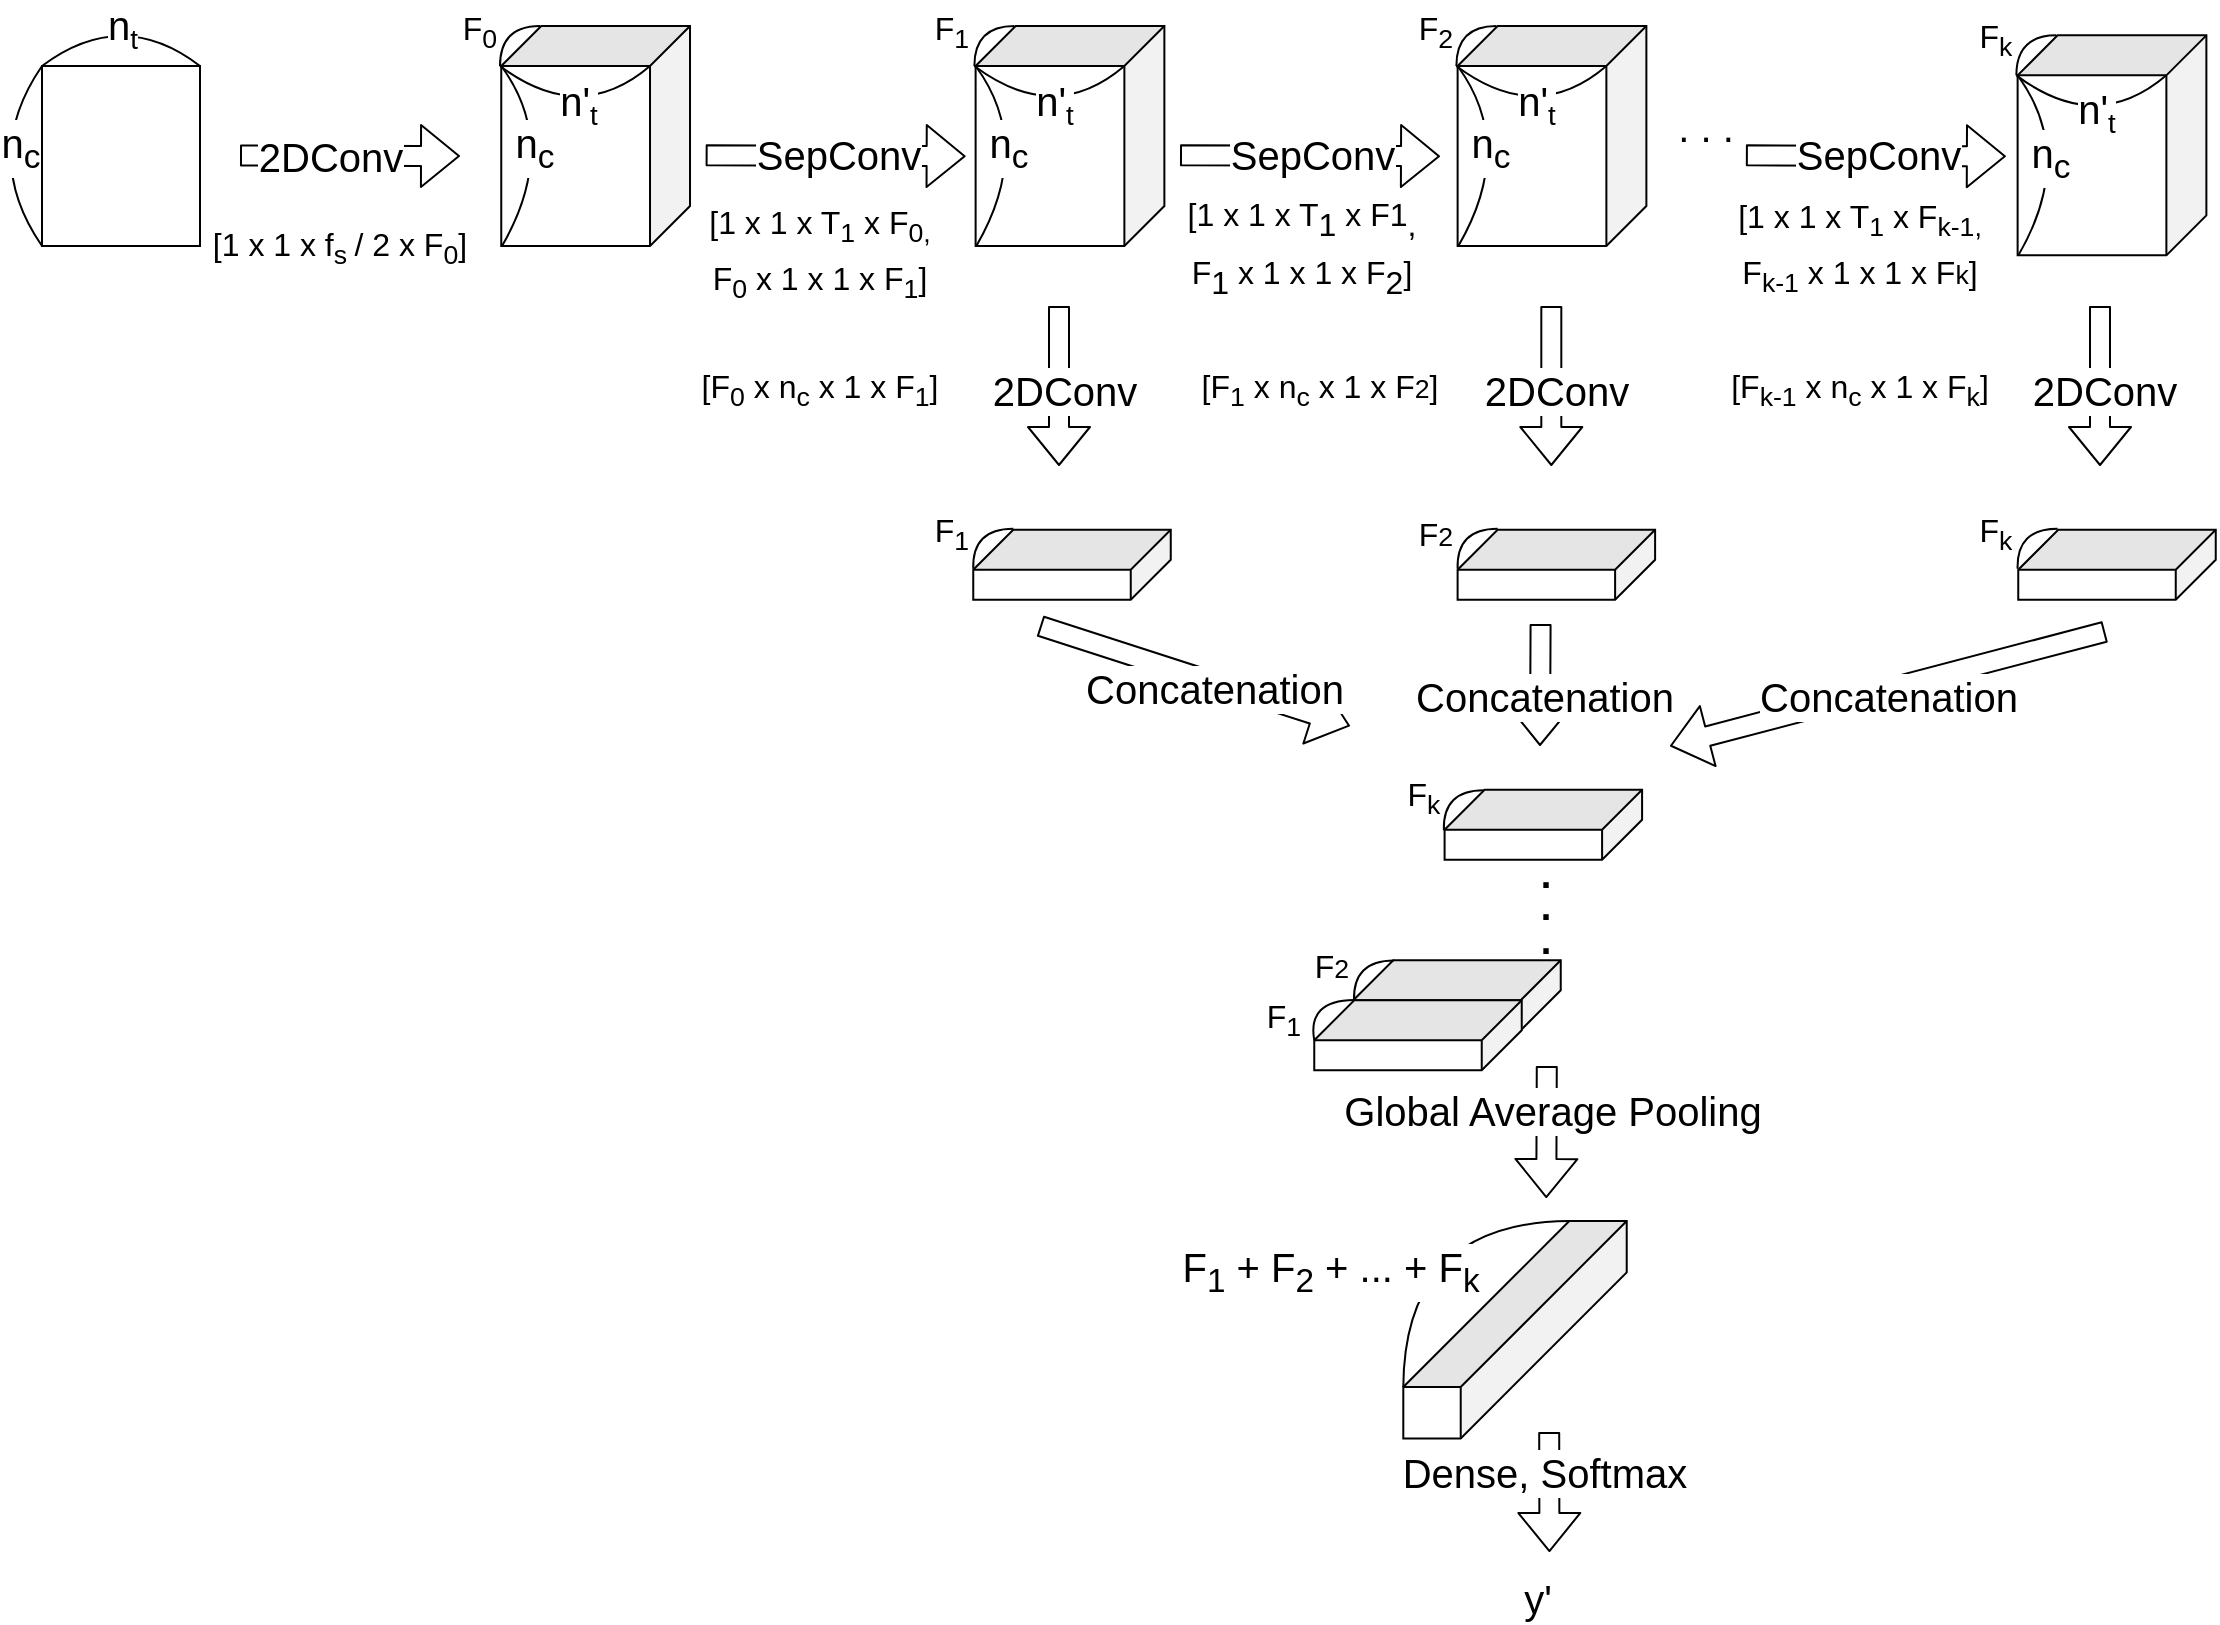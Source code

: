 <mxfile version="16.0.0" type="github" pages="3">
  <diagram id="jRIr0wfKVOdQesPZKTkn" name="MSNN">
    <mxGraphModel dx="2591" dy="839" grid="1" gridSize="10" guides="1" tooltips="1" connect="1" arrows="1" fold="1" page="1" pageScale="1" pageWidth="1169" pageHeight="827" math="0" shadow="0">
      <root>
        <mxCell id="0" />
        <mxCell id="1" parent="0" />
        <mxCell id="K6QV_oRI_L7NrehGVFSH-1" value="" style="rounded=0;whiteSpace=wrap;html=1;" parent="1" vertex="1">
          <mxGeometry x="-1114" y="40" width="79" height="90" as="geometry" />
        </mxCell>
        <mxCell id="K6QV_oRI_L7NrehGVFSH-5" value="" style="endArrow=none;html=1;shadow=0;fontSize=20;sourcePerimeterSpacing=5;targetPerimeterSpacing=5;strokeColor=#000000;entryX=1;entryY=0;entryDx=0;entryDy=0;curved=1;" parent="1" target="K6QV_oRI_L7NrehGVFSH-1" edge="1">
          <mxGeometry width="50" height="50" relative="1" as="geometry">
            <mxPoint x="-1114" y="40" as="sourcePoint" />
            <mxPoint x="-1064" y="-10" as="targetPoint" />
            <Array as="points">
              <mxPoint x="-1074" y="10" />
            </Array>
          </mxGeometry>
        </mxCell>
        <mxCell id="K6QV_oRI_L7NrehGVFSH-6" value="n&lt;span style=&quot;font-size: 16.667px&quot;&gt;&lt;sub&gt;t&lt;/sub&gt;&lt;/span&gt;" style="edgeLabel;html=1;align=center;verticalAlign=middle;resizable=0;points=[];fontSize=20;" parent="K6QV_oRI_L7NrehGVFSH-5" vertex="1" connectable="0">
          <mxGeometry x="-0.146" y="-16" relative="1" as="geometry">
            <mxPoint x="-4" y="-7" as="offset" />
          </mxGeometry>
        </mxCell>
        <mxCell id="K6QV_oRI_L7NrehGVFSH-9" value="" style="endArrow=none;html=1;shadow=0;fontSize=20;sourcePerimeterSpacing=5;targetPerimeterSpacing=5;strokeColor=#000000;exitX=0;exitY=1;exitDx=0;exitDy=0;curved=1;" parent="1" source="K6QV_oRI_L7NrehGVFSH-1" edge="1">
          <mxGeometry width="50" height="50" relative="1" as="geometry">
            <mxPoint x="-1164" y="90" as="sourcePoint" />
            <mxPoint x="-1114" y="40" as="targetPoint" />
            <Array as="points">
              <mxPoint x="-1145" y="85" />
            </Array>
          </mxGeometry>
        </mxCell>
        <mxCell id="K6QV_oRI_L7NrehGVFSH-10" value="n&lt;sub&gt;c&lt;/sub&gt;" style="edgeLabel;html=1;align=center;verticalAlign=middle;resizable=0;points=[];fontSize=20;" parent="K6QV_oRI_L7NrehGVFSH-9" vertex="1" connectable="0">
          <mxGeometry x="-0.292" y="-19" relative="1" as="geometry">
            <mxPoint x="-5" y="-7" as="offset" />
          </mxGeometry>
        </mxCell>
        <mxCell id="K6QV_oRI_L7NrehGVFSH-11" value="" style="shape=flexArrow;endArrow=classic;html=1;shadow=0;fontSize=20;sourcePerimeterSpacing=5;targetPerimeterSpacing=5;strokeColor=#000000;" parent="1" edge="1">
          <mxGeometry width="50" height="50" relative="1" as="geometry">
            <mxPoint x="-1015" y="84.75" as="sourcePoint" />
            <mxPoint x="-905" y="85" as="targetPoint" />
          </mxGeometry>
        </mxCell>
        <mxCell id="K6QV_oRI_L7NrehGVFSH-12" value="2DConv" style="edgeLabel;html=1;align=center;verticalAlign=middle;resizable=0;points=[];fontSize=20;" parent="K6QV_oRI_L7NrehGVFSH-11" vertex="1" connectable="0">
          <mxGeometry x="0.018" y="2" relative="1" as="geometry">
            <mxPoint x="-11" y="2" as="offset" />
          </mxGeometry>
        </mxCell>
        <mxCell id="K6QV_oRI_L7NrehGVFSH-14" value="" style="shape=cube;whiteSpace=wrap;html=1;boundedLbl=1;backgroundOutline=1;darkOpacity=0.05;darkOpacity2=0.1;fontSize=20;rotation=90;" parent="1" vertex="1">
          <mxGeometry x="-892.18" y="27.81" width="110" height="94.38" as="geometry" />
        </mxCell>
        <mxCell id="K6QV_oRI_L7NrehGVFSH-15" value="&lt;font style=&quot;font-size: 16px&quot;&gt;[1 x 1 x f&lt;sub&gt;s&amp;nbsp;&lt;/sub&gt;/ 2 x F&lt;sub&gt;0&lt;/sub&gt;]&lt;/font&gt;" style="text;html=1;strokeColor=none;fillColor=none;align=center;verticalAlign=middle;whiteSpace=wrap;rounded=0;fontSize=20;" parent="1" vertex="1">
          <mxGeometry x="-1035" y="118.75" width="140" height="20" as="geometry" />
        </mxCell>
        <mxCell id="K6QV_oRI_L7NrehGVFSH-22" value="" style="endArrow=none;html=1;shadow=0;fontSize=20;sourcePerimeterSpacing=5;targetPerimeterSpacing=5;strokeColor=#000000;curved=1;" parent="1" edge="1">
          <mxGeometry width="50" height="50" relative="1" as="geometry">
            <mxPoint x="-865" y="20" as="sourcePoint" />
            <mxPoint x="-885" y="40" as="targetPoint" />
            <Array as="points">
              <mxPoint x="-885" y="20" />
            </Array>
          </mxGeometry>
        </mxCell>
        <mxCell id="K6QV_oRI_L7NrehGVFSH-24" value="&lt;font style=&quot;font-size: 16px&quot;&gt;F&lt;sub&gt;0&lt;/sub&gt;&lt;/font&gt;" style="text;html=1;strokeColor=none;fillColor=none;align=center;verticalAlign=middle;whiteSpace=wrap;rounded=0;fontSize=20;" parent="1" vertex="1">
          <mxGeometry x="-915" y="10.63" width="40" height="20" as="geometry" />
        </mxCell>
        <mxCell id="K6QV_oRI_L7NrehGVFSH-25" value="&lt;font style=&quot;font-size: 16px&quot;&gt;[1 x 1 x T&lt;sub&gt;1&lt;/sub&gt;&amp;nbsp;x F&lt;sub&gt;0,&lt;br&gt;&lt;/sub&gt;F&lt;sub&gt;0&lt;/sub&gt; x 1 x 1 x F&lt;sub&gt;1&lt;/sub&gt;]&lt;/font&gt;" style="text;html=1;strokeColor=none;fillColor=none;align=center;verticalAlign=middle;whiteSpace=wrap;rounded=0;fontSize=20;" parent="1" vertex="1">
          <mxGeometry x="-795" y="122.19" width="140" height="20" as="geometry" />
        </mxCell>
        <mxCell id="K6QV_oRI_L7NrehGVFSH-26" value="" style="shape=flexArrow;endArrow=classic;html=1;shadow=0;fontSize=20;sourcePerimeterSpacing=5;targetPerimeterSpacing=5;strokeColor=#000000;" parent="1" edge="1">
          <mxGeometry width="50" height="50" relative="1" as="geometry">
            <mxPoint x="-782.18" y="84.58" as="sourcePoint" />
            <mxPoint x="-652.18" y="85.08" as="targetPoint" />
          </mxGeometry>
        </mxCell>
        <mxCell id="K6QV_oRI_L7NrehGVFSH-27" value="SepConv" style="edgeLabel;html=1;align=center;verticalAlign=middle;resizable=0;points=[];fontSize=20;" parent="K6QV_oRI_L7NrehGVFSH-26" vertex="1" connectable="0">
          <mxGeometry x="0.018" y="2" relative="1" as="geometry">
            <mxPoint y="1" as="offset" />
          </mxGeometry>
        </mxCell>
        <mxCell id="K6QV_oRI_L7NrehGVFSH-29" value="&lt;font style=&quot;font-size: 16px&quot;&gt;[1&amp;nbsp;&lt;/font&gt;&lt;font&gt;&lt;span style=&quot;font-size: 16px&quot;&gt;x 1 x T&lt;/span&gt;&lt;sub style=&quot;font-size: 16px&quot;&gt;1&lt;/sub&gt;&lt;span style=&quot;font-size: 16px&quot;&gt;&amp;nbsp;x F1&lt;/span&gt;&lt;sub style=&quot;font-size: 16px&quot;&gt;,&lt;br&gt;&lt;/sub&gt;&lt;span style=&quot;font-size: 16px&quot;&gt;F&lt;/span&gt;&lt;sub style=&quot;font-size: 16px&quot;&gt;1&lt;/sub&gt;&lt;span style=&quot;font-size: 16px&quot;&gt; x 1 x 1 x F&lt;/span&gt;&lt;sub style=&quot;font-size: 16px&quot;&gt;2&lt;/sub&gt;&lt;span style=&quot;font-size: 16px&quot;&gt;]&lt;/span&gt;&lt;/font&gt;" style="text;html=1;strokeColor=none;fillColor=none;align=center;verticalAlign=middle;whiteSpace=wrap;rounded=0;fontSize=20;" parent="1" vertex="1">
          <mxGeometry x="-579" y="118.75" width="190" height="20" as="geometry" />
        </mxCell>
        <mxCell id="K6QV_oRI_L7NrehGVFSH-34" value="" style="shape=flexArrow;endArrow=classic;html=1;shadow=0;fontSize=20;sourcePerimeterSpacing=5;targetPerimeterSpacing=5;strokeColor=#000000;" parent="1" edge="1">
          <mxGeometry width="50" height="50" relative="1" as="geometry">
            <mxPoint x="-262.06" y="84.66" as="sourcePoint" />
            <mxPoint x="-132.06" y="85.16" as="targetPoint" />
          </mxGeometry>
        </mxCell>
        <mxCell id="K6QV_oRI_L7NrehGVFSH-35" value="SepConv" style="edgeLabel;html=1;align=center;verticalAlign=middle;resizable=0;points=[];fontSize=20;" parent="K6QV_oRI_L7NrehGVFSH-34" vertex="1" connectable="0">
          <mxGeometry x="0.018" y="2" relative="1" as="geometry">
            <mxPoint y="1" as="offset" />
          </mxGeometry>
        </mxCell>
        <mxCell id="K6QV_oRI_L7NrehGVFSH-37" value="&lt;font style=&quot;font-size: 16px&quot;&gt;[1 x 1 x T&lt;sub&gt;1&lt;/sub&gt;&amp;nbsp;x F&lt;sub&gt;k-1,&lt;br&gt;&lt;/sub&gt;F&lt;sub&gt;k-1&lt;/sub&gt; x 1 x 1 x F&lt;/font&gt;&lt;font&gt;&lt;span style=&quot;font-size: 13.333px&quot;&gt;k&lt;/span&gt;&lt;span style=&quot;font-size: 16px&quot;&gt;]&lt;/span&gt;&lt;/font&gt;" style="text;html=1;strokeColor=none;fillColor=none;align=center;verticalAlign=middle;whiteSpace=wrap;rounded=0;fontSize=20;" parent="1" vertex="1">
          <mxGeometry x="-275" y="118.75" width="140" height="20" as="geometry" />
        </mxCell>
        <mxCell id="K6QV_oRI_L7NrehGVFSH-44" value=". . ." style="text;html=1;strokeColor=none;fillColor=none;align=center;verticalAlign=middle;whiteSpace=wrap;rounded=0;fontSize=20;" parent="1" vertex="1">
          <mxGeometry x="-302.06" y="60.0" width="40" height="20" as="geometry" />
        </mxCell>
        <mxCell id="K6QV_oRI_L7NrehGVFSH-47" value="" style="shape=flexArrow;endArrow=classic;html=1;shadow=0;fontSize=20;sourcePerimeterSpacing=5;targetPerimeterSpacing=5;strokeColor=#000000;" parent="1" edge="1">
          <mxGeometry width="50" height="50" relative="1" as="geometry">
            <mxPoint x="-605.5" y="160" as="sourcePoint" />
            <mxPoint x="-605.5" y="240" as="targetPoint" />
          </mxGeometry>
        </mxCell>
        <mxCell id="K6QV_oRI_L7NrehGVFSH-48" value="2DConv" style="edgeLabel;html=1;align=center;verticalAlign=middle;resizable=0;points=[];fontSize=20;" parent="K6QV_oRI_L7NrehGVFSH-47" vertex="1" connectable="0">
          <mxGeometry x="0.018" y="2" relative="1" as="geometry">
            <mxPoint y="1" as="offset" />
          </mxGeometry>
        </mxCell>
        <mxCell id="K6QV_oRI_L7NrehGVFSH-49" value="&lt;font style=&quot;font-size: 16px&quot;&gt;[F&lt;sub&gt;0&lt;/sub&gt; x n&lt;sub&gt;c&lt;/sub&gt; x 1&amp;nbsp;x F&lt;sub&gt;1&lt;/sub&gt;]&lt;/font&gt;" style="text;html=1;strokeColor=none;fillColor=none;align=center;verticalAlign=middle;whiteSpace=wrap;rounded=0;fontSize=20;" parent="1" vertex="1">
          <mxGeometry x="-795" y="190" width="140" height="20" as="geometry" />
        </mxCell>
        <mxCell id="K6QV_oRI_L7NrehGVFSH-50" value="" style="shape=cube;whiteSpace=wrap;html=1;boundedLbl=1;backgroundOutline=1;darkOpacity=0.05;darkOpacity2=0.1;fontSize=20;rotation=90;" parent="1" vertex="1">
          <mxGeometry x="-616.5" y="240" width="35" height="98.75" as="geometry" />
        </mxCell>
        <mxCell id="K6QV_oRI_L7NrehGVFSH-51" value="&lt;font style=&quot;font-size: 16px&quot;&gt;F&lt;sub&gt;1&lt;/sub&gt;&lt;/font&gt;" style="text;html=1;strokeColor=none;fillColor=none;align=center;verticalAlign=middle;whiteSpace=wrap;rounded=0;fontSize=20;" parent="1" vertex="1">
          <mxGeometry x="-679" y="262" width="40" height="20" as="geometry" />
        </mxCell>
        <mxCell id="K6QV_oRI_L7NrehGVFSH-52" value="" style="endArrow=none;html=1;shadow=0;fontSize=20;sourcePerimeterSpacing=5;targetPerimeterSpacing=5;strokeColor=#000000;curved=1;exitX=0;exitY=0;exitDx=0;exitDy=98.75;exitPerimeter=0;entryX=0;entryY=0;entryDx=20;entryDy=118.75;entryPerimeter=0;" parent="1" edge="1">
          <mxGeometry width="50" height="50" relative="1" as="geometry">
            <mxPoint x="-628.375" y="271.375" as="sourcePoint" />
            <mxPoint x="-648.375" y="291.375" as="targetPoint" />
            <Array as="points">
              <mxPoint x="-649" y="271.37" />
            </Array>
          </mxGeometry>
        </mxCell>
        <mxCell id="K6QV_oRI_L7NrehGVFSH-56" value="" style="shape=flexArrow;endArrow=classic;html=1;shadow=0;fontSize=20;sourcePerimeterSpacing=5;targetPerimeterSpacing=5;strokeColor=#000000;" parent="1" edge="1">
          <mxGeometry width="50" height="50" relative="1" as="geometry">
            <mxPoint x="-359.34" y="160" as="sourcePoint" />
            <mxPoint x="-359.34" y="240" as="targetPoint" />
          </mxGeometry>
        </mxCell>
        <mxCell id="K6QV_oRI_L7NrehGVFSH-57" value="2DConv" style="edgeLabel;html=1;align=center;verticalAlign=middle;resizable=0;points=[];fontSize=20;" parent="K6QV_oRI_L7NrehGVFSH-56" vertex="1" connectable="0">
          <mxGeometry x="0.018" y="2" relative="1" as="geometry">
            <mxPoint y="1" as="offset" />
          </mxGeometry>
        </mxCell>
        <mxCell id="K6QV_oRI_L7NrehGVFSH-58" value="&lt;font style=&quot;font-size: 16px&quot;&gt;[F&lt;sub&gt;1&lt;/sub&gt; x n&lt;sub&gt;c&lt;/sub&gt; x 1&amp;nbsp;x F&lt;/font&gt;&lt;font&gt;&lt;span style=&quot;font-size: 13.333px&quot;&gt;2&lt;/span&gt;&lt;span style=&quot;font-size: 16px&quot;&gt;]&lt;/span&gt;&lt;/font&gt;" style="text;html=1;strokeColor=none;fillColor=none;align=center;verticalAlign=middle;whiteSpace=wrap;rounded=0;fontSize=20;" parent="1" vertex="1">
          <mxGeometry x="-545" y="190" width="140" height="20" as="geometry" />
        </mxCell>
        <mxCell id="K6QV_oRI_L7NrehGVFSH-59" value="" style="shape=cube;whiteSpace=wrap;html=1;boundedLbl=1;backgroundOutline=1;darkOpacity=0.05;darkOpacity2=0.1;fontSize=20;rotation=90;" parent="1" vertex="1">
          <mxGeometry x="-374.32" y="240" width="35" height="98.75" as="geometry" />
        </mxCell>
        <mxCell id="K6QV_oRI_L7NrehGVFSH-60" value="&lt;font style=&quot;font-size: 16px&quot;&gt;F&lt;/font&gt;&lt;font style=&quot;font-size: 13.333px&quot;&gt;2&lt;/font&gt;" style="text;html=1;strokeColor=none;fillColor=none;align=center;verticalAlign=middle;whiteSpace=wrap;rounded=0;fontSize=20;" parent="1" vertex="1">
          <mxGeometry x="-436.82" y="262" width="40" height="20" as="geometry" />
        </mxCell>
        <mxCell id="K6QV_oRI_L7NrehGVFSH-61" value="" style="endArrow=none;html=1;shadow=0;fontSize=20;sourcePerimeterSpacing=5;targetPerimeterSpacing=5;strokeColor=#000000;curved=1;exitX=0;exitY=0;exitDx=0;exitDy=98.75;exitPerimeter=0;entryX=0;entryY=0;entryDx=20;entryDy=118.75;entryPerimeter=0;" parent="1" edge="1">
          <mxGeometry width="50" height="50" relative="1" as="geometry">
            <mxPoint x="-386.195" y="271.375" as="sourcePoint" />
            <mxPoint x="-406.195" y="291.375" as="targetPoint" />
            <Array as="points">
              <mxPoint x="-406.82" y="271.37" />
            </Array>
          </mxGeometry>
        </mxCell>
        <mxCell id="K6QV_oRI_L7NrehGVFSH-62" value="" style="shape=flexArrow;endArrow=classic;html=1;shadow=0;fontSize=20;sourcePerimeterSpacing=5;targetPerimeterSpacing=5;strokeColor=#000000;" parent="1" edge="1">
          <mxGeometry width="50" height="50" relative="1" as="geometry">
            <mxPoint x="-85" y="160" as="sourcePoint" />
            <mxPoint x="-85" y="240" as="targetPoint" />
          </mxGeometry>
        </mxCell>
        <mxCell id="K6QV_oRI_L7NrehGVFSH-63" value="2DConv" style="edgeLabel;html=1;align=center;verticalAlign=middle;resizable=0;points=[];fontSize=20;" parent="K6QV_oRI_L7NrehGVFSH-62" vertex="1" connectable="0">
          <mxGeometry x="0.018" y="2" relative="1" as="geometry">
            <mxPoint y="1" as="offset" />
          </mxGeometry>
        </mxCell>
        <mxCell id="K6QV_oRI_L7NrehGVFSH-64" value="&lt;font style=&quot;font-size: 16px&quot;&gt;[F&lt;sub&gt;k-1&lt;/sub&gt; x n&lt;sub&gt;c&lt;/sub&gt; x 1&amp;nbsp;x F&lt;sub&gt;k&lt;/sub&gt;]&lt;/font&gt;" style="text;html=1;strokeColor=none;fillColor=none;align=center;verticalAlign=middle;whiteSpace=wrap;rounded=0;fontSize=20;" parent="1" vertex="1">
          <mxGeometry x="-275" y="190" width="140" height="20" as="geometry" />
        </mxCell>
        <mxCell id="K6QV_oRI_L7NrehGVFSH-66" value="&lt;font style=&quot;font-size: 16px&quot;&gt;F&lt;sub&gt;k&lt;/sub&gt;&lt;/font&gt;" style="text;html=1;strokeColor=none;fillColor=none;align=center;verticalAlign=middle;whiteSpace=wrap;rounded=0;fontSize=20;" parent="1" vertex="1">
          <mxGeometry x="-156.82" y="262" width="40" height="20" as="geometry" />
        </mxCell>
        <mxCell id="K6QV_oRI_L7NrehGVFSH-67" value="" style="endArrow=none;html=1;shadow=0;fontSize=20;sourcePerimeterSpacing=5;targetPerimeterSpacing=5;strokeColor=#000000;curved=1;exitX=0;exitY=0;exitDx=0;exitDy=98.75;exitPerimeter=0;entryX=0;entryY=0;entryDx=20;entryDy=118.75;entryPerimeter=0;" parent="1" edge="1">
          <mxGeometry width="50" height="50" relative="1" as="geometry">
            <mxPoint x="-106.195" y="271.375" as="sourcePoint" />
            <mxPoint x="-126.195" y="291.375" as="targetPoint" />
            <Array as="points">
              <mxPoint x="-126.82" y="271.37" />
            </Array>
          </mxGeometry>
        </mxCell>
        <mxCell id="K6QV_oRI_L7NrehGVFSH-68" value="" style="shape=cube;whiteSpace=wrap;html=1;boundedLbl=1;backgroundOutline=1;darkOpacity=0.05;darkOpacity2=0.1;fontSize=20;rotation=90;" parent="1" vertex="1">
          <mxGeometry x="-424" y="452.75" width="35" height="103.74" as="geometry" />
        </mxCell>
        <mxCell id="K6QV_oRI_L7NrehGVFSH-70" value="" style="shape=cube;whiteSpace=wrap;html=1;boundedLbl=1;backgroundOutline=1;darkOpacity=0.05;darkOpacity2=0.1;fontSize=20;rotation=90;" parent="1" vertex="1">
          <mxGeometry x="-443.5" y="472.75" width="35" height="103.74" as="geometry" />
        </mxCell>
        <mxCell id="K6QV_oRI_L7NrehGVFSH-72" value="&lt;h6&gt;&lt;font style=&quot;font-size: 19px ; line-height: 60%&quot;&gt;.&lt;br&gt;&lt;/font&gt;&lt;font style=&quot;font-size: 19px ; line-height: 60%&quot;&gt;.&lt;br&gt;&lt;/font&gt;&lt;font style=&quot;font-size: 19px ; line-height: 60%&quot;&gt;.&lt;/font&gt;&lt;/h6&gt;" style="text;html=1;strokeColor=none;fillColor=none;align=center;verticalAlign=middle;whiteSpace=wrap;rounded=0;fontSize=20;" parent="1" vertex="1">
          <mxGeometry x="-381.83" y="452.75" width="40" height="20" as="geometry" />
        </mxCell>
        <mxCell id="K6QV_oRI_L7NrehGVFSH-74" value="&lt;font style=&quot;font-size: 16px&quot;&gt;F&lt;sub&gt;1&lt;/sub&gt;&lt;/font&gt;" style="text;html=1;strokeColor=none;fillColor=none;align=center;verticalAlign=middle;whiteSpace=wrap;rounded=0;fontSize=20;" parent="1" vertex="1">
          <mxGeometry x="-513.43" y="505.25" width="40" height="20" as="geometry" />
        </mxCell>
        <mxCell id="K6QV_oRI_L7NrehGVFSH-75" value="" style="endArrow=none;html=1;shadow=0;fontSize=20;sourcePerimeterSpacing=5;targetPerimeterSpacing=5;strokeColor=#000000;curved=1;entryX=0;entryY=0;entryDx=20;entryDy=103.74;entryPerimeter=0;" parent="1" target="K6QV_oRI_L7NrehGVFSH-70" edge="1">
          <mxGeometry width="50" height="50" relative="1" as="geometry">
            <mxPoint x="-458" y="507" as="sourcePoint" />
            <mxPoint x="-475.59" y="527.89" as="targetPoint" />
            <Array as="points">
              <mxPoint x="-481.43" y="507.25" />
            </Array>
          </mxGeometry>
        </mxCell>
        <mxCell id="K6QV_oRI_L7NrehGVFSH-79" value="&lt;font style=&quot;font-size: 16px&quot;&gt;F&lt;/font&gt;&lt;font style=&quot;font-size: 13.333px&quot;&gt;2&lt;/font&gt;" style="text;html=1;strokeColor=none;fillColor=none;align=center;verticalAlign=middle;whiteSpace=wrap;rounded=0;fontSize=20;" parent="1" vertex="1">
          <mxGeometry x="-488.61" y="477.88" width="40" height="20" as="geometry" />
        </mxCell>
        <mxCell id="K6QV_oRI_L7NrehGVFSH-80" value="" style="endArrow=none;html=1;shadow=0;fontSize=20;sourcePerimeterSpacing=5;targetPerimeterSpacing=5;strokeColor=#000000;curved=1;exitX=0;exitY=0;exitDx=0;exitDy=98.75;exitPerimeter=0;entryX=0;entryY=0;entryDx=20;entryDy=118.75;entryPerimeter=0;" parent="1" edge="1">
          <mxGeometry width="50" height="50" relative="1" as="geometry">
            <mxPoint x="-437.985" y="487.255" as="sourcePoint" />
            <mxPoint x="-457.985" y="507.255" as="targetPoint" />
            <Array as="points">
              <mxPoint x="-458.61" y="487.25" />
            </Array>
          </mxGeometry>
        </mxCell>
        <mxCell id="K6QV_oRI_L7NrehGVFSH-81" value="&lt;font style=&quot;font-size: 16px&quot;&gt;F&lt;sub&gt;k&lt;/sub&gt;&lt;/font&gt;" style="text;html=1;strokeColor=none;fillColor=none;align=center;verticalAlign=middle;whiteSpace=wrap;rounded=0;fontSize=20;" parent="1" vertex="1">
          <mxGeometry x="-442.7" y="393.75" width="40" height="20" as="geometry" />
        </mxCell>
        <mxCell id="K6QV_oRI_L7NrehGVFSH-82" value="" style="endArrow=none;html=1;shadow=0;fontSize=20;sourcePerimeterSpacing=5;targetPerimeterSpacing=5;strokeColor=#000000;curved=1;exitX=0;exitY=0;exitDx=0;exitDy=98.75;exitPerimeter=0;entryX=0;entryY=0;entryDx=20;entryDy=118.75;entryPerimeter=0;" parent="1" edge="1">
          <mxGeometry width="50" height="50" relative="1" as="geometry">
            <mxPoint x="-393.075" y="402.125" as="sourcePoint" />
            <mxPoint x="-413.075" y="422.125" as="targetPoint" />
            <Array as="points">
              <mxPoint x="-413.7" y="402.12" />
            </Array>
          </mxGeometry>
        </mxCell>
        <mxCell id="K6QV_oRI_L7NrehGVFSH-83" value="" style="shape=cube;whiteSpace=wrap;html=1;boundedLbl=1;backgroundOutline=1;darkOpacity=0.05;darkOpacity2=0.1;fontSize=20;rotation=90;size=83;" parent="1" vertex="1">
          <mxGeometry x="-431.85" y="616.01" width="108.71" height="111.71" as="geometry" />
        </mxCell>
        <mxCell id="K6QV_oRI_L7NrehGVFSH-84" value="" style="shape=flexArrow;endArrow=classic;html=1;shadow=0;fontSize=20;sourcePerimeterSpacing=5;targetPerimeterSpacing=5;strokeColor=#000000;" parent="1" edge="1">
          <mxGeometry width="50" height="50" relative="1" as="geometry">
            <mxPoint x="-364.71" y="319" as="sourcePoint" />
            <mxPoint x="-365" y="380" as="targetPoint" />
          </mxGeometry>
        </mxCell>
        <mxCell id="K6QV_oRI_L7NrehGVFSH-85" value="Concatenation" style="edgeLabel;html=1;align=center;verticalAlign=middle;resizable=0;points=[];fontSize=20;" parent="K6QV_oRI_L7NrehGVFSH-84" vertex="1" connectable="0">
          <mxGeometry x="0.018" y="2" relative="1" as="geometry">
            <mxPoint y="5" as="offset" />
          </mxGeometry>
        </mxCell>
        <mxCell id="K6QV_oRI_L7NrehGVFSH-86" value="" style="shape=flexArrow;endArrow=classic;html=1;shadow=0;fontSize=20;sourcePerimeterSpacing=5;targetPerimeterSpacing=5;strokeColor=#000000;" parent="1" edge="1">
          <mxGeometry width="50" height="50" relative="1" as="geometry">
            <mxPoint x="-615" y="320" as="sourcePoint" />
            <mxPoint x="-460" y="370" as="targetPoint" />
          </mxGeometry>
        </mxCell>
        <mxCell id="K6QV_oRI_L7NrehGVFSH-87" value="Concatenation" style="edgeLabel;html=1;align=center;verticalAlign=middle;resizable=0;points=[];fontSize=20;" parent="K6QV_oRI_L7NrehGVFSH-86" vertex="1" connectable="0">
          <mxGeometry x="0.018" y="2" relative="1" as="geometry">
            <mxPoint x="7" y="7" as="offset" />
          </mxGeometry>
        </mxCell>
        <mxCell id="K6QV_oRI_L7NrehGVFSH-88" value="" style="shape=flexArrow;endArrow=classic;html=1;shadow=0;fontSize=20;sourcePerimeterSpacing=5;targetPerimeterSpacing=5;strokeColor=#000000;" parent="1" edge="1">
          <mxGeometry width="50" height="50" relative="1" as="geometry">
            <mxPoint x="-82.42" y="322.87" as="sourcePoint" />
            <mxPoint x="-300" y="380" as="targetPoint" />
          </mxGeometry>
        </mxCell>
        <mxCell id="K6QV_oRI_L7NrehGVFSH-89" value="Concatenation" style="edgeLabel;html=1;align=center;verticalAlign=middle;resizable=0;points=[];fontSize=20;" parent="K6QV_oRI_L7NrehGVFSH-88" vertex="1" connectable="0">
          <mxGeometry x="0.018" y="2" relative="1" as="geometry">
            <mxPoint x="1" y="1" as="offset" />
          </mxGeometry>
        </mxCell>
        <mxCell id="K6QV_oRI_L7NrehGVFSH-90" value="" style="shape=flexArrow;endArrow=classic;html=1;shadow=0;fontSize=20;sourcePerimeterSpacing=5;targetPerimeterSpacing=5;strokeColor=#000000;" parent="1" edge="1">
          <mxGeometry width="50" height="50" relative="1" as="geometry">
            <mxPoint x="-361.61" y="540" as="sourcePoint" />
            <mxPoint x="-361.86" y="606.01" as="targetPoint" />
          </mxGeometry>
        </mxCell>
        <mxCell id="K6QV_oRI_L7NrehGVFSH-91" value="Global Average Pooling" style="edgeLabel;html=1;align=center;verticalAlign=middle;resizable=0;points=[];fontSize=20;" parent="K6QV_oRI_L7NrehGVFSH-90" vertex="1" connectable="0">
          <mxGeometry x="0.018" y="2" relative="1" as="geometry">
            <mxPoint y="-12" as="offset" />
          </mxGeometry>
        </mxCell>
        <mxCell id="K6QV_oRI_L7NrehGVFSH-92" value="" style="endArrow=none;html=1;shadow=0;fontSize=20;sourcePerimeterSpacing=5;targetPerimeterSpacing=5;strokeColor=#000000;exitX=0;exitY=0;exitDx=83;exitDy=111.71;curved=1;exitPerimeter=0;entryX=0;entryY=0;entryDx=0;entryDy=28.71;entryPerimeter=0;" parent="1" source="K6QV_oRI_L7NrehGVFSH-83" target="K6QV_oRI_L7NrehGVFSH-83" edge="1">
          <mxGeometry width="50" height="50" relative="1" as="geometry">
            <mxPoint x="-432.91" y="706.01" as="sourcePoint" />
            <mxPoint x="-349.85" y="616.01" as="targetPoint" />
            <Array as="points">
              <mxPoint x="-432.85" y="618.01" />
            </Array>
          </mxGeometry>
        </mxCell>
        <mxCell id="K6QV_oRI_L7NrehGVFSH-93" value="n&lt;sub&gt;c&lt;/sub&gt;" style="edgeLabel;html=1;align=center;verticalAlign=middle;resizable=0;points=[];fontSize=20;" parent="K6QV_oRI_L7NrehGVFSH-92" vertex="1" connectable="0">
          <mxGeometry x="-0.292" y="-19" relative="1" as="geometry">
            <mxPoint as="offset" />
          </mxGeometry>
        </mxCell>
        <mxCell id="K6QV_oRI_L7NrehGVFSH-94" value="F&lt;sub&gt;1&lt;/sub&gt; + F&lt;sub&gt;2&lt;/sub&gt; + ... + F&lt;sub&gt;k&lt;/sub&gt;" style="edgeLabel;html=1;align=center;verticalAlign=middle;resizable=0;points=[];fontSize=20;" parent="K6QV_oRI_L7NrehGVFSH-92" vertex="1" connectable="0">
          <mxGeometry x="-0.298" y="-18" relative="1" as="geometry">
            <mxPoint x="-55" as="offset" />
          </mxGeometry>
        </mxCell>
        <mxCell id="K6QV_oRI_L7NrehGVFSH-95" value="" style="shape=flexArrow;endArrow=classic;html=1;shadow=0;fontSize=20;sourcePerimeterSpacing=5;targetPerimeterSpacing=5;strokeColor=#000000;" parent="1" edge="1">
          <mxGeometry width="50" height="50" relative="1" as="geometry">
            <mxPoint x="-360.4" y="723.01" as="sourcePoint" />
            <mxPoint x="-360.28" y="783.01" as="targetPoint" />
          </mxGeometry>
        </mxCell>
        <mxCell id="K6QV_oRI_L7NrehGVFSH-96" value="Dense, Softmax" style="edgeLabel;html=1;align=center;verticalAlign=middle;resizable=0;points=[];fontSize=20;" parent="K6QV_oRI_L7NrehGVFSH-95" vertex="1" connectable="0">
          <mxGeometry x="0.018" y="2" relative="1" as="geometry">
            <mxPoint x="-5" y="-11" as="offset" />
          </mxGeometry>
        </mxCell>
        <mxCell id="K6QV_oRI_L7NrehGVFSH-97" value="y&#39;" style="text;html=1;strokeColor=none;fillColor=none;align=center;verticalAlign=middle;whiteSpace=wrap;rounded=0;fontSize=20;" parent="1" vertex="1">
          <mxGeometry x="-385.57" y="796.01" width="40" height="20" as="geometry" />
        </mxCell>
        <mxCell id="GJ2BzSzPHDWUAvZUWdHp-2" value="" style="endArrow=none;html=1;shadow=0;fontSize=20;sourcePerimeterSpacing=5;targetPerimeterSpacing=5;strokeColor=#000000;exitX=0;exitY=1;exitDx=0;exitDy=0;curved=1;entryX=0;entryY=0;entryDx=20;entryDy=94.38;entryPerimeter=0;" parent="1" target="K6QV_oRI_L7NrehGVFSH-14" edge="1">
          <mxGeometry width="50" height="50" relative="1" as="geometry">
            <mxPoint x="-884" y="130.0" as="sourcePoint" />
            <mxPoint x="-884" y="10" as="targetPoint" />
            <Array as="points">
              <mxPoint x="-855" y="80" />
            </Array>
          </mxGeometry>
        </mxCell>
        <mxCell id="GJ2BzSzPHDWUAvZUWdHp-3" value="n&lt;sub&gt;c&lt;/sub&gt;" style="edgeLabel;html=1;align=center;verticalAlign=middle;resizable=0;points=[];fontSize=20;" parent="GJ2BzSzPHDWUAvZUWdHp-2" vertex="1" connectable="0">
          <mxGeometry x="-0.292" y="-19" relative="1" as="geometry">
            <mxPoint x="-20" y="-26" as="offset" />
          </mxGeometry>
        </mxCell>
        <mxCell id="GJ2BzSzPHDWUAvZUWdHp-6" value="" style="endArrow=none;html=1;shadow=0;fontSize=20;sourcePerimeterSpacing=5;targetPerimeterSpacing=5;strokeColor=#000000;curved=1;entryX=0;entryY=0;entryDx=110;entryDy=20;entryPerimeter=0;" parent="1" edge="1">
          <mxGeometry width="50" height="50" relative="1" as="geometry">
            <mxPoint x="-885" y="40" as="sourcePoint" />
            <mxPoint x="-809.99" y="40" as="targetPoint" />
            <Array as="points">
              <mxPoint x="-845" y="70" />
            </Array>
          </mxGeometry>
        </mxCell>
        <mxCell id="GJ2BzSzPHDWUAvZUWdHp-7" value="n&#39;&lt;span style=&quot;font-size: 16.667px&quot;&gt;&lt;sub&gt;t&lt;/sub&gt;&lt;/span&gt;" style="edgeLabel;html=1;align=center;verticalAlign=middle;resizable=0;points=[];fontSize=20;" parent="GJ2BzSzPHDWUAvZUWdHp-6" vertex="1" connectable="0">
          <mxGeometry x="-0.146" y="-16" relative="1" as="geometry">
            <mxPoint x="16" y="-19" as="offset" />
          </mxGeometry>
        </mxCell>
        <mxCell id="GJ2BzSzPHDWUAvZUWdHp-12" style="edgeStyle=orthogonalEdgeStyle;rounded=0;orthogonalLoop=1;jettySize=auto;html=1;exitX=0.5;exitY=1;exitDx=0;exitDy=0;" parent="1" source="K6QV_oRI_L7NrehGVFSH-25" target="K6QV_oRI_L7NrehGVFSH-25" edge="1">
          <mxGeometry relative="1" as="geometry" />
        </mxCell>
        <mxCell id="GJ2BzSzPHDWUAvZUWdHp-13" value="" style="shape=cube;whiteSpace=wrap;html=1;boundedLbl=1;backgroundOutline=1;darkOpacity=0.05;darkOpacity2=0.1;fontSize=20;rotation=90;" parent="1" vertex="1">
          <mxGeometry x="-655" y="27.81" width="110" height="94.38" as="geometry" />
        </mxCell>
        <mxCell id="GJ2BzSzPHDWUAvZUWdHp-14" value="" style="endArrow=none;html=1;shadow=0;fontSize=20;sourcePerimeterSpacing=5;targetPerimeterSpacing=5;strokeColor=#000000;curved=1;" parent="1" edge="1">
          <mxGeometry width="50" height="50" relative="1" as="geometry">
            <mxPoint x="-627.82" y="20" as="sourcePoint" />
            <mxPoint x="-647.82" y="40" as="targetPoint" />
            <Array as="points">
              <mxPoint x="-647.82" y="20" />
            </Array>
          </mxGeometry>
        </mxCell>
        <mxCell id="GJ2BzSzPHDWUAvZUWdHp-15" value="" style="endArrow=none;html=1;shadow=0;fontSize=20;sourcePerimeterSpacing=5;targetPerimeterSpacing=5;strokeColor=#000000;exitX=0;exitY=1;exitDx=0;exitDy=0;curved=1;entryX=0;entryY=0;entryDx=20;entryDy=94.38;entryPerimeter=0;" parent="1" target="GJ2BzSzPHDWUAvZUWdHp-13" edge="1">
          <mxGeometry width="50" height="50" relative="1" as="geometry">
            <mxPoint x="-646.82" y="130.0" as="sourcePoint" />
            <mxPoint x="-646.82" y="10" as="targetPoint" />
            <Array as="points">
              <mxPoint x="-617.82" y="80" />
            </Array>
          </mxGeometry>
        </mxCell>
        <mxCell id="GJ2BzSzPHDWUAvZUWdHp-16" value="n&lt;sub&gt;c&lt;/sub&gt;" style="edgeLabel;html=1;align=center;verticalAlign=middle;resizable=0;points=[];fontSize=20;" parent="GJ2BzSzPHDWUAvZUWdHp-15" vertex="1" connectable="0">
          <mxGeometry x="-0.292" y="-19" relative="1" as="geometry">
            <mxPoint x="-20" y="-26" as="offset" />
          </mxGeometry>
        </mxCell>
        <mxCell id="GJ2BzSzPHDWUAvZUWdHp-17" value="" style="endArrow=none;html=1;shadow=0;fontSize=20;sourcePerimeterSpacing=5;targetPerimeterSpacing=5;strokeColor=#000000;curved=1;entryX=0;entryY=0;entryDx=110;entryDy=20;entryPerimeter=0;" parent="1" edge="1">
          <mxGeometry width="50" height="50" relative="1" as="geometry">
            <mxPoint x="-647.82" y="40" as="sourcePoint" />
            <mxPoint x="-572.81" y="40" as="targetPoint" />
            <Array as="points">
              <mxPoint x="-607.82" y="70" />
            </Array>
          </mxGeometry>
        </mxCell>
        <mxCell id="GJ2BzSzPHDWUAvZUWdHp-18" value="n&#39;&lt;span style=&quot;font-size: 16.667px&quot;&gt;&lt;sub&gt;t&lt;/sub&gt;&lt;/span&gt;" style="edgeLabel;html=1;align=center;verticalAlign=middle;resizable=0;points=[];fontSize=20;" parent="GJ2BzSzPHDWUAvZUWdHp-17" vertex="1" connectable="0">
          <mxGeometry x="-0.146" y="-16" relative="1" as="geometry">
            <mxPoint x="16" y="-19" as="offset" />
          </mxGeometry>
        </mxCell>
        <mxCell id="GJ2BzSzPHDWUAvZUWdHp-19" value="&lt;font style=&quot;font-size: 16px&quot;&gt;F&lt;sub&gt;1&lt;/sub&gt;&lt;/font&gt;" style="text;html=1;strokeColor=none;fillColor=none;align=center;verticalAlign=middle;whiteSpace=wrap;rounded=0;fontSize=20;" parent="1" vertex="1">
          <mxGeometry x="-679" y="10.63" width="40" height="20" as="geometry" />
        </mxCell>
        <mxCell id="GJ2BzSzPHDWUAvZUWdHp-20" value="" style="shape=flexArrow;endArrow=classic;html=1;shadow=0;fontSize=20;sourcePerimeterSpacing=5;targetPerimeterSpacing=5;strokeColor=#000000;" parent="1" edge="1">
          <mxGeometry width="50" height="50" relative="1" as="geometry">
            <mxPoint x="-545" y="84.58" as="sourcePoint" />
            <mxPoint x="-415.0" y="85.08" as="targetPoint" />
          </mxGeometry>
        </mxCell>
        <mxCell id="GJ2BzSzPHDWUAvZUWdHp-21" value="SepConv" style="edgeLabel;html=1;align=center;verticalAlign=middle;resizable=0;points=[];fontSize=20;" parent="GJ2BzSzPHDWUAvZUWdHp-20" vertex="1" connectable="0">
          <mxGeometry x="0.018" y="2" relative="1" as="geometry">
            <mxPoint y="1" as="offset" />
          </mxGeometry>
        </mxCell>
        <mxCell id="GJ2BzSzPHDWUAvZUWdHp-23" value="" style="shape=cube;whiteSpace=wrap;html=1;boundedLbl=1;backgroundOutline=1;darkOpacity=0.05;darkOpacity2=0.1;fontSize=20;rotation=90;" parent="1" vertex="1">
          <mxGeometry x="-414.0" y="27.81" width="110" height="94.38" as="geometry" />
        </mxCell>
        <mxCell id="GJ2BzSzPHDWUAvZUWdHp-24" value="" style="endArrow=none;html=1;shadow=0;fontSize=20;sourcePerimeterSpacing=5;targetPerimeterSpacing=5;strokeColor=#000000;curved=1;" parent="1" edge="1">
          <mxGeometry width="50" height="50" relative="1" as="geometry">
            <mxPoint x="-386.82" y="20" as="sourcePoint" />
            <mxPoint x="-406.82" y="40" as="targetPoint" />
            <Array as="points">
              <mxPoint x="-406.82" y="20" />
            </Array>
          </mxGeometry>
        </mxCell>
        <mxCell id="GJ2BzSzPHDWUAvZUWdHp-25" value="&lt;font style=&quot;font-size: 16px&quot;&gt;F&lt;sub&gt;2&lt;/sub&gt;&lt;/font&gt;" style="text;html=1;strokeColor=none;fillColor=none;align=center;verticalAlign=middle;whiteSpace=wrap;rounded=0;fontSize=20;" parent="1" vertex="1">
          <mxGeometry x="-436.82" y="10.63" width="40" height="20" as="geometry" />
        </mxCell>
        <mxCell id="GJ2BzSzPHDWUAvZUWdHp-26" value="" style="endArrow=none;html=1;shadow=0;fontSize=20;sourcePerimeterSpacing=5;targetPerimeterSpacing=5;strokeColor=#000000;exitX=0;exitY=1;exitDx=0;exitDy=0;curved=1;entryX=0;entryY=0;entryDx=20;entryDy=94.38;entryPerimeter=0;" parent="1" target="GJ2BzSzPHDWUAvZUWdHp-23" edge="1">
          <mxGeometry width="50" height="50" relative="1" as="geometry">
            <mxPoint x="-405.82" y="130.0" as="sourcePoint" />
            <mxPoint x="-405.82" y="10.0" as="targetPoint" />
            <Array as="points">
              <mxPoint x="-376.82" y="80" />
            </Array>
          </mxGeometry>
        </mxCell>
        <mxCell id="GJ2BzSzPHDWUAvZUWdHp-27" value="n&lt;sub&gt;c&lt;/sub&gt;" style="edgeLabel;html=1;align=center;verticalAlign=middle;resizable=0;points=[];fontSize=20;" parent="GJ2BzSzPHDWUAvZUWdHp-26" vertex="1" connectable="0">
          <mxGeometry x="-0.292" y="-19" relative="1" as="geometry">
            <mxPoint x="-20" y="-26" as="offset" />
          </mxGeometry>
        </mxCell>
        <mxCell id="GJ2BzSzPHDWUAvZUWdHp-28" value="" style="endArrow=none;html=1;shadow=0;fontSize=20;sourcePerimeterSpacing=5;targetPerimeterSpacing=5;strokeColor=#000000;curved=1;entryX=0;entryY=0;entryDx=110;entryDy=20;entryPerimeter=0;" parent="1" edge="1">
          <mxGeometry width="50" height="50" relative="1" as="geometry">
            <mxPoint x="-406.82" y="40" as="sourcePoint" />
            <mxPoint x="-331.81" y="40" as="targetPoint" />
            <Array as="points">
              <mxPoint x="-366.82" y="70" />
            </Array>
          </mxGeometry>
        </mxCell>
        <mxCell id="GJ2BzSzPHDWUAvZUWdHp-29" value="n&#39;&lt;span style=&quot;font-size: 16.667px&quot;&gt;&lt;sub&gt;t&lt;/sub&gt;&lt;/span&gt;" style="edgeLabel;html=1;align=center;verticalAlign=middle;resizable=0;points=[];fontSize=20;" parent="GJ2BzSzPHDWUAvZUWdHp-28" vertex="1" connectable="0">
          <mxGeometry x="-0.146" y="-16" relative="1" as="geometry">
            <mxPoint x="16" y="-19" as="offset" />
          </mxGeometry>
        </mxCell>
        <mxCell id="GJ2BzSzPHDWUAvZUWdHp-30" value="" style="shape=cube;whiteSpace=wrap;html=1;boundedLbl=1;backgroundOutline=1;darkOpacity=0.05;darkOpacity2=0.1;fontSize=20;rotation=90;" parent="1" vertex="1">
          <mxGeometry x="-134.0" y="32.49" width="110" height="94.38" as="geometry" />
        </mxCell>
        <mxCell id="GJ2BzSzPHDWUAvZUWdHp-31" value="" style="endArrow=none;html=1;shadow=0;fontSize=20;sourcePerimeterSpacing=5;targetPerimeterSpacing=5;strokeColor=#000000;curved=1;" parent="1" edge="1">
          <mxGeometry width="50" height="50" relative="1" as="geometry">
            <mxPoint x="-106.82" y="24.68" as="sourcePoint" />
            <mxPoint x="-126.82" y="44.68" as="targetPoint" />
            <Array as="points">
              <mxPoint x="-126.82" y="24.68" />
            </Array>
          </mxGeometry>
        </mxCell>
        <mxCell id="GJ2BzSzPHDWUAvZUWdHp-32" value="&lt;font style=&quot;font-size: 16px&quot;&gt;F&lt;sub&gt;k&lt;/sub&gt;&lt;/font&gt;" style="text;html=1;strokeColor=none;fillColor=none;align=center;verticalAlign=middle;whiteSpace=wrap;rounded=0;fontSize=20;" parent="1" vertex="1">
          <mxGeometry x="-156.82" y="15.31" width="40" height="20" as="geometry" />
        </mxCell>
        <mxCell id="GJ2BzSzPHDWUAvZUWdHp-33" value="" style="endArrow=none;html=1;shadow=0;fontSize=20;sourcePerimeterSpacing=5;targetPerimeterSpacing=5;strokeColor=#000000;exitX=0;exitY=1;exitDx=0;exitDy=0;curved=1;entryX=0;entryY=0;entryDx=20;entryDy=94.38;entryPerimeter=0;" parent="1" target="GJ2BzSzPHDWUAvZUWdHp-30" edge="1">
          <mxGeometry width="50" height="50" relative="1" as="geometry">
            <mxPoint x="-125.82" y="134.68" as="sourcePoint" />
            <mxPoint x="-125.82" y="14.68" as="targetPoint" />
            <Array as="points">
              <mxPoint x="-96.82" y="84.68" />
            </Array>
          </mxGeometry>
        </mxCell>
        <mxCell id="GJ2BzSzPHDWUAvZUWdHp-34" value="n&lt;sub&gt;c&lt;/sub&gt;" style="edgeLabel;html=1;align=center;verticalAlign=middle;resizable=0;points=[];fontSize=20;" parent="GJ2BzSzPHDWUAvZUWdHp-33" vertex="1" connectable="0">
          <mxGeometry x="-0.292" y="-19" relative="1" as="geometry">
            <mxPoint x="-20" y="-26" as="offset" />
          </mxGeometry>
        </mxCell>
        <mxCell id="GJ2BzSzPHDWUAvZUWdHp-35" value="" style="endArrow=none;html=1;shadow=0;fontSize=20;sourcePerimeterSpacing=5;targetPerimeterSpacing=5;strokeColor=#000000;curved=1;entryX=0;entryY=0;entryDx=110;entryDy=20;entryPerimeter=0;" parent="1" edge="1">
          <mxGeometry width="50" height="50" relative="1" as="geometry">
            <mxPoint x="-126.82" y="44.68" as="sourcePoint" />
            <mxPoint x="-51.81" y="44.68" as="targetPoint" />
            <Array as="points">
              <mxPoint x="-86.82" y="74.68" />
            </Array>
          </mxGeometry>
        </mxCell>
        <mxCell id="GJ2BzSzPHDWUAvZUWdHp-36" value="n&#39;&lt;span style=&quot;font-size: 16.667px&quot;&gt;&lt;sub&gt;t&lt;/sub&gt;&lt;/span&gt;" style="edgeLabel;html=1;align=center;verticalAlign=middle;resizable=0;points=[];fontSize=20;" parent="GJ2BzSzPHDWUAvZUWdHp-35" vertex="1" connectable="0">
          <mxGeometry x="-0.146" y="-16" relative="1" as="geometry">
            <mxPoint x="16" y="-19" as="offset" />
          </mxGeometry>
        </mxCell>
        <mxCell id="GJ2BzSzPHDWUAvZUWdHp-37" value="" style="shape=cube;whiteSpace=wrap;html=1;boundedLbl=1;backgroundOutline=1;darkOpacity=0.05;darkOpacity2=0.1;fontSize=20;rotation=90;" parent="1" vertex="1">
          <mxGeometry x="-94" y="240" width="35" height="98.75" as="geometry" />
        </mxCell>
        <mxCell id="GJ2BzSzPHDWUAvZUWdHp-38" value="" style="shape=cube;whiteSpace=wrap;html=1;boundedLbl=1;backgroundOutline=1;darkOpacity=0.05;darkOpacity2=0.1;fontSize=20;rotation=90;" parent="1" vertex="1">
          <mxGeometry x="-380.83" y="370" width="35" height="98.75" as="geometry" />
        </mxCell>
      </root>
    </mxGraphModel>
  </diagram>
  <diagram id="PUJa1zNiyevHgiLeCRxO" name="Page-2">
    <mxGraphModel dx="1422" dy="839" grid="1" gridSize="10" guides="1" tooltips="1" connect="1" arrows="1" fold="1" page="1" pageScale="1" pageWidth="827" pageHeight="1169" math="0" shadow="0">
      <root>
        <mxCell id="pZ1QaN2dgUNF0701Yruu-0" />
        <mxCell id="pZ1QaN2dgUNF0701Yruu-1" parent="pZ1QaN2dgUNF0701Yruu-0" />
        <mxCell id="pZ1QaN2dgUNF0701Yruu-2" value="0" style="ellipse;whiteSpace=wrap;html=1;aspect=fixed;" parent="pZ1QaN2dgUNF0701Yruu-1" vertex="1">
          <mxGeometry x="120" y="200" width="40" height="40" as="geometry" />
        </mxCell>
        <mxCell id="pZ1QaN2dgUNF0701Yruu-3" value="1" style="ellipse;whiteSpace=wrap;html=1;aspect=fixed;" parent="pZ1QaN2dgUNF0701Yruu-1" vertex="1">
          <mxGeometry x="120" y="280" width="40" height="40" as="geometry" />
        </mxCell>
        <mxCell id="pZ1QaN2dgUNF0701Yruu-4" value="2" style="ellipse;whiteSpace=wrap;html=1;aspect=fixed;" parent="pZ1QaN2dgUNF0701Yruu-1" vertex="1">
          <mxGeometry x="120" y="360" width="40" height="40" as="geometry" />
        </mxCell>
        <mxCell id="pZ1QaN2dgUNF0701Yruu-6" value="0" style="ellipse;whiteSpace=wrap;html=1;aspect=fixed;" parent="pZ1QaN2dgUNF0701Yruu-1" vertex="1">
          <mxGeometry x="360" y="200" width="40" height="40" as="geometry" />
        </mxCell>
        <mxCell id="pZ1QaN2dgUNF0701Yruu-7" value="1" style="ellipse;whiteSpace=wrap;html=1;aspect=fixed;" parent="pZ1QaN2dgUNF0701Yruu-1" vertex="1">
          <mxGeometry x="360" y="280" width="40" height="40" as="geometry" />
        </mxCell>
        <mxCell id="pZ1QaN2dgUNF0701Yruu-8" value="2" style="ellipse;whiteSpace=wrap;html=1;aspect=fixed;" parent="pZ1QaN2dgUNF0701Yruu-1" vertex="1">
          <mxGeometry x="360" y="360" width="40" height="40" as="geometry" />
        </mxCell>
        <mxCell id="pZ1QaN2dgUNF0701Yruu-9" value="R&lt;sub&gt;j&lt;/sub&gt;" style="text;html=1;align=center;verticalAlign=middle;resizable=0;points=[];autosize=1;strokeColor=none;fillColor=none;" parent="pZ1QaN2dgUNF0701Yruu-1" vertex="1">
          <mxGeometry x="125" y="170" width="30" height="20" as="geometry" />
        </mxCell>
        <mxCell id="pZ1QaN2dgUNF0701Yruu-10" value="R&lt;sub&gt;k&lt;/sub&gt;" style="text;html=1;align=center;verticalAlign=middle;resizable=0;points=[];autosize=1;strokeColor=none;fillColor=none;" parent="pZ1QaN2dgUNF0701Yruu-1" vertex="1">
          <mxGeometry x="365" y="170" width="30" height="20" as="geometry" />
        </mxCell>
        <mxCell id="pZ1QaN2dgUNF0701Yruu-11" value="Z&lt;sub&gt;00&lt;/sub&gt;" style="endArrow=none;html=1;rounded=0;entryX=0;entryY=0.5;entryDx=0;entryDy=0;exitX=1;exitY=0.5;exitDx=0;exitDy=0;fillColor=#dae8fc;strokeColor=#6c8ebf;dashed=1;" parent="pZ1QaN2dgUNF0701Yruu-1" source="pZ1QaN2dgUNF0701Yruu-2" target="pZ1QaN2dgUNF0701Yruu-6" edge="1">
          <mxGeometry width="50" height="50" relative="1" as="geometry">
            <mxPoint x="390" y="580" as="sourcePoint" />
            <mxPoint x="440" y="530" as="targetPoint" />
          </mxGeometry>
        </mxCell>
        <mxCell id="pZ1QaN2dgUNF0701Yruu-14" value="Z&lt;sub&gt;10&lt;/sub&gt;" style="endArrow=none;dashed=1;html=1;rounded=0;entryX=0;entryY=0.5;entryDx=0;entryDy=0;exitX=1;exitY=0.5;exitDx=0;exitDy=0;fillColor=#dae8fc;strokeColor=#6c8ebf;" parent="pZ1QaN2dgUNF0701Yruu-1" source="pZ1QaN2dgUNF0701Yruu-3" target="pZ1QaN2dgUNF0701Yruu-6" edge="1">
          <mxGeometry width="50" height="50" relative="1" as="geometry">
            <mxPoint x="390" y="570" as="sourcePoint" />
            <mxPoint x="440" y="520" as="targetPoint" />
          </mxGeometry>
        </mxCell>
        <mxCell id="pZ1QaN2dgUNF0701Yruu-15" value="Z&lt;sub&gt;20&lt;/sub&gt;" style="endArrow=none;dashed=1;html=1;rounded=0;entryX=0;entryY=0.5;entryDx=0;entryDy=0;exitX=1;exitY=0.5;exitDx=0;exitDy=0;fillColor=#dae8fc;strokeColor=#6c8ebf;" parent="pZ1QaN2dgUNF0701Yruu-1" source="pZ1QaN2dgUNF0701Yruu-4" target="pZ1QaN2dgUNF0701Yruu-6" edge="1">
          <mxGeometry width="50" height="50" relative="1" as="geometry">
            <mxPoint x="390" y="570" as="sourcePoint" />
            <mxPoint x="440" y="520" as="targetPoint" />
          </mxGeometry>
        </mxCell>
        <mxCell id="pZ1QaN2dgUNF0701Yruu-16" value="" style="endArrow=classic;html=1;rounded=0;exitX=0;exitY=0.5;exitDx=0;exitDy=0;entryX=1;entryY=0.5;entryDx=0;entryDy=0;edgeStyle=orthogonalEdgeStyle;curved=1;" parent="pZ1QaN2dgUNF0701Yruu-1" source="pZ1QaN2dgUNF0701Yruu-6" target="pZ1QaN2dgUNF0701Yruu-2" edge="1">
          <mxGeometry width="50" height="50" relative="1" as="geometry">
            <mxPoint x="380" y="230" as="sourcePoint" />
            <mxPoint x="190" y="190" as="targetPoint" />
            <Array as="points">
              <mxPoint x="360" y="190" />
              <mxPoint x="160" y="190" />
            </Array>
          </mxGeometry>
        </mxCell>
        <mxCell id="pZ1QaN2dgUNF0701Yruu-22" value="" style="group" parent="pZ1QaN2dgUNF0701Yruu-1" vertex="1" connectable="0">
          <mxGeometry x="170" y="130" width="176" height="60" as="geometry" />
        </mxCell>
        <mxCell id="pZ1QaN2dgUNF0701Yruu-18" value="Z&lt;sub&gt;00&lt;/sub&gt;" style="text;html=1;strokeColor=none;fillColor=none;align=center;verticalAlign=middle;whiteSpace=wrap;rounded=0;" parent="pZ1QaN2dgUNF0701Yruu-22" vertex="1">
          <mxGeometry x="58" width="60" height="30" as="geometry" />
        </mxCell>
        <mxCell id="pZ1QaN2dgUNF0701Yruu-19" value="" style="endArrow=none;html=1;rounded=0;strokeColor=#000000;" parent="pZ1QaN2dgUNF0701Yruu-22" edge="1">
          <mxGeometry width="50" height="50" relative="1" as="geometry">
            <mxPoint x="40" y="30" as="sourcePoint" />
            <mxPoint x="140" y="30" as="targetPoint" />
          </mxGeometry>
        </mxCell>
        <mxCell id="pZ1QaN2dgUNF0701Yruu-20" value="Z&lt;sub&gt;00 &lt;/sub&gt;&amp;nbsp;+ Z&lt;sub&gt;10&lt;/sub&gt; + Z&lt;sub&gt;20&lt;/sub&gt;&amp;nbsp;" style="text;html=1;strokeColor=none;fillColor=none;align=center;verticalAlign=middle;whiteSpace=wrap;rounded=0;" parent="pZ1QaN2dgUNF0701Yruu-22" vertex="1">
          <mxGeometry y="30" width="176" height="30" as="geometry" />
        </mxCell>
        <mxCell id="pZ1QaN2dgUNF0701Yruu-21" value="R&lt;sub&gt;k(0)&lt;/sub&gt;" style="text;html=1;align=center;verticalAlign=middle;resizable=0;points=[];autosize=1;strokeColor=none;fillColor=none;" parent="pZ1QaN2dgUNF0701Yruu-22" vertex="1">
          <mxGeometry x="135" y="20" width="40" height="20" as="geometry" />
        </mxCell>
        <mxCell id="pZ1QaN2dgUNF0701Yruu-26" value="0" style="ellipse;whiteSpace=wrap;html=1;aspect=fixed;" parent="pZ1QaN2dgUNF0701Yruu-1" vertex="1">
          <mxGeometry x="440" y="200" width="40" height="40" as="geometry" />
        </mxCell>
        <mxCell id="pZ1QaN2dgUNF0701Yruu-27" value="1" style="ellipse;whiteSpace=wrap;html=1;aspect=fixed;" parent="pZ1QaN2dgUNF0701Yruu-1" vertex="1">
          <mxGeometry x="440" y="280" width="40" height="40" as="geometry" />
        </mxCell>
        <mxCell id="pZ1QaN2dgUNF0701Yruu-28" value="2" style="ellipse;whiteSpace=wrap;html=1;aspect=fixed;" parent="pZ1QaN2dgUNF0701Yruu-1" vertex="1">
          <mxGeometry x="440" y="360" width="40" height="40" as="geometry" />
        </mxCell>
        <mxCell id="pZ1QaN2dgUNF0701Yruu-29" value="0" style="ellipse;whiteSpace=wrap;html=1;aspect=fixed;" parent="pZ1QaN2dgUNF0701Yruu-1" vertex="1">
          <mxGeometry x="680" y="200" width="40" height="40" as="geometry" />
        </mxCell>
        <mxCell id="pZ1QaN2dgUNF0701Yruu-30" value="1" style="ellipse;whiteSpace=wrap;html=1;aspect=fixed;" parent="pZ1QaN2dgUNF0701Yruu-1" vertex="1">
          <mxGeometry x="680" y="280" width="40" height="40" as="geometry" />
        </mxCell>
        <mxCell id="pZ1QaN2dgUNF0701Yruu-31" value="2" style="ellipse;whiteSpace=wrap;html=1;aspect=fixed;" parent="pZ1QaN2dgUNF0701Yruu-1" vertex="1">
          <mxGeometry x="680" y="360" width="40" height="40" as="geometry" />
        </mxCell>
        <mxCell id="pZ1QaN2dgUNF0701Yruu-32" value="" style="endArrow=classic;html=1;rounded=0;strokeColor=#000000;exitX=0;exitY=0.5;exitDx=0;exitDy=0;entryX=1;entryY=0.5;entryDx=0;entryDy=0;" parent="pZ1QaN2dgUNF0701Yruu-1" source="pZ1QaN2dgUNF0701Yruu-29" target="pZ1QaN2dgUNF0701Yruu-26" edge="1">
          <mxGeometry width="50" height="50" relative="1" as="geometry">
            <mxPoint x="390" y="410" as="sourcePoint" />
            <mxPoint x="440" y="360" as="targetPoint" />
          </mxGeometry>
        </mxCell>
        <mxCell id="pZ1QaN2dgUNF0701Yruu-33" value="" style="endArrow=classic;html=1;rounded=0;strokeColor=#000000;exitX=0;exitY=0.5;exitDx=0;exitDy=0;" parent="pZ1QaN2dgUNF0701Yruu-1" source="pZ1QaN2dgUNF0701Yruu-30" edge="1">
          <mxGeometry width="50" height="50" relative="1" as="geometry">
            <mxPoint x="690" y="230" as="sourcePoint" />
            <mxPoint x="480" y="220" as="targetPoint" />
          </mxGeometry>
        </mxCell>
        <mxCell id="pZ1QaN2dgUNF0701Yruu-34" value="" style="endArrow=classic;html=1;rounded=0;strokeColor=#000000;exitX=0;exitY=0.5;exitDx=0;exitDy=0;" parent="pZ1QaN2dgUNF0701Yruu-1" source="pZ1QaN2dgUNF0701Yruu-31" edge="1">
          <mxGeometry width="50" height="50" relative="1" as="geometry">
            <mxPoint x="700" y="240" as="sourcePoint" />
            <mxPoint x="480" y="220" as="targetPoint" />
          </mxGeometry>
        </mxCell>
        <mxCell id="pZ1QaN2dgUNF0701Yruu-35" value="" style="group" parent="pZ1QaN2dgUNF0701Yruu-1" vertex="1" connectable="0">
          <mxGeometry x="490" y="160" width="176" height="60" as="geometry" />
        </mxCell>
        <mxCell id="pZ1QaN2dgUNF0701Yruu-36" value="Z&lt;sub&gt;00&lt;/sub&gt;" style="text;html=1;strokeColor=none;fillColor=none;align=center;verticalAlign=middle;whiteSpace=wrap;rounded=0;" parent="pZ1QaN2dgUNF0701Yruu-35" vertex="1">
          <mxGeometry x="58" width="60" height="30" as="geometry" />
        </mxCell>
        <mxCell id="pZ1QaN2dgUNF0701Yruu-37" value="" style="endArrow=none;html=1;rounded=0;strokeColor=#000000;" parent="pZ1QaN2dgUNF0701Yruu-35" edge="1">
          <mxGeometry width="50" height="50" relative="1" as="geometry">
            <mxPoint x="40" y="30" as="sourcePoint" />
            <mxPoint x="140" y="30" as="targetPoint" />
          </mxGeometry>
        </mxCell>
        <mxCell id="pZ1QaN2dgUNF0701Yruu-38" value="Z&lt;sub&gt;00 &lt;/sub&gt;&amp;nbsp;+ Z&lt;sub&gt;10&lt;/sub&gt; + Z&lt;sub&gt;20&lt;/sub&gt;&amp;nbsp;" style="text;html=1;strokeColor=none;fillColor=none;align=center;verticalAlign=middle;whiteSpace=wrap;rounded=0;" parent="pZ1QaN2dgUNF0701Yruu-35" vertex="1">
          <mxGeometry y="30" width="176" height="30" as="geometry" />
        </mxCell>
        <mxCell id="pZ1QaN2dgUNF0701Yruu-39" value="R&lt;sub&gt;k(0)&lt;/sub&gt;" style="text;html=1;align=center;verticalAlign=middle;resizable=0;points=[];autosize=1;strokeColor=none;fillColor=none;" parent="pZ1QaN2dgUNF0701Yruu-35" vertex="1">
          <mxGeometry x="135" y="20" width="40" height="20" as="geometry" />
        </mxCell>
        <mxCell id="pZ1QaN2dgUNF0701Yruu-40" value="" style="group" parent="pZ1QaN2dgUNF0701Yruu-1" vertex="1" connectable="0">
          <mxGeometry x="490" y="270" width="176" height="60" as="geometry" />
        </mxCell>
        <mxCell id="pZ1QaN2dgUNF0701Yruu-41" value="Z&lt;sub&gt;01&lt;/sub&gt;" style="text;html=1;strokeColor=none;fillColor=none;align=center;verticalAlign=middle;whiteSpace=wrap;rounded=0;" parent="pZ1QaN2dgUNF0701Yruu-40" vertex="1">
          <mxGeometry x="58" width="60" height="30" as="geometry" />
        </mxCell>
        <mxCell id="pZ1QaN2dgUNF0701Yruu-42" value="" style="endArrow=none;html=1;rounded=0;strokeColor=#000000;" parent="pZ1QaN2dgUNF0701Yruu-40" edge="1">
          <mxGeometry width="50" height="50" relative="1" as="geometry">
            <mxPoint x="40" y="30" as="sourcePoint" />
            <mxPoint x="140" y="30" as="targetPoint" />
          </mxGeometry>
        </mxCell>
        <mxCell id="pZ1QaN2dgUNF0701Yruu-43" value="Z&lt;sub&gt;01&amp;nbsp;&lt;/sub&gt;&amp;nbsp;+ Z&lt;sub&gt;11&lt;/sub&gt; + Z&lt;sub&gt;21&lt;/sub&gt;&amp;nbsp;" style="text;html=1;strokeColor=none;fillColor=none;align=center;verticalAlign=middle;whiteSpace=wrap;rounded=0;" parent="pZ1QaN2dgUNF0701Yruu-40" vertex="1">
          <mxGeometry y="30" width="176" height="30" as="geometry" />
        </mxCell>
        <mxCell id="pZ1QaN2dgUNF0701Yruu-44" value="R&lt;sub&gt;k(1)&lt;/sub&gt;" style="text;html=1;align=center;verticalAlign=middle;resizable=0;points=[];autosize=1;strokeColor=none;fillColor=none;" parent="pZ1QaN2dgUNF0701Yruu-40" vertex="1">
          <mxGeometry x="135" y="20" width="40" height="20" as="geometry" />
        </mxCell>
        <mxCell id="pZ1QaN2dgUNF0701Yruu-45" value="" style="group" parent="pZ1QaN2dgUNF0701Yruu-1" vertex="1" connectable="0">
          <mxGeometry x="490" y="350" width="176" height="60" as="geometry" />
        </mxCell>
        <mxCell id="pZ1QaN2dgUNF0701Yruu-46" value="Z&lt;sub&gt;02&lt;/sub&gt;" style="text;html=1;strokeColor=none;fillColor=none;align=center;verticalAlign=middle;whiteSpace=wrap;rounded=0;" parent="pZ1QaN2dgUNF0701Yruu-45" vertex="1">
          <mxGeometry x="58" width="60" height="30" as="geometry" />
        </mxCell>
        <mxCell id="pZ1QaN2dgUNF0701Yruu-47" value="" style="endArrow=none;html=1;rounded=0;strokeColor=#000000;" parent="pZ1QaN2dgUNF0701Yruu-45" edge="1">
          <mxGeometry width="50" height="50" relative="1" as="geometry">
            <mxPoint x="40" y="30" as="sourcePoint" />
            <mxPoint x="140" y="30" as="targetPoint" />
          </mxGeometry>
        </mxCell>
        <mxCell id="pZ1QaN2dgUNF0701Yruu-48" value="Z&lt;sub&gt;02&amp;nbsp;&lt;/sub&gt;&amp;nbsp;+ Z&lt;sub&gt;12&lt;/sub&gt; + Z&lt;sub&gt;22&lt;/sub&gt;&amp;nbsp;" style="text;html=1;strokeColor=none;fillColor=none;align=center;verticalAlign=middle;whiteSpace=wrap;rounded=0;" parent="pZ1QaN2dgUNF0701Yruu-45" vertex="1">
          <mxGeometry y="30" width="176" height="30" as="geometry" />
        </mxCell>
        <mxCell id="pZ1QaN2dgUNF0701Yruu-49" value="R&lt;sub&gt;k(2)&lt;/sub&gt;" style="text;html=1;align=center;verticalAlign=middle;resizable=0;points=[];autosize=1;strokeColor=none;fillColor=none;" parent="pZ1QaN2dgUNF0701Yruu-45" vertex="1">
          <mxGeometry x="135" y="20" width="40" height="20" as="geometry" />
        </mxCell>
        <mxCell id="pZ1QaN2dgUNF0701Yruu-50" value="R&lt;sub&gt;j&lt;/sub&gt;" style="text;html=1;align=center;verticalAlign=middle;resizable=0;points=[];autosize=1;strokeColor=none;fillColor=none;" parent="pZ1QaN2dgUNF0701Yruu-1" vertex="1">
          <mxGeometry x="443" y="170" width="30" height="20" as="geometry" />
        </mxCell>
        <mxCell id="pZ1QaN2dgUNF0701Yruu-51" value="R&lt;sub&gt;k&lt;/sub&gt;" style="text;html=1;align=center;verticalAlign=middle;resizable=0;points=[];autosize=1;strokeColor=none;fillColor=none;" parent="pZ1QaN2dgUNF0701Yruu-1" vertex="1">
          <mxGeometry x="683" y="170" width="30" height="20" as="geometry" />
        </mxCell>
      </root>
    </mxGraphModel>
  </diagram>
  <diagram id="_oZzcOXpLSI6GNHFeDTK" name="Page-3">
    <mxGraphModel dx="1422" dy="839" grid="1" gridSize="10" guides="1" tooltips="1" connect="1" arrows="1" fold="1" page="1" pageScale="1" pageWidth="1169" pageHeight="827" math="0" shadow="0">
      <root>
        <mxCell id="hiWJ6FiAwOVD0Gj_WVD6-0" />
        <mxCell id="hiWJ6FiAwOVD0Gj_WVD6-1" parent="hiWJ6FiAwOVD0Gj_WVD6-0" />
        <mxCell id="hiWJ6FiAwOVD0Gj_WVD6-67" value="1" style="whiteSpace=wrap;html=1;aspect=fixed;" parent="hiWJ6FiAwOVD0Gj_WVD6-1" vertex="1">
          <mxGeometry x="1160" y="200" width="40" height="40" as="geometry" />
        </mxCell>
        <mxCell id="hiWJ6FiAwOVD0Gj_WVD6-68" value="1" style="whiteSpace=wrap;html=1;aspect=fixed;" parent="hiWJ6FiAwOVD0Gj_WVD6-1" vertex="1">
          <mxGeometry x="1200" y="200" width="40" height="40" as="geometry" />
        </mxCell>
        <mxCell id="hiWJ6FiAwOVD0Gj_WVD6-69" value="1" style="whiteSpace=wrap;html=1;aspect=fixed;" parent="hiWJ6FiAwOVD0Gj_WVD6-1" vertex="1">
          <mxGeometry x="1160" y="240" width="40" height="40" as="geometry" />
        </mxCell>
        <mxCell id="hiWJ6FiAwOVD0Gj_WVD6-70" value="1" style="whiteSpace=wrap;html=1;aspect=fixed;" parent="hiWJ6FiAwOVD0Gj_WVD6-1" vertex="1">
          <mxGeometry x="1200" y="240" width="40" height="40" as="geometry" />
        </mxCell>
        <mxCell id="hiWJ6FiAwOVD0Gj_WVD6-65" value="" style="group" parent="hiWJ6FiAwOVD0Gj_WVD6-1" vertex="1" connectable="0">
          <mxGeometry x="760" y="280" width="80" height="80" as="geometry" />
        </mxCell>
        <mxCell id="hiWJ6FiAwOVD0Gj_WVD6-60" value="0" style="whiteSpace=wrap;html=1;aspect=fixed;" parent="hiWJ6FiAwOVD0Gj_WVD6-65" vertex="1">
          <mxGeometry width="40" height="40" as="geometry" />
        </mxCell>
        <mxCell id="hiWJ6FiAwOVD0Gj_WVD6-61" value="0" style="whiteSpace=wrap;html=1;aspect=fixed;" parent="hiWJ6FiAwOVD0Gj_WVD6-65" vertex="1">
          <mxGeometry x="40" width="40" height="40" as="geometry" />
        </mxCell>
        <mxCell id="hiWJ6FiAwOVD0Gj_WVD6-62" value="0" style="whiteSpace=wrap;html=1;aspect=fixed;" parent="hiWJ6FiAwOVD0Gj_WVD6-65" vertex="1">
          <mxGeometry y="40" width="40" height="40" as="geometry" />
        </mxCell>
        <mxCell id="hiWJ6FiAwOVD0Gj_WVD6-63" value="0" style="whiteSpace=wrap;html=1;aspect=fixed;" parent="hiWJ6FiAwOVD0Gj_WVD6-65" vertex="1">
          <mxGeometry x="40" y="40" width="40" height="40" as="geometry" />
        </mxCell>
        <mxCell id="hiWJ6FiAwOVD0Gj_WVD6-2" value="1" style="whiteSpace=wrap;html=1;aspect=fixed;fillColor=#f8cecc;strokeColor=#b85450;" parent="hiWJ6FiAwOVD0Gj_WVD6-1" vertex="1">
          <mxGeometry x="40" y="40" width="80" height="80" as="geometry" />
        </mxCell>
        <mxCell id="hiWJ6FiAwOVD0Gj_WVD6-3" value="1" style="whiteSpace=wrap;html=1;aspect=fixed;fillColor=#f8cecc;strokeColor=#b85450;" parent="hiWJ6FiAwOVD0Gj_WVD6-1" vertex="1">
          <mxGeometry x="120" y="40" width="80" height="80" as="geometry" />
        </mxCell>
        <mxCell id="hiWJ6FiAwOVD0Gj_WVD6-4" value="1" style="whiteSpace=wrap;html=1;aspect=fixed;fillColor=#f8cecc;strokeColor=#b85450;" parent="hiWJ6FiAwOVD0Gj_WVD6-1" vertex="1">
          <mxGeometry x="200" y="40" width="80" height="80" as="geometry" />
        </mxCell>
        <mxCell id="hiWJ6FiAwOVD0Gj_WVD6-5" value="1" style="whiteSpace=wrap;html=1;aspect=fixed;fillColor=#f8cecc;strokeColor=#b85450;" parent="hiWJ6FiAwOVD0Gj_WVD6-1" vertex="1">
          <mxGeometry x="280" y="40" width="80" height="80" as="geometry" />
        </mxCell>
        <mxCell id="hiWJ6FiAwOVD0Gj_WVD6-6" value="1" style="whiteSpace=wrap;html=1;aspect=fixed;fillColor=#f8cecc;strokeColor=#b85450;" parent="hiWJ6FiAwOVD0Gj_WVD6-1" vertex="1">
          <mxGeometry x="360" y="40" width="80" height="80" as="geometry" />
        </mxCell>
        <mxCell id="hiWJ6FiAwOVD0Gj_WVD6-7" value="1" style="whiteSpace=wrap;html=1;aspect=fixed;fillColor=#f8cecc;strokeColor=#b85450;" parent="hiWJ6FiAwOVD0Gj_WVD6-1" vertex="1">
          <mxGeometry x="40" y="120" width="80" height="80" as="geometry" />
        </mxCell>
        <mxCell id="hiWJ6FiAwOVD0Gj_WVD6-8" value="1" style="whiteSpace=wrap;html=1;aspect=fixed;fillColor=#f8cecc;strokeColor=#b85450;" parent="hiWJ6FiAwOVD0Gj_WVD6-1" vertex="1">
          <mxGeometry x="120" y="120" width="80" height="80" as="geometry" />
        </mxCell>
        <mxCell id="hiWJ6FiAwOVD0Gj_WVD6-9" value="1" style="whiteSpace=wrap;html=1;aspect=fixed;fillColor=#f8cecc;strokeColor=#b85450;" parent="hiWJ6FiAwOVD0Gj_WVD6-1" vertex="1">
          <mxGeometry x="40" y="200" width="80" height="80" as="geometry" />
        </mxCell>
        <mxCell id="hiWJ6FiAwOVD0Gj_WVD6-10" value="1" style="whiteSpace=wrap;html=1;aspect=fixed;fillColor=#f8cecc;strokeColor=#b85450;" parent="hiWJ6FiAwOVD0Gj_WVD6-1" vertex="1">
          <mxGeometry x="120" y="200" width="80" height="80" as="geometry" />
        </mxCell>
        <mxCell id="hiWJ6FiAwOVD0Gj_WVD6-11" value="0" style="whiteSpace=wrap;html=1;aspect=fixed;" parent="hiWJ6FiAwOVD0Gj_WVD6-1" vertex="1">
          <mxGeometry x="200" y="200" width="80" height="80" as="geometry" />
        </mxCell>
        <mxCell id="hiWJ6FiAwOVD0Gj_WVD6-12" value="0" style="whiteSpace=wrap;html=1;aspect=fixed;" parent="hiWJ6FiAwOVD0Gj_WVD6-1" vertex="1">
          <mxGeometry x="280" y="200" width="80" height="80" as="geometry" />
        </mxCell>
        <mxCell id="hiWJ6FiAwOVD0Gj_WVD6-13" value="0" style="whiteSpace=wrap;html=1;aspect=fixed;" parent="hiWJ6FiAwOVD0Gj_WVD6-1" vertex="1">
          <mxGeometry x="360" y="200" width="80" height="80" as="geometry" />
        </mxCell>
        <mxCell id="hiWJ6FiAwOVD0Gj_WVD6-14" value="1" style="whiteSpace=wrap;html=1;aspect=fixed;fillColor=#f8cecc;strokeColor=#b85450;" parent="hiWJ6FiAwOVD0Gj_WVD6-1" vertex="1">
          <mxGeometry x="200" y="120" width="80" height="80" as="geometry" />
        </mxCell>
        <mxCell id="hiWJ6FiAwOVD0Gj_WVD6-15" value="1" style="whiteSpace=wrap;html=1;aspect=fixed;fillColor=#f8cecc;strokeColor=#b85450;" parent="hiWJ6FiAwOVD0Gj_WVD6-1" vertex="1">
          <mxGeometry x="280" y="120" width="80" height="80" as="geometry" />
        </mxCell>
        <mxCell id="hiWJ6FiAwOVD0Gj_WVD6-16" value="1" style="whiteSpace=wrap;html=1;aspect=fixed;fillColor=#f8cecc;strokeColor=#b85450;" parent="hiWJ6FiAwOVD0Gj_WVD6-1" vertex="1">
          <mxGeometry x="360" y="120" width="80" height="80" as="geometry" />
        </mxCell>
        <mxCell id="hiWJ6FiAwOVD0Gj_WVD6-17" value="1" style="whiteSpace=wrap;html=1;aspect=fixed;fillColor=#f8cecc;strokeColor=#b85450;" parent="hiWJ6FiAwOVD0Gj_WVD6-1" vertex="1">
          <mxGeometry x="40" y="280" width="80" height="80" as="geometry" />
        </mxCell>
        <mxCell id="hiWJ6FiAwOVD0Gj_WVD6-18" value="1" style="whiteSpace=wrap;html=1;aspect=fixed;fillColor=#f8cecc;strokeColor=#b85450;" parent="hiWJ6FiAwOVD0Gj_WVD6-1" vertex="1">
          <mxGeometry x="120" y="280" width="80" height="80" as="geometry" />
        </mxCell>
        <mxCell id="hiWJ6FiAwOVD0Gj_WVD6-19" value="0" style="whiteSpace=wrap;html=1;aspect=fixed;" parent="hiWJ6FiAwOVD0Gj_WVD6-1" vertex="1">
          <mxGeometry x="200" y="280" width="80" height="80" as="geometry" />
        </mxCell>
        <mxCell id="hiWJ6FiAwOVD0Gj_WVD6-20" value="0" style="whiteSpace=wrap;html=1;aspect=fixed;" parent="hiWJ6FiAwOVD0Gj_WVD6-1" vertex="1">
          <mxGeometry x="280" y="280" width="80" height="80" as="geometry" />
        </mxCell>
        <mxCell id="hiWJ6FiAwOVD0Gj_WVD6-21" value="0" style="whiteSpace=wrap;html=1;aspect=fixed;" parent="hiWJ6FiAwOVD0Gj_WVD6-1" vertex="1">
          <mxGeometry x="360" y="280" width="80" height="80" as="geometry" />
        </mxCell>
        <mxCell id="hiWJ6FiAwOVD0Gj_WVD6-22" value="1" style="whiteSpace=wrap;html=1;aspect=fixed;fillColor=#f8cecc;strokeColor=#b85450;" parent="hiWJ6FiAwOVD0Gj_WVD6-1" vertex="1">
          <mxGeometry x="40" y="360" width="80" height="80" as="geometry" />
        </mxCell>
        <mxCell id="hiWJ6FiAwOVD0Gj_WVD6-23" value="1" style="whiteSpace=wrap;html=1;aspect=fixed;fillColor=#f8cecc;strokeColor=#b85450;" parent="hiWJ6FiAwOVD0Gj_WVD6-1" vertex="1">
          <mxGeometry x="120" y="360" width="80" height="80" as="geometry" />
        </mxCell>
        <mxCell id="hiWJ6FiAwOVD0Gj_WVD6-24" value="0" style="whiteSpace=wrap;html=1;aspect=fixed;" parent="hiWJ6FiAwOVD0Gj_WVD6-1" vertex="1">
          <mxGeometry x="200" y="360" width="80" height="80" as="geometry" />
        </mxCell>
        <mxCell id="hiWJ6FiAwOVD0Gj_WVD6-25" value="0" style="whiteSpace=wrap;html=1;aspect=fixed;" parent="hiWJ6FiAwOVD0Gj_WVD6-1" vertex="1">
          <mxGeometry x="280" y="360" width="80" height="80" as="geometry" />
        </mxCell>
        <mxCell id="hiWJ6FiAwOVD0Gj_WVD6-26" value="0" style="whiteSpace=wrap;html=1;aspect=fixed;" parent="hiWJ6FiAwOVD0Gj_WVD6-1" vertex="1">
          <mxGeometry x="360" y="360" width="80" height="80" as="geometry" />
        </mxCell>
        <mxCell id="hiWJ6FiAwOVD0Gj_WVD6-27" value="1" style="whiteSpace=wrap;html=1;aspect=fixed;fillColor=#f8cecc;strokeColor=#b85450;" parent="hiWJ6FiAwOVD0Gj_WVD6-1" vertex="1">
          <mxGeometry x="520" y="40" width="80" height="80" as="geometry" />
        </mxCell>
        <mxCell id="hiWJ6FiAwOVD0Gj_WVD6-28" value="1" style="whiteSpace=wrap;html=1;aspect=fixed;fillColor=#f8cecc;strokeColor=#b85450;" parent="hiWJ6FiAwOVD0Gj_WVD6-1" vertex="1">
          <mxGeometry x="600" y="40" width="80" height="80" as="geometry" />
        </mxCell>
        <mxCell id="hiWJ6FiAwOVD0Gj_WVD6-29" value="1" style="whiteSpace=wrap;html=1;aspect=fixed;fillColor=#f8cecc;strokeColor=#b85450;" parent="hiWJ6FiAwOVD0Gj_WVD6-1" vertex="1">
          <mxGeometry x="680" y="40" width="80" height="80" as="geometry" />
        </mxCell>
        <mxCell id="hiWJ6FiAwOVD0Gj_WVD6-30" value="1" style="whiteSpace=wrap;html=1;aspect=fixed;fillColor=#f8cecc;strokeColor=#b85450;" parent="hiWJ6FiAwOVD0Gj_WVD6-1" vertex="1">
          <mxGeometry x="760" y="40" width="80" height="80" as="geometry" />
        </mxCell>
        <mxCell id="hiWJ6FiAwOVD0Gj_WVD6-31" value="1" style="whiteSpace=wrap;html=1;aspect=fixed;fillColor=#f8cecc;strokeColor=#b85450;" parent="hiWJ6FiAwOVD0Gj_WVD6-1" vertex="1">
          <mxGeometry x="840" y="40" width="80" height="80" as="geometry" />
        </mxCell>
        <mxCell id="hiWJ6FiAwOVD0Gj_WVD6-32" value="1" style="whiteSpace=wrap;html=1;aspect=fixed;fillColor=#f8cecc;strokeColor=#b85450;" parent="hiWJ6FiAwOVD0Gj_WVD6-1" vertex="1">
          <mxGeometry x="520" y="120" width="80" height="80" as="geometry" />
        </mxCell>
        <mxCell id="hiWJ6FiAwOVD0Gj_WVD6-33" value="1" style="whiteSpace=wrap;html=1;aspect=fixed;fillColor=#f8cecc;strokeColor=#b85450;" parent="hiWJ6FiAwOVD0Gj_WVD6-1" vertex="1">
          <mxGeometry x="600" y="120" width="80" height="80" as="geometry" />
        </mxCell>
        <mxCell id="hiWJ6FiAwOVD0Gj_WVD6-34" value="1" style="whiteSpace=wrap;html=1;aspect=fixed;fillColor=#f8cecc;strokeColor=#b85450;" parent="hiWJ6FiAwOVD0Gj_WVD6-1" vertex="1">
          <mxGeometry x="520" y="200" width="80" height="80" as="geometry" />
        </mxCell>
        <mxCell id="hiWJ6FiAwOVD0Gj_WVD6-35" value="1" style="whiteSpace=wrap;html=1;aspect=fixed;fillColor=#f8cecc;strokeColor=#b85450;" parent="hiWJ6FiAwOVD0Gj_WVD6-1" vertex="1">
          <mxGeometry x="600" y="200" width="80" height="80" as="geometry" />
        </mxCell>
        <mxCell id="hiWJ6FiAwOVD0Gj_WVD6-36" value="0" style="whiteSpace=wrap;html=1;aspect=fixed;" parent="hiWJ6FiAwOVD0Gj_WVD6-1" vertex="1">
          <mxGeometry x="680" y="200" width="80" height="80" as="geometry" />
        </mxCell>
        <mxCell id="hiWJ6FiAwOVD0Gj_WVD6-37" value="0" style="whiteSpace=wrap;html=1;aspect=fixed;" parent="hiWJ6FiAwOVD0Gj_WVD6-1" vertex="1">
          <mxGeometry x="760" y="200" width="80" height="80" as="geometry" />
        </mxCell>
        <mxCell id="hiWJ6FiAwOVD0Gj_WVD6-38" value="0" style="whiteSpace=wrap;html=1;aspect=fixed;" parent="hiWJ6FiAwOVD0Gj_WVD6-1" vertex="1">
          <mxGeometry x="840" y="200" width="80" height="80" as="geometry" />
        </mxCell>
        <mxCell id="hiWJ6FiAwOVD0Gj_WVD6-39" value="1" style="whiteSpace=wrap;html=1;aspect=fixed;fillColor=#f8cecc;strokeColor=#b85450;" parent="hiWJ6FiAwOVD0Gj_WVD6-1" vertex="1">
          <mxGeometry x="680" y="120" width="80" height="80" as="geometry" />
        </mxCell>
        <mxCell id="hiWJ6FiAwOVD0Gj_WVD6-40" value="1" style="whiteSpace=wrap;html=1;aspect=fixed;fillColor=#f8cecc;strokeColor=#b85450;" parent="hiWJ6FiAwOVD0Gj_WVD6-1" vertex="1">
          <mxGeometry x="760" y="120" width="80" height="80" as="geometry" />
        </mxCell>
        <mxCell id="hiWJ6FiAwOVD0Gj_WVD6-41" value="1" style="whiteSpace=wrap;html=1;aspect=fixed;fillColor=#f8cecc;strokeColor=#b85450;" parent="hiWJ6FiAwOVD0Gj_WVD6-1" vertex="1">
          <mxGeometry x="840" y="120" width="80" height="80" as="geometry" />
        </mxCell>
        <mxCell id="hiWJ6FiAwOVD0Gj_WVD6-42" value="1" style="whiteSpace=wrap;html=1;aspect=fixed;fillColor=#f8cecc;strokeColor=#b85450;" parent="hiWJ6FiAwOVD0Gj_WVD6-1" vertex="1">
          <mxGeometry x="520" y="280" width="80" height="80" as="geometry" />
        </mxCell>
        <mxCell id="hiWJ6FiAwOVD0Gj_WVD6-43" value="1" style="whiteSpace=wrap;html=1;aspect=fixed;fillColor=#f8cecc;strokeColor=#b85450;" parent="hiWJ6FiAwOVD0Gj_WVD6-1" vertex="1">
          <mxGeometry x="600" y="280" width="80" height="80" as="geometry" />
        </mxCell>
        <mxCell id="hiWJ6FiAwOVD0Gj_WVD6-46" value="0" style="whiteSpace=wrap;html=1;aspect=fixed;" parent="hiWJ6FiAwOVD0Gj_WVD6-1" vertex="1">
          <mxGeometry x="840" y="280" width="80" height="80" as="geometry" />
        </mxCell>
        <mxCell id="hiWJ6FiAwOVD0Gj_WVD6-47" value="1" style="whiteSpace=wrap;html=1;aspect=fixed;fillColor=#f8cecc;strokeColor=#b85450;" parent="hiWJ6FiAwOVD0Gj_WVD6-1" vertex="1">
          <mxGeometry x="520" y="360" width="80" height="80" as="geometry" />
        </mxCell>
        <mxCell id="hiWJ6FiAwOVD0Gj_WVD6-48" value="1" style="whiteSpace=wrap;html=1;aspect=fixed;fillColor=#f8cecc;strokeColor=#b85450;" parent="hiWJ6FiAwOVD0Gj_WVD6-1" vertex="1">
          <mxGeometry x="600" y="360" width="80" height="80" as="geometry" />
        </mxCell>
        <mxCell id="hiWJ6FiAwOVD0Gj_WVD6-49" value="0" style="whiteSpace=wrap;html=1;aspect=fixed;" parent="hiWJ6FiAwOVD0Gj_WVD6-1" vertex="1">
          <mxGeometry x="680" y="360" width="80" height="80" as="geometry" />
        </mxCell>
        <mxCell id="hiWJ6FiAwOVD0Gj_WVD6-50" value="0" style="whiteSpace=wrap;html=1;aspect=fixed;" parent="hiWJ6FiAwOVD0Gj_WVD6-1" vertex="1">
          <mxGeometry x="760" y="360" width="80" height="80" as="geometry" />
        </mxCell>
        <mxCell id="hiWJ6FiAwOVD0Gj_WVD6-51" value="0" style="whiteSpace=wrap;html=1;aspect=fixed;" parent="hiWJ6FiAwOVD0Gj_WVD6-1" vertex="1">
          <mxGeometry x="840" y="360" width="80" height="80" as="geometry" />
        </mxCell>
        <mxCell id="hiWJ6FiAwOVD0Gj_WVD6-53" value="" style="triangle;whiteSpace=wrap;html=1;fillColor=#dae8fc;strokeColor=#6c8ebf;" parent="hiWJ6FiAwOVD0Gj_WVD6-1" vertex="1">
          <mxGeometry x="460" y="215" width="40" height="50" as="geometry" />
        </mxCell>
        <mxCell id="hiWJ6FiAwOVD0Gj_WVD6-54" value="0" style="whiteSpace=wrap;html=1;aspect=fixed;" parent="hiWJ6FiAwOVD0Gj_WVD6-1" vertex="1">
          <mxGeometry x="680" y="280" width="40" height="40" as="geometry" />
        </mxCell>
        <mxCell id="hiWJ6FiAwOVD0Gj_WVD6-55" value="0" style="whiteSpace=wrap;html=1;aspect=fixed;" parent="hiWJ6FiAwOVD0Gj_WVD6-1" vertex="1">
          <mxGeometry x="720" y="280" width="40" height="40" as="geometry" />
        </mxCell>
        <mxCell id="hiWJ6FiAwOVD0Gj_WVD6-56" value="0" style="whiteSpace=wrap;html=1;aspect=fixed;" parent="hiWJ6FiAwOVD0Gj_WVD6-1" vertex="1">
          <mxGeometry x="680" y="320" width="40" height="40" as="geometry" />
        </mxCell>
        <mxCell id="hiWJ6FiAwOVD0Gj_WVD6-57" value="0" style="whiteSpace=wrap;html=1;aspect=fixed;" parent="hiWJ6FiAwOVD0Gj_WVD6-1" vertex="1">
          <mxGeometry x="720" y="320" width="40" height="40" as="geometry" />
        </mxCell>
        <mxCell id="hiWJ6FiAwOVD0Gj_WVD6-44" value="&lt;font style=&quot;font-size: 25px&quot;&gt;2&lt;/font&gt;" style="whiteSpace=wrap;html=1;aspect=fixed;fillColor=none;" parent="hiWJ6FiAwOVD0Gj_WVD6-1" vertex="1">
          <mxGeometry x="680" y="280" width="80" height="80" as="geometry" />
        </mxCell>
        <mxCell id="hiWJ6FiAwOVD0Gj_WVD6-58" value="&lt;font style=&quot;font-size: 25px&quot;&gt;2&lt;/font&gt;" style="whiteSpace=wrap;html=1;aspect=fixed;fillColor=none;" parent="hiWJ6FiAwOVD0Gj_WVD6-1" vertex="1">
          <mxGeometry x="760" y="280" width="80" height="80" as="geometry" />
        </mxCell>
        <mxCell id="hiWJ6FiAwOVD0Gj_WVD6-72" value="" style="group" parent="hiWJ6FiAwOVD0Gj_WVD6-1" vertex="1" connectable="0">
          <mxGeometry x="1240" y="280" width="80" height="80" as="geometry" />
        </mxCell>
        <mxCell id="hiWJ6FiAwOVD0Gj_WVD6-73" value="0" style="whiteSpace=wrap;html=1;aspect=fixed;" parent="hiWJ6FiAwOVD0Gj_WVD6-72" vertex="1">
          <mxGeometry width="40" height="40" as="geometry" />
        </mxCell>
        <mxCell id="hiWJ6FiAwOVD0Gj_WVD6-74" value="0" style="whiteSpace=wrap;html=1;aspect=fixed;" parent="hiWJ6FiAwOVD0Gj_WVD6-72" vertex="1">
          <mxGeometry x="40" width="40" height="40" as="geometry" />
        </mxCell>
        <mxCell id="hiWJ6FiAwOVD0Gj_WVD6-75" value="0" style="whiteSpace=wrap;html=1;aspect=fixed;" parent="hiWJ6FiAwOVD0Gj_WVD6-72" vertex="1">
          <mxGeometry y="40" width="40" height="40" as="geometry" />
        </mxCell>
        <mxCell id="hiWJ6FiAwOVD0Gj_WVD6-76" value="0" style="whiteSpace=wrap;html=1;aspect=fixed;" parent="hiWJ6FiAwOVD0Gj_WVD6-72" vertex="1">
          <mxGeometry x="40" y="40" width="40" height="40" as="geometry" />
        </mxCell>
        <mxCell id="hiWJ6FiAwOVD0Gj_WVD6-77" value="1" style="whiteSpace=wrap;html=1;aspect=fixed;fillColor=#f8cecc;strokeColor=#b85450;" parent="hiWJ6FiAwOVD0Gj_WVD6-1" vertex="1">
          <mxGeometry x="1000" y="40" width="80" height="80" as="geometry" />
        </mxCell>
        <mxCell id="hiWJ6FiAwOVD0Gj_WVD6-78" value="1" style="whiteSpace=wrap;html=1;aspect=fixed;fillColor=#f8cecc;strokeColor=#b85450;" parent="hiWJ6FiAwOVD0Gj_WVD6-1" vertex="1">
          <mxGeometry x="1080" y="40" width="80" height="80" as="geometry" />
        </mxCell>
        <mxCell id="hiWJ6FiAwOVD0Gj_WVD6-79" value="1" style="whiteSpace=wrap;html=1;aspect=fixed;fillColor=#f8cecc;strokeColor=#b85450;" parent="hiWJ6FiAwOVD0Gj_WVD6-1" vertex="1">
          <mxGeometry x="1160" y="40" width="80" height="80" as="geometry" />
        </mxCell>
        <mxCell id="hiWJ6FiAwOVD0Gj_WVD6-80" value="1" style="whiteSpace=wrap;html=1;aspect=fixed;fillColor=#f8cecc;strokeColor=#b85450;" parent="hiWJ6FiAwOVD0Gj_WVD6-1" vertex="1">
          <mxGeometry x="1240" y="40" width="80" height="80" as="geometry" />
        </mxCell>
        <mxCell id="hiWJ6FiAwOVD0Gj_WVD6-81" value="1" style="whiteSpace=wrap;html=1;aspect=fixed;fillColor=#f8cecc;strokeColor=#b85450;" parent="hiWJ6FiAwOVD0Gj_WVD6-1" vertex="1">
          <mxGeometry x="1320" y="40" width="80" height="80" as="geometry" />
        </mxCell>
        <mxCell id="hiWJ6FiAwOVD0Gj_WVD6-82" value="1" style="whiteSpace=wrap;html=1;aspect=fixed;fillColor=#f8cecc;strokeColor=#b85450;" parent="hiWJ6FiAwOVD0Gj_WVD6-1" vertex="1">
          <mxGeometry x="1000" y="120" width="80" height="80" as="geometry" />
        </mxCell>
        <mxCell id="hiWJ6FiAwOVD0Gj_WVD6-83" value="1" style="whiteSpace=wrap;html=1;aspect=fixed;fillColor=#f8cecc;strokeColor=#b85450;" parent="hiWJ6FiAwOVD0Gj_WVD6-1" vertex="1">
          <mxGeometry x="1080" y="120" width="80" height="80" as="geometry" />
        </mxCell>
        <mxCell id="hiWJ6FiAwOVD0Gj_WVD6-84" value="1" style="whiteSpace=wrap;html=1;aspect=fixed;fillColor=#f8cecc;strokeColor=#b85450;" parent="hiWJ6FiAwOVD0Gj_WVD6-1" vertex="1">
          <mxGeometry x="1000" y="200" width="80" height="80" as="geometry" />
        </mxCell>
        <mxCell id="hiWJ6FiAwOVD0Gj_WVD6-85" value="1" style="whiteSpace=wrap;html=1;aspect=fixed;fillColor=#f8cecc;strokeColor=#b85450;" parent="hiWJ6FiAwOVD0Gj_WVD6-1" vertex="1">
          <mxGeometry x="1080" y="200" width="80" height="80" as="geometry" />
        </mxCell>
        <mxCell id="hiWJ6FiAwOVD0Gj_WVD6-86" value="0" style="whiteSpace=wrap;html=1;aspect=fixed;fillColor=none;" parent="hiWJ6FiAwOVD0Gj_WVD6-1" vertex="1">
          <mxGeometry x="1160" y="200" width="80" height="80" as="geometry" />
        </mxCell>
        <mxCell id="hiWJ6FiAwOVD0Gj_WVD6-87" value="0" style="whiteSpace=wrap;html=1;aspect=fixed;fillColor=none;" parent="hiWJ6FiAwOVD0Gj_WVD6-1" vertex="1">
          <mxGeometry x="1240" y="200" width="80" height="80" as="geometry" />
        </mxCell>
        <mxCell id="hiWJ6FiAwOVD0Gj_WVD6-88" value="0" style="whiteSpace=wrap;html=1;aspect=fixed;" parent="hiWJ6FiAwOVD0Gj_WVD6-1" vertex="1">
          <mxGeometry x="1320" y="200" width="80" height="80" as="geometry" />
        </mxCell>
        <mxCell id="hiWJ6FiAwOVD0Gj_WVD6-89" value="1" style="whiteSpace=wrap;html=1;aspect=fixed;fillColor=#f8cecc;strokeColor=#b85450;" parent="hiWJ6FiAwOVD0Gj_WVD6-1" vertex="1">
          <mxGeometry x="1160" y="120" width="80" height="80" as="geometry" />
        </mxCell>
        <mxCell id="hiWJ6FiAwOVD0Gj_WVD6-90" value="1" style="whiteSpace=wrap;html=1;aspect=fixed;fillColor=#f8cecc;strokeColor=#b85450;" parent="hiWJ6FiAwOVD0Gj_WVD6-1" vertex="1">
          <mxGeometry x="1240" y="120" width="80" height="80" as="geometry" />
        </mxCell>
        <mxCell id="hiWJ6FiAwOVD0Gj_WVD6-91" value="1" style="whiteSpace=wrap;html=1;aspect=fixed;fillColor=#f8cecc;strokeColor=#b85450;" parent="hiWJ6FiAwOVD0Gj_WVD6-1" vertex="1">
          <mxGeometry x="1320" y="120" width="80" height="80" as="geometry" />
        </mxCell>
        <mxCell id="hiWJ6FiAwOVD0Gj_WVD6-94" value="0" style="whiteSpace=wrap;html=1;aspect=fixed;" parent="hiWJ6FiAwOVD0Gj_WVD6-1" vertex="1">
          <mxGeometry x="1320" y="280" width="80" height="80" as="geometry" />
        </mxCell>
        <mxCell id="hiWJ6FiAwOVD0Gj_WVD6-99" value="0" style="whiteSpace=wrap;html=1;aspect=fixed;" parent="hiWJ6FiAwOVD0Gj_WVD6-1" vertex="1">
          <mxGeometry x="1320" y="360" width="80" height="80" as="geometry" />
        </mxCell>
        <mxCell id="hiWJ6FiAwOVD0Gj_WVD6-100" value="" style="triangle;whiteSpace=wrap;html=1;fillColor=#dae8fc;strokeColor=#6c8ebf;" parent="hiWJ6FiAwOVD0Gj_WVD6-1" vertex="1">
          <mxGeometry x="940" y="215" width="40" height="50" as="geometry" />
        </mxCell>
        <mxCell id="hiWJ6FiAwOVD0Gj_WVD6-101" value="0" style="whiteSpace=wrap;html=1;aspect=fixed;" parent="hiWJ6FiAwOVD0Gj_WVD6-1" vertex="1">
          <mxGeometry x="1160" y="280" width="40" height="40" as="geometry" />
        </mxCell>
        <mxCell id="hiWJ6FiAwOVD0Gj_WVD6-102" value="0" style="whiteSpace=wrap;html=1;aspect=fixed;" parent="hiWJ6FiAwOVD0Gj_WVD6-1" vertex="1">
          <mxGeometry x="1200" y="280" width="40" height="40" as="geometry" />
        </mxCell>
        <mxCell id="hiWJ6FiAwOVD0Gj_WVD6-103" value="0" style="whiteSpace=wrap;html=1;aspect=fixed;" parent="hiWJ6FiAwOVD0Gj_WVD6-1" vertex="1">
          <mxGeometry x="1160" y="320" width="40" height="40" as="geometry" />
        </mxCell>
        <mxCell id="hiWJ6FiAwOVD0Gj_WVD6-104" value="0" style="whiteSpace=wrap;html=1;aspect=fixed;" parent="hiWJ6FiAwOVD0Gj_WVD6-1" vertex="1">
          <mxGeometry x="1200" y="320" width="40" height="40" as="geometry" />
        </mxCell>
        <mxCell id="hiWJ6FiAwOVD0Gj_WVD6-105" value="&lt;font style=&quot;font-size: 25px&quot;&gt;2&lt;/font&gt;" style="whiteSpace=wrap;html=1;aspect=fixed;fillColor=none;" parent="hiWJ6FiAwOVD0Gj_WVD6-1" vertex="1">
          <mxGeometry x="1160" y="280" width="80" height="80" as="geometry" />
        </mxCell>
        <mxCell id="hiWJ6FiAwOVD0Gj_WVD6-106" value="&lt;font style=&quot;font-size: 25px&quot;&gt;2&lt;/font&gt;" style="whiteSpace=wrap;html=1;aspect=fixed;fillColor=none;" parent="hiWJ6FiAwOVD0Gj_WVD6-1" vertex="1">
          <mxGeometry x="1240" y="280" width="80" height="80" as="geometry" />
        </mxCell>
        <mxCell id="hiWJ6FiAwOVD0Gj_WVD6-119" value="1" style="whiteSpace=wrap;html=1;aspect=fixed;fillColor=none;" parent="hiWJ6FiAwOVD0Gj_WVD6-1" vertex="1">
          <mxGeometry x="1240" y="200" width="40" height="40" as="geometry" />
        </mxCell>
        <mxCell id="hiWJ6FiAwOVD0Gj_WVD6-120" value="1" style="whiteSpace=wrap;html=1;aspect=fixed;fillColor=none;" parent="hiWJ6FiAwOVD0Gj_WVD6-1" vertex="1">
          <mxGeometry x="1280" y="200" width="40" height="40" as="geometry" />
        </mxCell>
        <mxCell id="hiWJ6FiAwOVD0Gj_WVD6-121" value="1" style="whiteSpace=wrap;html=1;aspect=fixed;fillColor=none;" parent="hiWJ6FiAwOVD0Gj_WVD6-1" vertex="1">
          <mxGeometry x="1240" y="240" width="40" height="40" as="geometry" />
        </mxCell>
        <mxCell id="hiWJ6FiAwOVD0Gj_WVD6-122" value="1" style="whiteSpace=wrap;html=1;aspect=fixed;fillColor=none;" parent="hiWJ6FiAwOVD0Gj_WVD6-1" vertex="1">
          <mxGeometry x="1280" y="240" width="40" height="40" as="geometry" />
        </mxCell>
        <mxCell id="hiWJ6FiAwOVD0Gj_WVD6-123" value="" style="group" parent="hiWJ6FiAwOVD0Gj_WVD6-1" vertex="1" connectable="0">
          <mxGeometry x="1240" y="360" width="80" height="80" as="geometry" />
        </mxCell>
        <mxCell id="hiWJ6FiAwOVD0Gj_WVD6-124" value="0" style="whiteSpace=wrap;html=1;aspect=fixed;" parent="hiWJ6FiAwOVD0Gj_WVD6-123" vertex="1">
          <mxGeometry width="40" height="40" as="geometry" />
        </mxCell>
        <mxCell id="hiWJ6FiAwOVD0Gj_WVD6-125" value="0" style="whiteSpace=wrap;html=1;aspect=fixed;" parent="hiWJ6FiAwOVD0Gj_WVD6-123" vertex="1">
          <mxGeometry x="40" width="40" height="40" as="geometry" />
        </mxCell>
        <mxCell id="hiWJ6FiAwOVD0Gj_WVD6-126" value="0" style="whiteSpace=wrap;html=1;aspect=fixed;" parent="hiWJ6FiAwOVD0Gj_WVD6-123" vertex="1">
          <mxGeometry y="40" width="40" height="40" as="geometry" />
        </mxCell>
        <mxCell id="hiWJ6FiAwOVD0Gj_WVD6-127" value="0" style="whiteSpace=wrap;html=1;aspect=fixed;" parent="hiWJ6FiAwOVD0Gj_WVD6-123" vertex="1">
          <mxGeometry x="40" y="40" width="40" height="40" as="geometry" />
        </mxCell>
        <mxCell id="hiWJ6FiAwOVD0Gj_WVD6-128" value="0" style="whiteSpace=wrap;html=1;aspect=fixed;" parent="hiWJ6FiAwOVD0Gj_WVD6-1" vertex="1">
          <mxGeometry x="1160" y="360" width="40" height="40" as="geometry" />
        </mxCell>
        <mxCell id="hiWJ6FiAwOVD0Gj_WVD6-129" value="0" style="whiteSpace=wrap;html=1;aspect=fixed;" parent="hiWJ6FiAwOVD0Gj_WVD6-1" vertex="1">
          <mxGeometry x="1200" y="360" width="40" height="40" as="geometry" />
        </mxCell>
        <mxCell id="hiWJ6FiAwOVD0Gj_WVD6-130" value="0" style="whiteSpace=wrap;html=1;aspect=fixed;" parent="hiWJ6FiAwOVD0Gj_WVD6-1" vertex="1">
          <mxGeometry x="1160" y="400" width="40" height="40" as="geometry" />
        </mxCell>
        <mxCell id="hiWJ6FiAwOVD0Gj_WVD6-131" value="0" style="whiteSpace=wrap;html=1;aspect=fixed;" parent="hiWJ6FiAwOVD0Gj_WVD6-1" vertex="1">
          <mxGeometry x="1200" y="400" width="40" height="40" as="geometry" />
        </mxCell>
        <mxCell id="hiWJ6FiAwOVD0Gj_WVD6-132" value="&lt;font style=&quot;font-size: 25px&quot;&gt;2&lt;/font&gt;" style="whiteSpace=wrap;html=1;aspect=fixed;fillColor=none;" parent="hiWJ6FiAwOVD0Gj_WVD6-1" vertex="1">
          <mxGeometry x="1160" y="360" width="80" height="80" as="geometry" />
        </mxCell>
        <mxCell id="hiWJ6FiAwOVD0Gj_WVD6-133" value="&lt;font style=&quot;font-size: 25px&quot;&gt;2&lt;/font&gt;" style="whiteSpace=wrap;html=1;aspect=fixed;fillColor=none;" parent="hiWJ6FiAwOVD0Gj_WVD6-1" vertex="1">
          <mxGeometry x="1240" y="360" width="80" height="80" as="geometry" />
        </mxCell>
        <mxCell id="hiWJ6FiAwOVD0Gj_WVD6-134" value="0" style="whiteSpace=wrap;html=1;aspect=fixed;fillColor=none;" parent="hiWJ6FiAwOVD0Gj_WVD6-1" vertex="1">
          <mxGeometry x="1080" y="280" width="80" height="80" as="geometry" />
        </mxCell>
        <mxCell id="hiWJ6FiAwOVD0Gj_WVD6-135" value="0" style="whiteSpace=wrap;html=1;aspect=fixed;fillColor=none;" parent="hiWJ6FiAwOVD0Gj_WVD6-1" vertex="1">
          <mxGeometry x="1080" y="360" width="80" height="80" as="geometry" />
        </mxCell>
        <mxCell id="hiWJ6FiAwOVD0Gj_WVD6-136" value="0" style="whiteSpace=wrap;html=1;aspect=fixed;" parent="hiWJ6FiAwOVD0Gj_WVD6-1" vertex="1">
          <mxGeometry x="1000" y="280" width="80" height="80" as="geometry" />
        </mxCell>
        <mxCell id="hiWJ6FiAwOVD0Gj_WVD6-137" value="0" style="whiteSpace=wrap;html=1;aspect=fixed;" parent="hiWJ6FiAwOVD0Gj_WVD6-1" vertex="1">
          <mxGeometry x="1000" y="360" width="80" height="80" as="geometry" />
        </mxCell>
        <mxCell id="hiWJ6FiAwOVD0Gj_WVD6-138" value="1" style="whiteSpace=wrap;html=1;aspect=fixed;fillColor=none;" parent="hiWJ6FiAwOVD0Gj_WVD6-1" vertex="1">
          <mxGeometry x="1080" y="280" width="40" height="40" as="geometry" />
        </mxCell>
        <mxCell id="hiWJ6FiAwOVD0Gj_WVD6-139" value="1" style="whiteSpace=wrap;html=1;aspect=fixed;fillColor=none;" parent="hiWJ6FiAwOVD0Gj_WVD6-1" vertex="1">
          <mxGeometry x="1120" y="280" width="40" height="40" as="geometry" />
        </mxCell>
        <mxCell id="hiWJ6FiAwOVD0Gj_WVD6-140" value="1" style="whiteSpace=wrap;html=1;aspect=fixed;fillColor=none;" parent="hiWJ6FiAwOVD0Gj_WVD6-1" vertex="1">
          <mxGeometry x="1080" y="320" width="40" height="40" as="geometry" />
        </mxCell>
        <mxCell id="hiWJ6FiAwOVD0Gj_WVD6-141" value="1" style="whiteSpace=wrap;html=1;aspect=fixed;fillColor=none;" parent="hiWJ6FiAwOVD0Gj_WVD6-1" vertex="1">
          <mxGeometry x="1120" y="320" width="40" height="40" as="geometry" />
        </mxCell>
        <mxCell id="hiWJ6FiAwOVD0Gj_WVD6-142" value="1" style="whiteSpace=wrap;html=1;aspect=fixed;fillColor=none;" parent="hiWJ6FiAwOVD0Gj_WVD6-1" vertex="1">
          <mxGeometry x="1080" y="360" width="40" height="40" as="geometry" />
        </mxCell>
        <mxCell id="hiWJ6FiAwOVD0Gj_WVD6-143" value="1" style="whiteSpace=wrap;html=1;aspect=fixed;fillColor=none;" parent="hiWJ6FiAwOVD0Gj_WVD6-1" vertex="1">
          <mxGeometry x="1120" y="360" width="40" height="40" as="geometry" />
        </mxCell>
        <mxCell id="hiWJ6FiAwOVD0Gj_WVD6-144" value="1" style="whiteSpace=wrap;html=1;aspect=fixed;fillColor=none;" parent="hiWJ6FiAwOVD0Gj_WVD6-1" vertex="1">
          <mxGeometry x="1080" y="400" width="40" height="40" as="geometry" />
        </mxCell>
        <mxCell id="hiWJ6FiAwOVD0Gj_WVD6-145" value="1" style="whiteSpace=wrap;html=1;aspect=fixed;fillColor=none;" parent="hiWJ6FiAwOVD0Gj_WVD6-1" vertex="1">
          <mxGeometry x="1120" y="400" width="40" height="40" as="geometry" />
        </mxCell>
        <mxCell id="hiWJ6FiAwOVD0Gj_WVD6-146" value="1" style="whiteSpace=wrap;html=1;aspect=fixed;" parent="hiWJ6FiAwOVD0Gj_WVD6-1" vertex="1">
          <mxGeometry x="1840" y="200" width="40" height="40" as="geometry" />
        </mxCell>
        <mxCell id="hiWJ6FiAwOVD0Gj_WVD6-147" value="1" style="whiteSpace=wrap;html=1;aspect=fixed;" parent="hiWJ6FiAwOVD0Gj_WVD6-1" vertex="1">
          <mxGeometry x="1880" y="200" width="40" height="40" as="geometry" />
        </mxCell>
        <mxCell id="hiWJ6FiAwOVD0Gj_WVD6-148" value="1" style="whiteSpace=wrap;html=1;aspect=fixed;" parent="hiWJ6FiAwOVD0Gj_WVD6-1" vertex="1">
          <mxGeometry x="1840" y="240" width="40" height="40" as="geometry" />
        </mxCell>
        <mxCell id="hiWJ6FiAwOVD0Gj_WVD6-149" value="1" style="whiteSpace=wrap;html=1;aspect=fixed;" parent="hiWJ6FiAwOVD0Gj_WVD6-1" vertex="1">
          <mxGeometry x="1880" y="240" width="40" height="40" as="geometry" />
        </mxCell>
        <mxCell id="hiWJ6FiAwOVD0Gj_WVD6-150" value="" style="group" parent="hiWJ6FiAwOVD0Gj_WVD6-1" vertex="1" connectable="0">
          <mxGeometry x="1920" y="280" width="80" height="80" as="geometry" />
        </mxCell>
        <mxCell id="hiWJ6FiAwOVD0Gj_WVD6-151" value="0" style="whiteSpace=wrap;html=1;aspect=fixed;" parent="hiWJ6FiAwOVD0Gj_WVD6-150" vertex="1">
          <mxGeometry width="40" height="40" as="geometry" />
        </mxCell>
        <mxCell id="hiWJ6FiAwOVD0Gj_WVD6-152" value="0" style="whiteSpace=wrap;html=1;aspect=fixed;" parent="hiWJ6FiAwOVD0Gj_WVD6-150" vertex="1">
          <mxGeometry x="40" width="40" height="40" as="geometry" />
        </mxCell>
        <mxCell id="hiWJ6FiAwOVD0Gj_WVD6-153" value="0" style="whiteSpace=wrap;html=1;aspect=fixed;" parent="hiWJ6FiAwOVD0Gj_WVD6-150" vertex="1">
          <mxGeometry y="40" width="40" height="40" as="geometry" />
        </mxCell>
        <mxCell id="hiWJ6FiAwOVD0Gj_WVD6-154" value="0" style="whiteSpace=wrap;html=1;aspect=fixed;" parent="hiWJ6FiAwOVD0Gj_WVD6-150" vertex="1">
          <mxGeometry x="40" y="40" width="40" height="40" as="geometry" />
        </mxCell>
        <mxCell id="hiWJ6FiAwOVD0Gj_WVD6-155" value="1" style="whiteSpace=wrap;html=1;aspect=fixed;fillColor=#f8cecc;strokeColor=#b85450;" parent="hiWJ6FiAwOVD0Gj_WVD6-1" vertex="1">
          <mxGeometry x="1680" y="40" width="80" height="80" as="geometry" />
        </mxCell>
        <mxCell id="hiWJ6FiAwOVD0Gj_WVD6-156" value="1" style="whiteSpace=wrap;html=1;aspect=fixed;fillColor=#f8cecc;strokeColor=#b85450;" parent="hiWJ6FiAwOVD0Gj_WVD6-1" vertex="1">
          <mxGeometry x="1760" y="40" width="80" height="80" as="geometry" />
        </mxCell>
        <mxCell id="hiWJ6FiAwOVD0Gj_WVD6-157" value="1" style="whiteSpace=wrap;html=1;aspect=fixed;fillColor=#f8cecc;strokeColor=#b85450;" parent="hiWJ6FiAwOVD0Gj_WVD6-1" vertex="1">
          <mxGeometry x="1840" y="40" width="80" height="80" as="geometry" />
        </mxCell>
        <mxCell id="hiWJ6FiAwOVD0Gj_WVD6-158" value="1" style="whiteSpace=wrap;html=1;aspect=fixed;fillColor=#f8cecc;strokeColor=#b85450;" parent="hiWJ6FiAwOVD0Gj_WVD6-1" vertex="1">
          <mxGeometry x="1920" y="40" width="80" height="80" as="geometry" />
        </mxCell>
        <mxCell id="hiWJ6FiAwOVD0Gj_WVD6-159" value="1" style="whiteSpace=wrap;html=1;aspect=fixed;fillColor=#f8cecc;strokeColor=#b85450;" parent="hiWJ6FiAwOVD0Gj_WVD6-1" vertex="1">
          <mxGeometry x="2000" y="40" width="80" height="80" as="geometry" />
        </mxCell>
        <mxCell id="hiWJ6FiAwOVD0Gj_WVD6-160" value="1" style="whiteSpace=wrap;html=1;aspect=fixed;fillColor=#f8cecc;strokeColor=#b85450;" parent="hiWJ6FiAwOVD0Gj_WVD6-1" vertex="1">
          <mxGeometry x="1680" y="120" width="80" height="80" as="geometry" />
        </mxCell>
        <mxCell id="hiWJ6FiAwOVD0Gj_WVD6-161" value="1" style="whiteSpace=wrap;html=1;aspect=fixed;fillColor=#f8cecc;strokeColor=#b85450;" parent="hiWJ6FiAwOVD0Gj_WVD6-1" vertex="1">
          <mxGeometry x="1760" y="120" width="80" height="80" as="geometry" />
        </mxCell>
        <mxCell id="hiWJ6FiAwOVD0Gj_WVD6-162" value="1" style="whiteSpace=wrap;html=1;aspect=fixed;fillColor=#f8cecc;strokeColor=#b85450;" parent="hiWJ6FiAwOVD0Gj_WVD6-1" vertex="1">
          <mxGeometry x="1680" y="200" width="80" height="80" as="geometry" />
        </mxCell>
        <mxCell id="hiWJ6FiAwOVD0Gj_WVD6-163" value="1" style="whiteSpace=wrap;html=1;aspect=fixed;fillColor=#f8cecc;strokeColor=#b85450;" parent="hiWJ6FiAwOVD0Gj_WVD6-1" vertex="1">
          <mxGeometry x="1760" y="200" width="80" height="80" as="geometry" />
        </mxCell>
        <mxCell id="hiWJ6FiAwOVD0Gj_WVD6-164" value="0" style="whiteSpace=wrap;html=1;aspect=fixed;fillColor=none;" parent="hiWJ6FiAwOVD0Gj_WVD6-1" vertex="1">
          <mxGeometry x="1840" y="200" width="80" height="80" as="geometry" />
        </mxCell>
        <mxCell id="hiWJ6FiAwOVD0Gj_WVD6-165" value="0" style="whiteSpace=wrap;html=1;aspect=fixed;fillColor=none;" parent="hiWJ6FiAwOVD0Gj_WVD6-1" vertex="1">
          <mxGeometry x="1920" y="200" width="80" height="80" as="geometry" />
        </mxCell>
        <mxCell id="hiWJ6FiAwOVD0Gj_WVD6-166" value="0" style="whiteSpace=wrap;html=1;aspect=fixed;" parent="hiWJ6FiAwOVD0Gj_WVD6-1" vertex="1">
          <mxGeometry x="2000" y="200" width="80" height="80" as="geometry" />
        </mxCell>
        <mxCell id="hiWJ6FiAwOVD0Gj_WVD6-167" value="1" style="whiteSpace=wrap;html=1;aspect=fixed;fillColor=#f8cecc;strokeColor=#b85450;" parent="hiWJ6FiAwOVD0Gj_WVD6-1" vertex="1">
          <mxGeometry x="1840" y="120" width="80" height="80" as="geometry" />
        </mxCell>
        <mxCell id="hiWJ6FiAwOVD0Gj_WVD6-168" value="1" style="whiteSpace=wrap;html=1;aspect=fixed;fillColor=#f8cecc;strokeColor=#b85450;" parent="hiWJ6FiAwOVD0Gj_WVD6-1" vertex="1">
          <mxGeometry x="1920" y="120" width="80" height="80" as="geometry" />
        </mxCell>
        <mxCell id="hiWJ6FiAwOVD0Gj_WVD6-169" value="1" style="whiteSpace=wrap;html=1;aspect=fixed;fillColor=#f8cecc;strokeColor=#b85450;" parent="hiWJ6FiAwOVD0Gj_WVD6-1" vertex="1">
          <mxGeometry x="2000" y="120" width="80" height="80" as="geometry" />
        </mxCell>
        <mxCell id="hiWJ6FiAwOVD0Gj_WVD6-170" value="0" style="whiteSpace=wrap;html=1;aspect=fixed;" parent="hiWJ6FiAwOVD0Gj_WVD6-1" vertex="1">
          <mxGeometry x="2000" y="280" width="80" height="80" as="geometry" />
        </mxCell>
        <mxCell id="hiWJ6FiAwOVD0Gj_WVD6-171" value="0" style="whiteSpace=wrap;html=1;aspect=fixed;" parent="hiWJ6FiAwOVD0Gj_WVD6-1" vertex="1">
          <mxGeometry x="2000" y="360" width="80" height="80" as="geometry" />
        </mxCell>
        <mxCell id="hiWJ6FiAwOVD0Gj_WVD6-172" value="" style="triangle;whiteSpace=wrap;html=1;fillColor=#dae8fc;strokeColor=#6c8ebf;" parent="hiWJ6FiAwOVD0Gj_WVD6-1" vertex="1">
          <mxGeometry x="1420" y="215" width="40" height="50" as="geometry" />
        </mxCell>
        <mxCell id="hiWJ6FiAwOVD0Gj_WVD6-173" value="0" style="whiteSpace=wrap;html=1;aspect=fixed;" parent="hiWJ6FiAwOVD0Gj_WVD6-1" vertex="1">
          <mxGeometry x="1840" y="280" width="40" height="40" as="geometry" />
        </mxCell>
        <mxCell id="hiWJ6FiAwOVD0Gj_WVD6-174" value="0" style="whiteSpace=wrap;html=1;aspect=fixed;" parent="hiWJ6FiAwOVD0Gj_WVD6-1" vertex="1">
          <mxGeometry x="1880" y="280" width="40" height="40" as="geometry" />
        </mxCell>
        <mxCell id="hiWJ6FiAwOVD0Gj_WVD6-175" value="0" style="whiteSpace=wrap;html=1;aspect=fixed;" parent="hiWJ6FiAwOVD0Gj_WVD6-1" vertex="1">
          <mxGeometry x="1840" y="320" width="40" height="40" as="geometry" />
        </mxCell>
        <mxCell id="hiWJ6FiAwOVD0Gj_WVD6-176" value="0" style="whiteSpace=wrap;html=1;aspect=fixed;" parent="hiWJ6FiAwOVD0Gj_WVD6-1" vertex="1">
          <mxGeometry x="1880" y="320" width="40" height="40" as="geometry" />
        </mxCell>
        <mxCell id="hiWJ6FiAwOVD0Gj_WVD6-177" value="&lt;font style=&quot;font-size: 25px&quot;&gt;2&lt;/font&gt;" style="whiteSpace=wrap;html=1;aspect=fixed;fillColor=none;" parent="hiWJ6FiAwOVD0Gj_WVD6-1" vertex="1">
          <mxGeometry x="1840" y="280" width="80" height="80" as="geometry" />
        </mxCell>
        <mxCell id="hiWJ6FiAwOVD0Gj_WVD6-178" value="&lt;font style=&quot;font-size: 25px&quot;&gt;2&lt;/font&gt;" style="whiteSpace=wrap;html=1;aspect=fixed;fillColor=none;" parent="hiWJ6FiAwOVD0Gj_WVD6-1" vertex="1">
          <mxGeometry x="1920" y="280" width="80" height="80" as="geometry" />
        </mxCell>
        <mxCell id="hiWJ6FiAwOVD0Gj_WVD6-179" value="1" style="whiteSpace=wrap;html=1;aspect=fixed;fillColor=none;" parent="hiWJ6FiAwOVD0Gj_WVD6-1" vertex="1">
          <mxGeometry x="1920" y="200" width="40" height="40" as="geometry" />
        </mxCell>
        <mxCell id="hiWJ6FiAwOVD0Gj_WVD6-180" value="1" style="whiteSpace=wrap;html=1;aspect=fixed;fillColor=none;" parent="hiWJ6FiAwOVD0Gj_WVD6-1" vertex="1">
          <mxGeometry x="1960" y="200" width="40" height="40" as="geometry" />
        </mxCell>
        <mxCell id="hiWJ6FiAwOVD0Gj_WVD6-181" value="1" style="whiteSpace=wrap;html=1;aspect=fixed;fillColor=none;" parent="hiWJ6FiAwOVD0Gj_WVD6-1" vertex="1">
          <mxGeometry x="1920" y="240" width="40" height="40" as="geometry" />
        </mxCell>
        <mxCell id="hiWJ6FiAwOVD0Gj_WVD6-182" value="1" style="whiteSpace=wrap;html=1;aspect=fixed;fillColor=none;" parent="hiWJ6FiAwOVD0Gj_WVD6-1" vertex="1">
          <mxGeometry x="1960" y="240" width="40" height="40" as="geometry" />
        </mxCell>
        <mxCell id="hiWJ6FiAwOVD0Gj_WVD6-183" value="" style="group" parent="hiWJ6FiAwOVD0Gj_WVD6-1" vertex="1" connectable="0">
          <mxGeometry x="1920" y="360" width="80" height="80" as="geometry" />
        </mxCell>
        <mxCell id="hiWJ6FiAwOVD0Gj_WVD6-184" value="0" style="whiteSpace=wrap;html=1;aspect=fixed;" parent="hiWJ6FiAwOVD0Gj_WVD6-183" vertex="1">
          <mxGeometry width="40" height="40" as="geometry" />
        </mxCell>
        <mxCell id="hiWJ6FiAwOVD0Gj_WVD6-185" value="0" style="whiteSpace=wrap;html=1;aspect=fixed;" parent="hiWJ6FiAwOVD0Gj_WVD6-183" vertex="1">
          <mxGeometry x="40" width="40" height="40" as="geometry" />
        </mxCell>
        <mxCell id="hiWJ6FiAwOVD0Gj_WVD6-186" value="0" style="whiteSpace=wrap;html=1;aspect=fixed;" parent="hiWJ6FiAwOVD0Gj_WVD6-183" vertex="1">
          <mxGeometry y="40" width="40" height="40" as="geometry" />
        </mxCell>
        <mxCell id="hiWJ6FiAwOVD0Gj_WVD6-187" value="0" style="whiteSpace=wrap;html=1;aspect=fixed;" parent="hiWJ6FiAwOVD0Gj_WVD6-183" vertex="1">
          <mxGeometry x="40" y="40" width="40" height="40" as="geometry" />
        </mxCell>
        <mxCell id="hiWJ6FiAwOVD0Gj_WVD6-188" value="0" style="whiteSpace=wrap;html=1;aspect=fixed;" parent="hiWJ6FiAwOVD0Gj_WVD6-1" vertex="1">
          <mxGeometry x="1840" y="360" width="40" height="40" as="geometry" />
        </mxCell>
        <mxCell id="hiWJ6FiAwOVD0Gj_WVD6-189" value="0" style="whiteSpace=wrap;html=1;aspect=fixed;" parent="hiWJ6FiAwOVD0Gj_WVD6-1" vertex="1">
          <mxGeometry x="1880" y="360" width="40" height="40" as="geometry" />
        </mxCell>
        <mxCell id="hiWJ6FiAwOVD0Gj_WVD6-190" value="0" style="whiteSpace=wrap;html=1;aspect=fixed;" parent="hiWJ6FiAwOVD0Gj_WVD6-1" vertex="1">
          <mxGeometry x="1840" y="400" width="40" height="40" as="geometry" />
        </mxCell>
        <mxCell id="hiWJ6FiAwOVD0Gj_WVD6-191" value="0" style="whiteSpace=wrap;html=1;aspect=fixed;" parent="hiWJ6FiAwOVD0Gj_WVD6-1" vertex="1">
          <mxGeometry x="1880" y="400" width="40" height="40" as="geometry" />
        </mxCell>
        <mxCell id="hiWJ6FiAwOVD0Gj_WVD6-192" value="&lt;font style=&quot;font-size: 25px&quot;&gt;2&lt;/font&gt;" style="whiteSpace=wrap;html=1;aspect=fixed;fillColor=none;" parent="hiWJ6FiAwOVD0Gj_WVD6-1" vertex="1">
          <mxGeometry x="1840" y="360" width="80" height="80" as="geometry" />
        </mxCell>
        <mxCell id="hiWJ6FiAwOVD0Gj_WVD6-193" value="&lt;font style=&quot;font-size: 25px&quot;&gt;2&lt;/font&gt;" style="whiteSpace=wrap;html=1;aspect=fixed;fillColor=none;" parent="hiWJ6FiAwOVD0Gj_WVD6-1" vertex="1">
          <mxGeometry x="1920" y="360" width="80" height="80" as="geometry" />
        </mxCell>
        <mxCell id="hiWJ6FiAwOVD0Gj_WVD6-194" value="0" style="whiteSpace=wrap;html=1;aspect=fixed;fillColor=none;" parent="hiWJ6FiAwOVD0Gj_WVD6-1" vertex="1">
          <mxGeometry x="1760" y="280" width="80" height="80" as="geometry" />
        </mxCell>
        <mxCell id="hiWJ6FiAwOVD0Gj_WVD6-195" value="0" style="whiteSpace=wrap;html=1;aspect=fixed;fillColor=none;" parent="hiWJ6FiAwOVD0Gj_WVD6-1" vertex="1">
          <mxGeometry x="1760" y="360" width="80" height="80" as="geometry" />
        </mxCell>
        <mxCell id="hiWJ6FiAwOVD0Gj_WVD6-196" value="0" style="whiteSpace=wrap;html=1;aspect=fixed;" parent="hiWJ6FiAwOVD0Gj_WVD6-1" vertex="1">
          <mxGeometry x="1680" y="280" width="80" height="80" as="geometry" />
        </mxCell>
        <mxCell id="hiWJ6FiAwOVD0Gj_WVD6-197" value="0" style="whiteSpace=wrap;html=1;aspect=fixed;" parent="hiWJ6FiAwOVD0Gj_WVD6-1" vertex="1">
          <mxGeometry x="1680" y="360" width="80" height="80" as="geometry" />
        </mxCell>
        <mxCell id="hiWJ6FiAwOVD0Gj_WVD6-198" value="1" style="whiteSpace=wrap;html=1;aspect=fixed;fillColor=none;" parent="hiWJ6FiAwOVD0Gj_WVD6-1" vertex="1">
          <mxGeometry x="1760" y="280" width="40" height="40" as="geometry" />
        </mxCell>
        <mxCell id="hiWJ6FiAwOVD0Gj_WVD6-199" value="1" style="whiteSpace=wrap;html=1;aspect=fixed;fillColor=none;" parent="hiWJ6FiAwOVD0Gj_WVD6-1" vertex="1">
          <mxGeometry x="1800" y="280" width="40" height="40" as="geometry" />
        </mxCell>
        <mxCell id="hiWJ6FiAwOVD0Gj_WVD6-200" value="1" style="whiteSpace=wrap;html=1;aspect=fixed;fillColor=none;" parent="hiWJ6FiAwOVD0Gj_WVD6-1" vertex="1">
          <mxGeometry x="1760" y="320" width="40" height="40" as="geometry" />
        </mxCell>
        <mxCell id="hiWJ6FiAwOVD0Gj_WVD6-201" value="1" style="whiteSpace=wrap;html=1;aspect=fixed;fillColor=none;" parent="hiWJ6FiAwOVD0Gj_WVD6-1" vertex="1">
          <mxGeometry x="1800" y="320" width="40" height="40" as="geometry" />
        </mxCell>
        <mxCell id="hiWJ6FiAwOVD0Gj_WVD6-202" value="1" style="whiteSpace=wrap;html=1;aspect=fixed;fillColor=none;" parent="hiWJ6FiAwOVD0Gj_WVD6-1" vertex="1">
          <mxGeometry x="1760" y="360" width="40" height="40" as="geometry" />
        </mxCell>
        <mxCell id="hiWJ6FiAwOVD0Gj_WVD6-203" value="1" style="whiteSpace=wrap;html=1;aspect=fixed;fillColor=none;" parent="hiWJ6FiAwOVD0Gj_WVD6-1" vertex="1">
          <mxGeometry x="1800" y="360" width="40" height="40" as="geometry" />
        </mxCell>
        <mxCell id="hiWJ6FiAwOVD0Gj_WVD6-204" value="1" style="whiteSpace=wrap;html=1;aspect=fixed;fillColor=none;" parent="hiWJ6FiAwOVD0Gj_WVD6-1" vertex="1">
          <mxGeometry x="1760" y="400" width="40" height="40" as="geometry" />
        </mxCell>
        <mxCell id="hiWJ6FiAwOVD0Gj_WVD6-205" value="1" style="whiteSpace=wrap;html=1;aspect=fixed;fillColor=none;" parent="hiWJ6FiAwOVD0Gj_WVD6-1" vertex="1">
          <mxGeometry x="1800" y="400" width="40" height="40" as="geometry" />
        </mxCell>
        <mxCell id="hiWJ6FiAwOVD0Gj_WVD6-206" value="1" style="whiteSpace=wrap;html=1;aspect=fixed;fillColor=#f8cecc;strokeColor=#b85450;" parent="hiWJ6FiAwOVD0Gj_WVD6-1" vertex="1">
          <mxGeometry x="1520" y="280" width="80" height="80" as="geometry" />
        </mxCell>
        <mxCell id="hiWJ6FiAwOVD0Gj_WVD6-207" value="1" style="whiteSpace=wrap;html=1;aspect=fixed;fillColor=#f8cecc;strokeColor=#b85450;" parent="hiWJ6FiAwOVD0Gj_WVD6-1" vertex="1">
          <mxGeometry x="1600" y="280" width="80" height="80" as="geometry" />
        </mxCell>
        <mxCell id="hiWJ6FiAwOVD0Gj_WVD6-208" value="1" style="whiteSpace=wrap;html=1;aspect=fixed;fillColor=#f8cecc;strokeColor=#b85450;" parent="hiWJ6FiAwOVD0Gj_WVD6-1" vertex="1">
          <mxGeometry x="1520" y="360" width="80" height="80" as="geometry" />
        </mxCell>
        <mxCell id="hiWJ6FiAwOVD0Gj_WVD6-209" value="1" style="whiteSpace=wrap;html=1;aspect=fixed;fillColor=#f8cecc;strokeColor=#b85450;" parent="hiWJ6FiAwOVD0Gj_WVD6-1" vertex="1">
          <mxGeometry x="1600" y="360" width="80" height="80" as="geometry" />
        </mxCell>
        <mxCell id="hiWJ6FiAwOVD0Gj_WVD6-210" value="" style="triangle;whiteSpace=wrap;html=1;fillColor=#dae8fc;strokeColor=#6c8ebf;rotation=90;" parent="hiWJ6FiAwOVD0Gj_WVD6-1" vertex="1">
          <mxGeometry x="1860" y="460" width="40" height="50" as="geometry" />
        </mxCell>
        <mxCell id="hiWJ6FiAwOVD0Gj_WVD6-211" value="1" style="whiteSpace=wrap;html=1;aspect=fixed;" parent="hiWJ6FiAwOVD0Gj_WVD6-1" vertex="1">
          <mxGeometry x="1840" y="680" width="40" height="40" as="geometry" />
        </mxCell>
        <mxCell id="hiWJ6FiAwOVD0Gj_WVD6-212" value="1" style="whiteSpace=wrap;html=1;aspect=fixed;" parent="hiWJ6FiAwOVD0Gj_WVD6-1" vertex="1">
          <mxGeometry x="1880" y="680" width="40" height="40" as="geometry" />
        </mxCell>
        <mxCell id="hiWJ6FiAwOVD0Gj_WVD6-213" value="1" style="whiteSpace=wrap;html=1;aspect=fixed;" parent="hiWJ6FiAwOVD0Gj_WVD6-1" vertex="1">
          <mxGeometry x="1840" y="720" width="40" height="40" as="geometry" />
        </mxCell>
        <mxCell id="hiWJ6FiAwOVD0Gj_WVD6-214" value="1" style="whiteSpace=wrap;html=1;aspect=fixed;" parent="hiWJ6FiAwOVD0Gj_WVD6-1" vertex="1">
          <mxGeometry x="1880" y="720" width="40" height="40" as="geometry" />
        </mxCell>
        <mxCell id="hiWJ6FiAwOVD0Gj_WVD6-215" value="" style="group" parent="hiWJ6FiAwOVD0Gj_WVD6-1" vertex="1" connectable="0">
          <mxGeometry x="900" y="1210" width="80" height="80" as="geometry" />
        </mxCell>
        <mxCell id="hiWJ6FiAwOVD0Gj_WVD6-216" value="0" style="whiteSpace=wrap;html=1;aspect=fixed;" parent="hiWJ6FiAwOVD0Gj_WVD6-215" vertex="1">
          <mxGeometry width="40" height="40" as="geometry" />
        </mxCell>
        <mxCell id="hiWJ6FiAwOVD0Gj_WVD6-217" value="0" style="whiteSpace=wrap;html=1;aspect=fixed;" parent="hiWJ6FiAwOVD0Gj_WVD6-215" vertex="1">
          <mxGeometry x="40" width="40" height="40" as="geometry" />
        </mxCell>
        <mxCell id="hiWJ6FiAwOVD0Gj_WVD6-218" value="0" style="whiteSpace=wrap;html=1;aspect=fixed;" parent="hiWJ6FiAwOVD0Gj_WVD6-215" vertex="1">
          <mxGeometry y="40" width="40" height="40" as="geometry" />
        </mxCell>
        <mxCell id="hiWJ6FiAwOVD0Gj_WVD6-219" value="0" style="whiteSpace=wrap;html=1;aspect=fixed;" parent="hiWJ6FiAwOVD0Gj_WVD6-215" vertex="1">
          <mxGeometry x="40" y="40" width="40" height="40" as="geometry" />
        </mxCell>
        <mxCell id="hiWJ6FiAwOVD0Gj_WVD6-220" value="1" style="whiteSpace=wrap;html=1;aspect=fixed;fillColor=#f8cecc;strokeColor=#b85450;" parent="hiWJ6FiAwOVD0Gj_WVD6-1" vertex="1">
          <mxGeometry x="1680" y="520" width="80" height="80" as="geometry" />
        </mxCell>
        <mxCell id="hiWJ6FiAwOVD0Gj_WVD6-221" value="1" style="whiteSpace=wrap;html=1;aspect=fixed;fillColor=#f8cecc;strokeColor=#b85450;" parent="hiWJ6FiAwOVD0Gj_WVD6-1" vertex="1">
          <mxGeometry x="1760" y="520" width="80" height="80" as="geometry" />
        </mxCell>
        <mxCell id="hiWJ6FiAwOVD0Gj_WVD6-222" value="1" style="whiteSpace=wrap;html=1;aspect=fixed;fillColor=#f8cecc;strokeColor=#b85450;" parent="hiWJ6FiAwOVD0Gj_WVD6-1" vertex="1">
          <mxGeometry x="1840" y="520" width="80" height="80" as="geometry" />
        </mxCell>
        <mxCell id="hiWJ6FiAwOVD0Gj_WVD6-223" value="1" style="whiteSpace=wrap;html=1;aspect=fixed;fillColor=#f8cecc;strokeColor=#b85450;" parent="hiWJ6FiAwOVD0Gj_WVD6-1" vertex="1">
          <mxGeometry x="1920" y="520" width="80" height="80" as="geometry" />
        </mxCell>
        <mxCell id="hiWJ6FiAwOVD0Gj_WVD6-224" value="1" style="whiteSpace=wrap;html=1;aspect=fixed;fillColor=#f8cecc;strokeColor=#b85450;" parent="hiWJ6FiAwOVD0Gj_WVD6-1" vertex="1">
          <mxGeometry x="2000" y="520" width="80" height="80" as="geometry" />
        </mxCell>
        <mxCell id="hiWJ6FiAwOVD0Gj_WVD6-225" value="1" style="whiteSpace=wrap;html=1;aspect=fixed;fillColor=#f8cecc;strokeColor=#b85450;" parent="hiWJ6FiAwOVD0Gj_WVD6-1" vertex="1">
          <mxGeometry x="1680" y="600" width="80" height="80" as="geometry" />
        </mxCell>
        <mxCell id="hiWJ6FiAwOVD0Gj_WVD6-226" value="1" style="whiteSpace=wrap;html=1;aspect=fixed;fillColor=#f8cecc;strokeColor=#b85450;" parent="hiWJ6FiAwOVD0Gj_WVD6-1" vertex="1">
          <mxGeometry x="1760" y="600" width="80" height="80" as="geometry" />
        </mxCell>
        <mxCell id="hiWJ6FiAwOVD0Gj_WVD6-227" value="1" style="whiteSpace=wrap;html=1;aspect=fixed;fillColor=#f8cecc;strokeColor=#b85450;" parent="hiWJ6FiAwOVD0Gj_WVD6-1" vertex="1">
          <mxGeometry x="1680" y="680" width="80" height="80" as="geometry" />
        </mxCell>
        <mxCell id="hiWJ6FiAwOVD0Gj_WVD6-228" value="1" style="whiteSpace=wrap;html=1;aspect=fixed;fillColor=#f8cecc;strokeColor=#b85450;" parent="hiWJ6FiAwOVD0Gj_WVD6-1" vertex="1">
          <mxGeometry x="1760" y="680" width="80" height="80" as="geometry" />
        </mxCell>
        <mxCell id="hiWJ6FiAwOVD0Gj_WVD6-229" value="0" style="whiteSpace=wrap;html=1;aspect=fixed;fillColor=none;" parent="hiWJ6FiAwOVD0Gj_WVD6-1" vertex="1">
          <mxGeometry x="1840" y="680" width="80" height="80" as="geometry" />
        </mxCell>
        <mxCell id="hiWJ6FiAwOVD0Gj_WVD6-230" value="0" style="whiteSpace=wrap;html=1;aspect=fixed;fillColor=none;" parent="hiWJ6FiAwOVD0Gj_WVD6-1" vertex="1">
          <mxGeometry x="1920" y="680" width="80" height="80" as="geometry" />
        </mxCell>
        <mxCell id="hiWJ6FiAwOVD0Gj_WVD6-231" value="0" style="whiteSpace=wrap;html=1;aspect=fixed;" parent="hiWJ6FiAwOVD0Gj_WVD6-1" vertex="1">
          <mxGeometry x="2000" y="680" width="80" height="80" as="geometry" />
        </mxCell>
        <mxCell id="hiWJ6FiAwOVD0Gj_WVD6-232" value="1" style="whiteSpace=wrap;html=1;aspect=fixed;fillColor=#f8cecc;strokeColor=#b85450;" parent="hiWJ6FiAwOVD0Gj_WVD6-1" vertex="1">
          <mxGeometry x="1840" y="600" width="80" height="80" as="geometry" />
        </mxCell>
        <mxCell id="hiWJ6FiAwOVD0Gj_WVD6-233" value="1" style="whiteSpace=wrap;html=1;aspect=fixed;fillColor=#f8cecc;strokeColor=#b85450;" parent="hiWJ6FiAwOVD0Gj_WVD6-1" vertex="1">
          <mxGeometry x="1920" y="600" width="80" height="80" as="geometry" />
        </mxCell>
        <mxCell id="hiWJ6FiAwOVD0Gj_WVD6-234" value="1" style="whiteSpace=wrap;html=1;aspect=fixed;fillColor=#f8cecc;strokeColor=#b85450;" parent="hiWJ6FiAwOVD0Gj_WVD6-1" vertex="1">
          <mxGeometry x="2000" y="600" width="80" height="80" as="geometry" />
        </mxCell>
        <mxCell id="hiWJ6FiAwOVD0Gj_WVD6-235" value="0" style="whiteSpace=wrap;html=1;aspect=fixed;" parent="hiWJ6FiAwOVD0Gj_WVD6-1" vertex="1">
          <mxGeometry x="2000" y="760" width="80" height="80" as="geometry" />
        </mxCell>
        <mxCell id="hiWJ6FiAwOVD0Gj_WVD6-236" value="0" style="whiteSpace=wrap;html=1;aspect=fixed;" parent="hiWJ6FiAwOVD0Gj_WVD6-1" vertex="1">
          <mxGeometry x="2000" y="840" width="80" height="80" as="geometry" />
        </mxCell>
        <mxCell id="hiWJ6FiAwOVD0Gj_WVD6-237" value="0" style="whiteSpace=wrap;html=1;aspect=fixed;" parent="hiWJ6FiAwOVD0Gj_WVD6-1" vertex="1">
          <mxGeometry x="820" y="1210" width="40" height="40" as="geometry" />
        </mxCell>
        <mxCell id="hiWJ6FiAwOVD0Gj_WVD6-238" value="0" style="whiteSpace=wrap;html=1;aspect=fixed;" parent="hiWJ6FiAwOVD0Gj_WVD6-1" vertex="1">
          <mxGeometry x="860" y="1210" width="40" height="40" as="geometry" />
        </mxCell>
        <mxCell id="hiWJ6FiAwOVD0Gj_WVD6-239" value="0" style="whiteSpace=wrap;html=1;aspect=fixed;" parent="hiWJ6FiAwOVD0Gj_WVD6-1" vertex="1">
          <mxGeometry x="820" y="1250" width="40" height="40" as="geometry" />
        </mxCell>
        <mxCell id="hiWJ6FiAwOVD0Gj_WVD6-240" value="0" style="whiteSpace=wrap;html=1;aspect=fixed;" parent="hiWJ6FiAwOVD0Gj_WVD6-1" vertex="1">
          <mxGeometry x="860" y="1250" width="40" height="40" as="geometry" />
        </mxCell>
        <mxCell id="hiWJ6FiAwOVD0Gj_WVD6-241" value="&lt;font style=&quot;font-size: 25px&quot;&gt;2&lt;/font&gt;" style="whiteSpace=wrap;html=1;aspect=fixed;fillColor=none;" parent="hiWJ6FiAwOVD0Gj_WVD6-1" vertex="1">
          <mxGeometry x="820" y="1210" width="80" height="80" as="geometry" />
        </mxCell>
        <mxCell id="hiWJ6FiAwOVD0Gj_WVD6-242" value="&lt;font style=&quot;font-size: 25px&quot;&gt;2&lt;/font&gt;" style="whiteSpace=wrap;html=1;aspect=fixed;fillColor=none;" parent="hiWJ6FiAwOVD0Gj_WVD6-1" vertex="1">
          <mxGeometry x="900" y="1210" width="80" height="80" as="geometry" />
        </mxCell>
        <mxCell id="hiWJ6FiAwOVD0Gj_WVD6-243" value="1" style="whiteSpace=wrap;html=1;aspect=fixed;fillColor=none;" parent="hiWJ6FiAwOVD0Gj_WVD6-1" vertex="1">
          <mxGeometry x="1920" y="680" width="40" height="40" as="geometry" />
        </mxCell>
        <mxCell id="hiWJ6FiAwOVD0Gj_WVD6-244" value="1" style="whiteSpace=wrap;html=1;aspect=fixed;fillColor=none;" parent="hiWJ6FiAwOVD0Gj_WVD6-1" vertex="1">
          <mxGeometry x="1960" y="680" width="40" height="40" as="geometry" />
        </mxCell>
        <mxCell id="hiWJ6FiAwOVD0Gj_WVD6-245" value="1" style="whiteSpace=wrap;html=1;aspect=fixed;fillColor=none;" parent="hiWJ6FiAwOVD0Gj_WVD6-1" vertex="1">
          <mxGeometry x="1920" y="720" width="40" height="40" as="geometry" />
        </mxCell>
        <mxCell id="hiWJ6FiAwOVD0Gj_WVD6-246" value="1" style="whiteSpace=wrap;html=1;aspect=fixed;fillColor=none;" parent="hiWJ6FiAwOVD0Gj_WVD6-1" vertex="1">
          <mxGeometry x="1960" y="720" width="40" height="40" as="geometry" />
        </mxCell>
        <mxCell id="hiWJ6FiAwOVD0Gj_WVD6-247" value="" style="group" parent="hiWJ6FiAwOVD0Gj_WVD6-1" vertex="1" connectable="0">
          <mxGeometry x="900" y="1290" width="80" height="80" as="geometry" />
        </mxCell>
        <mxCell id="hiWJ6FiAwOVD0Gj_WVD6-248" value="0" style="whiteSpace=wrap;html=1;aspect=fixed;" parent="hiWJ6FiAwOVD0Gj_WVD6-247" vertex="1">
          <mxGeometry width="40" height="40" as="geometry" />
        </mxCell>
        <mxCell id="hiWJ6FiAwOVD0Gj_WVD6-249" value="0" style="whiteSpace=wrap;html=1;aspect=fixed;" parent="hiWJ6FiAwOVD0Gj_WVD6-247" vertex="1">
          <mxGeometry x="40" width="40" height="40" as="geometry" />
        </mxCell>
        <mxCell id="hiWJ6FiAwOVD0Gj_WVD6-250" value="0" style="whiteSpace=wrap;html=1;aspect=fixed;" parent="hiWJ6FiAwOVD0Gj_WVD6-247" vertex="1">
          <mxGeometry y="40" width="40" height="40" as="geometry" />
        </mxCell>
        <mxCell id="hiWJ6FiAwOVD0Gj_WVD6-251" value="0" style="whiteSpace=wrap;html=1;aspect=fixed;" parent="hiWJ6FiAwOVD0Gj_WVD6-247" vertex="1">
          <mxGeometry x="40" y="40" width="40" height="40" as="geometry" />
        </mxCell>
        <mxCell id="hiWJ6FiAwOVD0Gj_WVD6-252" value="0" style="whiteSpace=wrap;html=1;aspect=fixed;" parent="hiWJ6FiAwOVD0Gj_WVD6-1" vertex="1">
          <mxGeometry x="820" y="1290" width="40" height="40" as="geometry" />
        </mxCell>
        <mxCell id="hiWJ6FiAwOVD0Gj_WVD6-253" value="0" style="whiteSpace=wrap;html=1;aspect=fixed;" parent="hiWJ6FiAwOVD0Gj_WVD6-1" vertex="1">
          <mxGeometry x="860" y="1290" width="40" height="40" as="geometry" />
        </mxCell>
        <mxCell id="hiWJ6FiAwOVD0Gj_WVD6-254" value="0" style="whiteSpace=wrap;html=1;aspect=fixed;" parent="hiWJ6FiAwOVD0Gj_WVD6-1" vertex="1">
          <mxGeometry x="820" y="1330" width="40" height="40" as="geometry" />
        </mxCell>
        <mxCell id="hiWJ6FiAwOVD0Gj_WVD6-255" value="0" style="whiteSpace=wrap;html=1;aspect=fixed;" parent="hiWJ6FiAwOVD0Gj_WVD6-1" vertex="1">
          <mxGeometry x="860" y="1330" width="40" height="40" as="geometry" />
        </mxCell>
        <mxCell id="hiWJ6FiAwOVD0Gj_WVD6-256" value="&lt;font style=&quot;font-size: 25px&quot;&gt;2&lt;/font&gt;" style="whiteSpace=wrap;html=1;aspect=fixed;fillColor=none;" parent="hiWJ6FiAwOVD0Gj_WVD6-1" vertex="1">
          <mxGeometry x="820" y="1290" width="80" height="80" as="geometry" />
        </mxCell>
        <mxCell id="hiWJ6FiAwOVD0Gj_WVD6-257" value="&lt;font style=&quot;font-size: 25px&quot;&gt;2&lt;/font&gt;" style="whiteSpace=wrap;html=1;aspect=fixed;fillColor=none;" parent="hiWJ6FiAwOVD0Gj_WVD6-1" vertex="1">
          <mxGeometry x="900" y="1290" width="80" height="80" as="geometry" />
        </mxCell>
        <mxCell id="hiWJ6FiAwOVD0Gj_WVD6-258" value="0" style="whiteSpace=wrap;html=1;aspect=fixed;fillColor=none;" parent="hiWJ6FiAwOVD0Gj_WVD6-1" vertex="1">
          <mxGeometry x="1760" y="760" width="80" height="80" as="geometry" />
        </mxCell>
        <mxCell id="hiWJ6FiAwOVD0Gj_WVD6-259" value="0" style="whiteSpace=wrap;html=1;aspect=fixed;fillColor=none;" parent="hiWJ6FiAwOVD0Gj_WVD6-1" vertex="1">
          <mxGeometry x="1760" y="840" width="80" height="80" as="geometry" />
        </mxCell>
        <mxCell id="hiWJ6FiAwOVD0Gj_WVD6-260" value="0" style="whiteSpace=wrap;html=1;aspect=fixed;" parent="hiWJ6FiAwOVD0Gj_WVD6-1" vertex="1">
          <mxGeometry x="1680" y="760" width="80" height="80" as="geometry" />
        </mxCell>
        <mxCell id="hiWJ6FiAwOVD0Gj_WVD6-261" value="0" style="whiteSpace=wrap;html=1;aspect=fixed;" parent="hiWJ6FiAwOVD0Gj_WVD6-1" vertex="1">
          <mxGeometry x="1680" y="840" width="80" height="80" as="geometry" />
        </mxCell>
        <mxCell id="hiWJ6FiAwOVD0Gj_WVD6-262" value="1" style="whiteSpace=wrap;html=1;aspect=fixed;fillColor=none;" parent="hiWJ6FiAwOVD0Gj_WVD6-1" vertex="1">
          <mxGeometry x="1760" y="760" width="40" height="40" as="geometry" />
        </mxCell>
        <mxCell id="hiWJ6FiAwOVD0Gj_WVD6-263" value="1" style="whiteSpace=wrap;html=1;aspect=fixed;fillColor=none;" parent="hiWJ6FiAwOVD0Gj_WVD6-1" vertex="1">
          <mxGeometry x="1800" y="760" width="40" height="40" as="geometry" />
        </mxCell>
        <mxCell id="hiWJ6FiAwOVD0Gj_WVD6-264" value="1" style="whiteSpace=wrap;html=1;aspect=fixed;fillColor=none;" parent="hiWJ6FiAwOVD0Gj_WVD6-1" vertex="1">
          <mxGeometry x="1760" y="800" width="40" height="40" as="geometry" />
        </mxCell>
        <mxCell id="hiWJ6FiAwOVD0Gj_WVD6-265" value="1" style="whiteSpace=wrap;html=1;aspect=fixed;fillColor=none;" parent="hiWJ6FiAwOVD0Gj_WVD6-1" vertex="1">
          <mxGeometry x="1800" y="800" width="40" height="40" as="geometry" />
        </mxCell>
        <mxCell id="hiWJ6FiAwOVD0Gj_WVD6-266" value="1" style="whiteSpace=wrap;html=1;aspect=fixed;fillColor=none;" parent="hiWJ6FiAwOVD0Gj_WVD6-1" vertex="1">
          <mxGeometry x="1760" y="840" width="40" height="40" as="geometry" />
        </mxCell>
        <mxCell id="hiWJ6FiAwOVD0Gj_WVD6-267" value="1" style="whiteSpace=wrap;html=1;aspect=fixed;fillColor=none;" parent="hiWJ6FiAwOVD0Gj_WVD6-1" vertex="1">
          <mxGeometry x="1800" y="840" width="40" height="40" as="geometry" />
        </mxCell>
        <mxCell id="hiWJ6FiAwOVD0Gj_WVD6-268" value="1" style="whiteSpace=wrap;html=1;aspect=fixed;fillColor=none;" parent="hiWJ6FiAwOVD0Gj_WVD6-1" vertex="1">
          <mxGeometry x="1760" y="880" width="40" height="40" as="geometry" />
        </mxCell>
        <mxCell id="hiWJ6FiAwOVD0Gj_WVD6-269" value="1" style="whiteSpace=wrap;html=1;aspect=fixed;fillColor=none;" parent="hiWJ6FiAwOVD0Gj_WVD6-1" vertex="1">
          <mxGeometry x="1800" y="880" width="40" height="40" as="geometry" />
        </mxCell>
        <mxCell id="hiWJ6FiAwOVD0Gj_WVD6-270" value="1" style="whiteSpace=wrap;html=1;aspect=fixed;fillColor=#f8cecc;strokeColor=#b85450;" parent="hiWJ6FiAwOVD0Gj_WVD6-1" vertex="1">
          <mxGeometry x="1520" y="760" width="80" height="80" as="geometry" />
        </mxCell>
        <mxCell id="hiWJ6FiAwOVD0Gj_WVD6-271" value="1" style="whiteSpace=wrap;html=1;aspect=fixed;fillColor=#f8cecc;strokeColor=#b85450;" parent="hiWJ6FiAwOVD0Gj_WVD6-1" vertex="1">
          <mxGeometry x="1600" y="760" width="80" height="80" as="geometry" />
        </mxCell>
        <mxCell id="hiWJ6FiAwOVD0Gj_WVD6-272" value="1" style="whiteSpace=wrap;html=1;aspect=fixed;fillColor=#f8cecc;strokeColor=#b85450;" parent="hiWJ6FiAwOVD0Gj_WVD6-1" vertex="1">
          <mxGeometry x="1520" y="840" width="80" height="80" as="geometry" />
        </mxCell>
        <mxCell id="hiWJ6FiAwOVD0Gj_WVD6-273" value="1" style="whiteSpace=wrap;html=1;aspect=fixed;fillColor=#f8cecc;strokeColor=#b85450;" parent="hiWJ6FiAwOVD0Gj_WVD6-1" vertex="1">
          <mxGeometry x="1600" y="840" width="80" height="80" as="geometry" />
        </mxCell>
        <mxCell id="hiWJ6FiAwOVD0Gj_WVD6-274" value="" style="group;fillColor=none;" parent="hiWJ6FiAwOVD0Gj_WVD6-1" vertex="1" connectable="0">
          <mxGeometry x="1230" y="1190" width="80" height="80" as="geometry" />
        </mxCell>
        <mxCell id="hiWJ6FiAwOVD0Gj_WVD6-275" value="2" style="whiteSpace=wrap;html=1;aspect=fixed;fillColor=none;" parent="hiWJ6FiAwOVD0Gj_WVD6-274" vertex="1">
          <mxGeometry width="40" height="40" as="geometry" />
        </mxCell>
        <mxCell id="hiWJ6FiAwOVD0Gj_WVD6-276" value="2" style="whiteSpace=wrap;html=1;aspect=fixed;fillColor=none;" parent="hiWJ6FiAwOVD0Gj_WVD6-274" vertex="1">
          <mxGeometry x="40" width="40" height="40" as="geometry" />
        </mxCell>
        <mxCell id="hiWJ6FiAwOVD0Gj_WVD6-277" value="2" style="whiteSpace=wrap;html=1;aspect=fixed;fillColor=none;" parent="hiWJ6FiAwOVD0Gj_WVD6-274" vertex="1">
          <mxGeometry y="40" width="40" height="40" as="geometry" />
        </mxCell>
        <mxCell id="hiWJ6FiAwOVD0Gj_WVD6-278" value="2" style="whiteSpace=wrap;html=1;aspect=fixed;fillColor=none;" parent="hiWJ6FiAwOVD0Gj_WVD6-274" vertex="1">
          <mxGeometry x="40" y="40" width="40" height="40" as="geometry" />
        </mxCell>
        <mxCell id="hiWJ6FiAwOVD0Gj_WVD6-279" value="2" style="whiteSpace=wrap;html=1;aspect=fixed;fillColor=none;" parent="hiWJ6FiAwOVD0Gj_WVD6-1" vertex="1">
          <mxGeometry x="1150" y="1190" width="40" height="40" as="geometry" />
        </mxCell>
        <mxCell id="hiWJ6FiAwOVD0Gj_WVD6-280" value="2" style="whiteSpace=wrap;html=1;aspect=fixed;fillColor=none;" parent="hiWJ6FiAwOVD0Gj_WVD6-1" vertex="1">
          <mxGeometry x="1190" y="1190" width="40" height="40" as="geometry" />
        </mxCell>
        <mxCell id="hiWJ6FiAwOVD0Gj_WVD6-281" value="2" style="whiteSpace=wrap;html=1;aspect=fixed;fillColor=none;" parent="hiWJ6FiAwOVD0Gj_WVD6-1" vertex="1">
          <mxGeometry x="1150" y="1230" width="40" height="40" as="geometry" />
        </mxCell>
        <mxCell id="hiWJ6FiAwOVD0Gj_WVD6-282" value="2" style="whiteSpace=wrap;html=1;aspect=fixed;fillColor=none;" parent="hiWJ6FiAwOVD0Gj_WVD6-1" vertex="1">
          <mxGeometry x="1190" y="1230" width="40" height="40" as="geometry" />
        </mxCell>
        <mxCell id="hiWJ6FiAwOVD0Gj_WVD6-283" value="&lt;font style=&quot;font-size: 25px&quot;&gt;2&lt;/font&gt;" style="whiteSpace=wrap;html=1;aspect=fixed;fillColor=none;" parent="hiWJ6FiAwOVD0Gj_WVD6-1" vertex="1">
          <mxGeometry x="1920" y="760" width="80" height="80" as="geometry" />
        </mxCell>
        <mxCell id="hiWJ6FiAwOVD0Gj_WVD6-284" value="&lt;font style=&quot;font-size: 25px&quot;&gt;2&lt;/font&gt;" style="whiteSpace=wrap;html=1;aspect=fixed;fillColor=none;" parent="hiWJ6FiAwOVD0Gj_WVD6-1" vertex="1">
          <mxGeometry x="1840" y="760" width="80" height="80" as="geometry" />
        </mxCell>
        <mxCell id="hiWJ6FiAwOVD0Gj_WVD6-285" value="" style="group;fillColor=none;" parent="hiWJ6FiAwOVD0Gj_WVD6-1" vertex="1" connectable="0">
          <mxGeometry x="1230" y="1270" width="80" height="80" as="geometry" />
        </mxCell>
        <mxCell id="hiWJ6FiAwOVD0Gj_WVD6-286" value="2" style="whiteSpace=wrap;html=1;aspect=fixed;fillColor=none;" parent="hiWJ6FiAwOVD0Gj_WVD6-285" vertex="1">
          <mxGeometry width="40" height="40" as="geometry" />
        </mxCell>
        <mxCell id="hiWJ6FiAwOVD0Gj_WVD6-287" value="2" style="whiteSpace=wrap;html=1;aspect=fixed;fillColor=none;" parent="hiWJ6FiAwOVD0Gj_WVD6-285" vertex="1">
          <mxGeometry x="40" width="40" height="40" as="geometry" />
        </mxCell>
        <mxCell id="hiWJ6FiAwOVD0Gj_WVD6-288" value="2" style="whiteSpace=wrap;html=1;aspect=fixed;fillColor=none;" parent="hiWJ6FiAwOVD0Gj_WVD6-285" vertex="1">
          <mxGeometry y="40" width="40" height="40" as="geometry" />
        </mxCell>
        <mxCell id="hiWJ6FiAwOVD0Gj_WVD6-289" value="2" style="whiteSpace=wrap;html=1;aspect=fixed;fillColor=none;" parent="hiWJ6FiAwOVD0Gj_WVD6-285" vertex="1">
          <mxGeometry x="40" y="40" width="40" height="40" as="geometry" />
        </mxCell>
        <mxCell id="hiWJ6FiAwOVD0Gj_WVD6-290" value="2" style="whiteSpace=wrap;html=1;aspect=fixed;fillColor=none;" parent="hiWJ6FiAwOVD0Gj_WVD6-1" vertex="1">
          <mxGeometry x="1150" y="1270" width="40" height="40" as="geometry" />
        </mxCell>
        <mxCell id="hiWJ6FiAwOVD0Gj_WVD6-291" value="2" style="whiteSpace=wrap;html=1;aspect=fixed;fillColor=none;" parent="hiWJ6FiAwOVD0Gj_WVD6-1" vertex="1">
          <mxGeometry x="1190" y="1270" width="40" height="40" as="geometry" />
        </mxCell>
        <mxCell id="hiWJ6FiAwOVD0Gj_WVD6-292" value="2" style="whiteSpace=wrap;html=1;aspect=fixed;fillColor=none;" parent="hiWJ6FiAwOVD0Gj_WVD6-1" vertex="1">
          <mxGeometry x="1150" y="1310" width="40" height="40" as="geometry" />
        </mxCell>
        <mxCell id="hiWJ6FiAwOVD0Gj_WVD6-293" value="2" style="whiteSpace=wrap;html=1;aspect=fixed;fillColor=none;" parent="hiWJ6FiAwOVD0Gj_WVD6-1" vertex="1">
          <mxGeometry x="1190" y="1310" width="40" height="40" as="geometry" />
        </mxCell>
        <mxCell id="hiWJ6FiAwOVD0Gj_WVD6-294" value="&lt;font style=&quot;font-size: 25px&quot;&gt;2&lt;/font&gt;" style="whiteSpace=wrap;html=1;aspect=fixed;fillColor=none;" parent="hiWJ6FiAwOVD0Gj_WVD6-1" vertex="1">
          <mxGeometry x="1920" y="840" width="80" height="80" as="geometry" />
        </mxCell>
        <mxCell id="hiWJ6FiAwOVD0Gj_WVD6-295" value="&lt;font style=&quot;font-size: 25px&quot;&gt;2&lt;/font&gt;" style="whiteSpace=wrap;html=1;aspect=fixed;fillColor=none;" parent="hiWJ6FiAwOVD0Gj_WVD6-1" vertex="1">
          <mxGeometry x="1840" y="840" width="80" height="80" as="geometry" />
        </mxCell>
        <mxCell id="hiWJ6FiAwOVD0Gj_WVD6-301" value="" style="group" parent="hiWJ6FiAwOVD0Gj_WVD6-1" vertex="1" connectable="0">
          <mxGeometry x="1190" y="1310" width="40" height="40" as="geometry" />
        </mxCell>
        <mxCell id="hiWJ6FiAwOVD0Gj_WVD6-296" value="&lt;font style=&quot;font-size: 11px&quot;&gt;0&lt;/font&gt;" style="whiteSpace=wrap;html=1;aspect=fixed;fillColor=none;" parent="hiWJ6FiAwOVD0Gj_WVD6-301" vertex="1">
          <mxGeometry width="20" height="20" as="geometry" />
        </mxCell>
        <mxCell id="hiWJ6FiAwOVD0Gj_WVD6-298" value="&lt;font style=&quot;font-size: 11px&quot;&gt;0&lt;/font&gt;" style="whiteSpace=wrap;html=1;aspect=fixed;fillColor=none;" parent="hiWJ6FiAwOVD0Gj_WVD6-301" vertex="1">
          <mxGeometry x="20" width="20" height="20" as="geometry" />
        </mxCell>
        <mxCell id="hiWJ6FiAwOVD0Gj_WVD6-299" value="&lt;font style=&quot;font-size: 11px&quot;&gt;0&lt;/font&gt;" style="whiteSpace=wrap;html=1;aspect=fixed;fillColor=none;" parent="hiWJ6FiAwOVD0Gj_WVD6-301" vertex="1">
          <mxGeometry y="20" width="20" height="20" as="geometry" />
        </mxCell>
        <mxCell id="hiWJ6FiAwOVD0Gj_WVD6-300" value="&lt;font style=&quot;font-size: 11px&quot;&gt;0&lt;/font&gt;" style="whiteSpace=wrap;html=1;aspect=fixed;fillColor=none;" parent="hiWJ6FiAwOVD0Gj_WVD6-301" vertex="1">
          <mxGeometry x="20" y="20" width="20" height="20" as="geometry" />
        </mxCell>
        <mxCell id="hiWJ6FiAwOVD0Gj_WVD6-303" value="" style="group" parent="hiWJ6FiAwOVD0Gj_WVD6-1" vertex="1" connectable="0">
          <mxGeometry x="1190" y="1270" width="40" height="40" as="geometry" />
        </mxCell>
        <mxCell id="hiWJ6FiAwOVD0Gj_WVD6-304" value="&lt;font style=&quot;font-size: 11px&quot;&gt;0&lt;/font&gt;" style="whiteSpace=wrap;html=1;aspect=fixed;fillColor=none;" parent="hiWJ6FiAwOVD0Gj_WVD6-303" vertex="1">
          <mxGeometry width="20" height="20" as="geometry" />
        </mxCell>
        <mxCell id="hiWJ6FiAwOVD0Gj_WVD6-305" value="&lt;font style=&quot;font-size: 11px&quot;&gt;0&lt;/font&gt;" style="whiteSpace=wrap;html=1;aspect=fixed;fillColor=none;" parent="hiWJ6FiAwOVD0Gj_WVD6-303" vertex="1">
          <mxGeometry x="20" width="20" height="20" as="geometry" />
        </mxCell>
        <mxCell id="hiWJ6FiAwOVD0Gj_WVD6-306" value="&lt;font style=&quot;font-size: 11px&quot;&gt;0&lt;/font&gt;" style="whiteSpace=wrap;html=1;aspect=fixed;fillColor=none;" parent="hiWJ6FiAwOVD0Gj_WVD6-303" vertex="1">
          <mxGeometry y="20" width="20" height="20" as="geometry" />
        </mxCell>
        <mxCell id="hiWJ6FiAwOVD0Gj_WVD6-307" value="&lt;font style=&quot;font-size: 11px&quot;&gt;0&lt;/font&gt;" style="whiteSpace=wrap;html=1;aspect=fixed;fillColor=none;" parent="hiWJ6FiAwOVD0Gj_WVD6-303" vertex="1">
          <mxGeometry x="20" y="20" width="20" height="20" as="geometry" />
        </mxCell>
        <mxCell id="hiWJ6FiAwOVD0Gj_WVD6-308" value="" style="group" parent="hiWJ6FiAwOVD0Gj_WVD6-1" vertex="1" connectable="0">
          <mxGeometry x="1190" y="1230" width="40" height="40" as="geometry" />
        </mxCell>
        <mxCell id="hiWJ6FiAwOVD0Gj_WVD6-309" value="&lt;font style=&quot;font-size: 11px&quot;&gt;0&lt;/font&gt;" style="whiteSpace=wrap;html=1;aspect=fixed;fillColor=none;" parent="hiWJ6FiAwOVD0Gj_WVD6-308" vertex="1">
          <mxGeometry width="20" height="20" as="geometry" />
        </mxCell>
        <mxCell id="hiWJ6FiAwOVD0Gj_WVD6-310" value="&lt;font style=&quot;font-size: 11px&quot;&gt;0&lt;/font&gt;" style="whiteSpace=wrap;html=1;aspect=fixed;fillColor=none;" parent="hiWJ6FiAwOVD0Gj_WVD6-308" vertex="1">
          <mxGeometry x="20" width="20" height="20" as="geometry" />
        </mxCell>
        <mxCell id="hiWJ6FiAwOVD0Gj_WVD6-311" value="&lt;font style=&quot;font-size: 11px&quot;&gt;0&lt;/font&gt;" style="whiteSpace=wrap;html=1;aspect=fixed;fillColor=none;" parent="hiWJ6FiAwOVD0Gj_WVD6-308" vertex="1">
          <mxGeometry y="20" width="20" height="20" as="geometry" />
        </mxCell>
        <mxCell id="hiWJ6FiAwOVD0Gj_WVD6-312" value="&lt;font style=&quot;font-size: 11px&quot;&gt;0&lt;/font&gt;" style="whiteSpace=wrap;html=1;aspect=fixed;fillColor=none;" parent="hiWJ6FiAwOVD0Gj_WVD6-308" vertex="1">
          <mxGeometry x="20" y="20" width="20" height="20" as="geometry" />
        </mxCell>
        <mxCell id="hiWJ6FiAwOVD0Gj_WVD6-313" value="" style="group" parent="hiWJ6FiAwOVD0Gj_WVD6-1" vertex="1" connectable="0">
          <mxGeometry x="1150" y="1310" width="40" height="40" as="geometry" />
        </mxCell>
        <mxCell id="hiWJ6FiAwOVD0Gj_WVD6-314" value="&lt;font style=&quot;font-size: 11px&quot;&gt;0&lt;/font&gt;" style="whiteSpace=wrap;html=1;aspect=fixed;fillColor=none;" parent="hiWJ6FiAwOVD0Gj_WVD6-313" vertex="1">
          <mxGeometry width="20" height="20" as="geometry" />
        </mxCell>
        <mxCell id="hiWJ6FiAwOVD0Gj_WVD6-315" value="&lt;font style=&quot;font-size: 11px&quot;&gt;0&lt;/font&gt;" style="whiteSpace=wrap;html=1;aspect=fixed;fillColor=none;" parent="hiWJ6FiAwOVD0Gj_WVD6-313" vertex="1">
          <mxGeometry x="20" width="20" height="20" as="geometry" />
        </mxCell>
        <mxCell id="hiWJ6FiAwOVD0Gj_WVD6-316" value="&lt;font style=&quot;font-size: 11px&quot;&gt;0&lt;/font&gt;" style="whiteSpace=wrap;html=1;aspect=fixed;fillColor=none;" parent="hiWJ6FiAwOVD0Gj_WVD6-313" vertex="1">
          <mxGeometry y="20" width="20" height="20" as="geometry" />
        </mxCell>
        <mxCell id="hiWJ6FiAwOVD0Gj_WVD6-317" value="&lt;font style=&quot;font-size: 11px&quot;&gt;0&lt;/font&gt;" style="whiteSpace=wrap;html=1;aspect=fixed;fillColor=none;" parent="hiWJ6FiAwOVD0Gj_WVD6-313" vertex="1">
          <mxGeometry x="20" y="20" width="20" height="20" as="geometry" />
        </mxCell>
        <mxCell id="hiWJ6FiAwOVD0Gj_WVD6-318" value="" style="group" parent="hiWJ6FiAwOVD0Gj_WVD6-1" vertex="1" connectable="0">
          <mxGeometry x="1150" y="1270" width="40" height="40" as="geometry" />
        </mxCell>
        <mxCell id="hiWJ6FiAwOVD0Gj_WVD6-319" value="&lt;font style=&quot;font-size: 11px&quot;&gt;0&lt;/font&gt;" style="whiteSpace=wrap;html=1;aspect=fixed;fillColor=none;" parent="hiWJ6FiAwOVD0Gj_WVD6-318" vertex="1">
          <mxGeometry width="20" height="20" as="geometry" />
        </mxCell>
        <mxCell id="hiWJ6FiAwOVD0Gj_WVD6-320" value="&lt;font style=&quot;font-size: 11px&quot;&gt;0&lt;/font&gt;" style="whiteSpace=wrap;html=1;aspect=fixed;fillColor=none;" parent="hiWJ6FiAwOVD0Gj_WVD6-318" vertex="1">
          <mxGeometry x="20" width="20" height="20" as="geometry" />
        </mxCell>
        <mxCell id="hiWJ6FiAwOVD0Gj_WVD6-321" value="&lt;font style=&quot;font-size: 11px&quot;&gt;0&lt;/font&gt;" style="whiteSpace=wrap;html=1;aspect=fixed;fillColor=none;" parent="hiWJ6FiAwOVD0Gj_WVD6-318" vertex="1">
          <mxGeometry y="20" width="20" height="20" as="geometry" />
        </mxCell>
        <mxCell id="hiWJ6FiAwOVD0Gj_WVD6-322" value="&lt;font style=&quot;font-size: 11px&quot;&gt;0&lt;/font&gt;" style="whiteSpace=wrap;html=1;aspect=fixed;fillColor=none;" parent="hiWJ6FiAwOVD0Gj_WVD6-318" vertex="1">
          <mxGeometry x="20" y="20" width="20" height="20" as="geometry" />
        </mxCell>
        <mxCell id="hiWJ6FiAwOVD0Gj_WVD6-323" value="" style="group" parent="hiWJ6FiAwOVD0Gj_WVD6-1" vertex="1" connectable="0">
          <mxGeometry x="1150" y="1230" width="40" height="40" as="geometry" />
        </mxCell>
        <mxCell id="hiWJ6FiAwOVD0Gj_WVD6-324" value="&lt;font style=&quot;font-size: 11px&quot;&gt;0&lt;/font&gt;" style="whiteSpace=wrap;html=1;aspect=fixed;fillColor=none;" parent="hiWJ6FiAwOVD0Gj_WVD6-323" vertex="1">
          <mxGeometry width="20" height="20" as="geometry" />
        </mxCell>
        <mxCell id="hiWJ6FiAwOVD0Gj_WVD6-325" value="&lt;font style=&quot;font-size: 11px&quot;&gt;0&lt;/font&gt;" style="whiteSpace=wrap;html=1;aspect=fixed;fillColor=none;" parent="hiWJ6FiAwOVD0Gj_WVD6-323" vertex="1">
          <mxGeometry x="20" width="20" height="20" as="geometry" />
        </mxCell>
        <mxCell id="hiWJ6FiAwOVD0Gj_WVD6-326" value="&lt;font style=&quot;font-size: 11px&quot;&gt;0&lt;/font&gt;" style="whiteSpace=wrap;html=1;aspect=fixed;fillColor=none;" parent="hiWJ6FiAwOVD0Gj_WVD6-323" vertex="1">
          <mxGeometry y="20" width="20" height="20" as="geometry" />
        </mxCell>
        <mxCell id="hiWJ6FiAwOVD0Gj_WVD6-327" value="&lt;font style=&quot;font-size: 11px&quot;&gt;0&lt;/font&gt;" style="whiteSpace=wrap;html=1;aspect=fixed;fillColor=none;" parent="hiWJ6FiAwOVD0Gj_WVD6-323" vertex="1">
          <mxGeometry x="20" y="20" width="20" height="20" as="geometry" />
        </mxCell>
        <mxCell id="hiWJ6FiAwOVD0Gj_WVD6-328" value="" style="group" parent="hiWJ6FiAwOVD0Gj_WVD6-1" vertex="1" connectable="0">
          <mxGeometry x="1190" y="1190" width="40" height="40" as="geometry" />
        </mxCell>
        <mxCell id="hiWJ6FiAwOVD0Gj_WVD6-329" value="&lt;font style=&quot;font-size: 11px&quot;&gt;0&lt;/font&gt;" style="whiteSpace=wrap;html=1;aspect=fixed;fillColor=none;" parent="hiWJ6FiAwOVD0Gj_WVD6-328" vertex="1">
          <mxGeometry width="20" height="20" as="geometry" />
        </mxCell>
        <mxCell id="hiWJ6FiAwOVD0Gj_WVD6-330" value="&lt;font style=&quot;font-size: 11px&quot;&gt;0&lt;/font&gt;" style="whiteSpace=wrap;html=1;aspect=fixed;fillColor=none;" parent="hiWJ6FiAwOVD0Gj_WVD6-328" vertex="1">
          <mxGeometry x="20" width="20" height="20" as="geometry" />
        </mxCell>
        <mxCell id="hiWJ6FiAwOVD0Gj_WVD6-331" value="&lt;font style=&quot;font-size: 11px&quot;&gt;0&lt;/font&gt;" style="whiteSpace=wrap;html=1;aspect=fixed;fillColor=none;" parent="hiWJ6FiAwOVD0Gj_WVD6-328" vertex="1">
          <mxGeometry y="20" width="20" height="20" as="geometry" />
        </mxCell>
        <mxCell id="hiWJ6FiAwOVD0Gj_WVD6-332" value="&lt;font style=&quot;font-size: 11px&quot;&gt;0&lt;/font&gt;" style="whiteSpace=wrap;html=1;aspect=fixed;fillColor=none;" parent="hiWJ6FiAwOVD0Gj_WVD6-328" vertex="1">
          <mxGeometry x="20" y="20" width="20" height="20" as="geometry" />
        </mxCell>
        <mxCell id="hiWJ6FiAwOVD0Gj_WVD6-333" value="" style="group" parent="hiWJ6FiAwOVD0Gj_WVD6-1" vertex="1" connectable="0">
          <mxGeometry x="1150" y="1190" width="40" height="40" as="geometry" />
        </mxCell>
        <mxCell id="hiWJ6FiAwOVD0Gj_WVD6-334" value="&lt;font style=&quot;font-size: 11px&quot;&gt;0&lt;/font&gt;" style="whiteSpace=wrap;html=1;aspect=fixed;fillColor=none;" parent="hiWJ6FiAwOVD0Gj_WVD6-333" vertex="1">
          <mxGeometry width="20" height="20" as="geometry" />
        </mxCell>
        <mxCell id="hiWJ6FiAwOVD0Gj_WVD6-335" value="&lt;font style=&quot;font-size: 11px&quot;&gt;0&lt;/font&gt;" style="whiteSpace=wrap;html=1;aspect=fixed;fillColor=none;" parent="hiWJ6FiAwOVD0Gj_WVD6-333" vertex="1">
          <mxGeometry x="20" width="20" height="20" as="geometry" />
        </mxCell>
        <mxCell id="hiWJ6FiAwOVD0Gj_WVD6-336" value="&lt;font style=&quot;font-size: 11px&quot;&gt;0&lt;/font&gt;" style="whiteSpace=wrap;html=1;aspect=fixed;fillColor=none;" parent="hiWJ6FiAwOVD0Gj_WVD6-333" vertex="1">
          <mxGeometry y="20" width="20" height="20" as="geometry" />
        </mxCell>
        <mxCell id="hiWJ6FiAwOVD0Gj_WVD6-337" value="&lt;font style=&quot;font-size: 11px&quot;&gt;0&lt;/font&gt;" style="whiteSpace=wrap;html=1;aspect=fixed;fillColor=none;" parent="hiWJ6FiAwOVD0Gj_WVD6-333" vertex="1">
          <mxGeometry x="20" y="20" width="20" height="20" as="geometry" />
        </mxCell>
        <mxCell id="hiWJ6FiAwOVD0Gj_WVD6-344" value="" style="group;fillColor=none;" parent="hiWJ6FiAwOVD0Gj_WVD6-1" vertex="1" connectable="0">
          <mxGeometry x="1920" y="760" width="80" height="80" as="geometry" />
        </mxCell>
        <mxCell id="hiWJ6FiAwOVD0Gj_WVD6-345" value="2" style="whiteSpace=wrap;html=1;aspect=fixed;fillColor=none;" parent="hiWJ6FiAwOVD0Gj_WVD6-344" vertex="1">
          <mxGeometry width="40" height="40" as="geometry" />
        </mxCell>
        <mxCell id="hiWJ6FiAwOVD0Gj_WVD6-346" value="2" style="whiteSpace=wrap;html=1;aspect=fixed;fillColor=none;" parent="hiWJ6FiAwOVD0Gj_WVD6-344" vertex="1">
          <mxGeometry x="40" width="40" height="40" as="geometry" />
        </mxCell>
        <mxCell id="hiWJ6FiAwOVD0Gj_WVD6-347" value="2" style="whiteSpace=wrap;html=1;aspect=fixed;fillColor=none;" parent="hiWJ6FiAwOVD0Gj_WVD6-344" vertex="1">
          <mxGeometry y="40" width="40" height="40" as="geometry" />
        </mxCell>
        <mxCell id="hiWJ6FiAwOVD0Gj_WVD6-348" value="2" style="whiteSpace=wrap;html=1;aspect=fixed;fillColor=none;" parent="hiWJ6FiAwOVD0Gj_WVD6-344" vertex="1">
          <mxGeometry x="40" y="40" width="40" height="40" as="geometry" />
        </mxCell>
        <mxCell id="hiWJ6FiAwOVD0Gj_WVD6-349" value="2" style="whiteSpace=wrap;html=1;aspect=fixed;fillColor=none;" parent="hiWJ6FiAwOVD0Gj_WVD6-1" vertex="1">
          <mxGeometry x="1840" y="760" width="40" height="40" as="geometry" />
        </mxCell>
        <mxCell id="hiWJ6FiAwOVD0Gj_WVD6-350" value="2" style="whiteSpace=wrap;html=1;aspect=fixed;fillColor=none;" parent="hiWJ6FiAwOVD0Gj_WVD6-1" vertex="1">
          <mxGeometry x="1880" y="760" width="40" height="40" as="geometry" />
        </mxCell>
        <mxCell id="hiWJ6FiAwOVD0Gj_WVD6-351" value="2" style="whiteSpace=wrap;html=1;aspect=fixed;fillColor=none;" parent="hiWJ6FiAwOVD0Gj_WVD6-1" vertex="1">
          <mxGeometry x="1840" y="800" width="40" height="40" as="geometry" />
        </mxCell>
        <mxCell id="hiWJ6FiAwOVD0Gj_WVD6-352" value="2" style="whiteSpace=wrap;html=1;aspect=fixed;fillColor=none;" parent="hiWJ6FiAwOVD0Gj_WVD6-1" vertex="1">
          <mxGeometry x="1880" y="800" width="40" height="40" as="geometry" />
        </mxCell>
        <mxCell id="hiWJ6FiAwOVD0Gj_WVD6-353" value="" style="group;fillColor=none;" parent="hiWJ6FiAwOVD0Gj_WVD6-1" vertex="1" connectable="0">
          <mxGeometry x="1920" y="840" width="80" height="80" as="geometry" />
        </mxCell>
        <mxCell id="hiWJ6FiAwOVD0Gj_WVD6-354" value="2" style="whiteSpace=wrap;html=1;aspect=fixed;fillColor=none;" parent="hiWJ6FiAwOVD0Gj_WVD6-353" vertex="1">
          <mxGeometry width="40" height="40" as="geometry" />
        </mxCell>
        <mxCell id="hiWJ6FiAwOVD0Gj_WVD6-355" value="2" style="whiteSpace=wrap;html=1;aspect=fixed;fillColor=none;" parent="hiWJ6FiAwOVD0Gj_WVD6-353" vertex="1">
          <mxGeometry x="40" width="40" height="40" as="geometry" />
        </mxCell>
        <mxCell id="hiWJ6FiAwOVD0Gj_WVD6-356" value="2" style="whiteSpace=wrap;html=1;aspect=fixed;fillColor=none;" parent="hiWJ6FiAwOVD0Gj_WVD6-353" vertex="1">
          <mxGeometry y="40" width="40" height="40" as="geometry" />
        </mxCell>
        <mxCell id="hiWJ6FiAwOVD0Gj_WVD6-357" value="2" style="whiteSpace=wrap;html=1;aspect=fixed;fillColor=none;" parent="hiWJ6FiAwOVD0Gj_WVD6-353" vertex="1">
          <mxGeometry x="40" y="40" width="40" height="40" as="geometry" />
        </mxCell>
        <mxCell id="hiWJ6FiAwOVD0Gj_WVD6-358" value="2" style="whiteSpace=wrap;html=1;aspect=fixed;fillColor=none;" parent="hiWJ6FiAwOVD0Gj_WVD6-1" vertex="1">
          <mxGeometry x="1840" y="840" width="40" height="40" as="geometry" />
        </mxCell>
        <mxCell id="hiWJ6FiAwOVD0Gj_WVD6-359" value="2" style="whiteSpace=wrap;html=1;aspect=fixed;fillColor=none;" parent="hiWJ6FiAwOVD0Gj_WVD6-1" vertex="1">
          <mxGeometry x="1880" y="840" width="40" height="40" as="geometry" />
        </mxCell>
        <mxCell id="hiWJ6FiAwOVD0Gj_WVD6-360" value="2" style="whiteSpace=wrap;html=1;aspect=fixed;fillColor=none;" parent="hiWJ6FiAwOVD0Gj_WVD6-1" vertex="1">
          <mxGeometry x="1840" y="880" width="40" height="40" as="geometry" />
        </mxCell>
        <mxCell id="hiWJ6FiAwOVD0Gj_WVD6-361" value="2" style="whiteSpace=wrap;html=1;aspect=fixed;fillColor=none;" parent="hiWJ6FiAwOVD0Gj_WVD6-1" vertex="1">
          <mxGeometry x="1880" y="880" width="40" height="40" as="geometry" />
        </mxCell>
        <mxCell id="hiWJ6FiAwOVD0Gj_WVD6-362" value="" style="group" parent="hiWJ6FiAwOVD0Gj_WVD6-1" vertex="1" connectable="0">
          <mxGeometry x="1880" y="880" width="40" height="40" as="geometry" />
        </mxCell>
        <mxCell id="hiWJ6FiAwOVD0Gj_WVD6-363" value="&lt;font style=&quot;font-size: 11px&quot;&gt;0&lt;/font&gt;" style="whiteSpace=wrap;html=1;aspect=fixed;fillColor=none;" parent="hiWJ6FiAwOVD0Gj_WVD6-362" vertex="1">
          <mxGeometry width="20" height="20" as="geometry" />
        </mxCell>
        <mxCell id="hiWJ6FiAwOVD0Gj_WVD6-364" value="&lt;font style=&quot;font-size: 11px&quot;&gt;0&lt;/font&gt;" style="whiteSpace=wrap;html=1;aspect=fixed;fillColor=none;" parent="hiWJ6FiAwOVD0Gj_WVD6-362" vertex="1">
          <mxGeometry x="20" width="20" height="20" as="geometry" />
        </mxCell>
        <mxCell id="hiWJ6FiAwOVD0Gj_WVD6-365" value="&lt;font style=&quot;font-size: 11px&quot;&gt;0&lt;/font&gt;" style="whiteSpace=wrap;html=1;aspect=fixed;fillColor=none;" parent="hiWJ6FiAwOVD0Gj_WVD6-362" vertex="1">
          <mxGeometry y="20" width="20" height="20" as="geometry" />
        </mxCell>
        <mxCell id="hiWJ6FiAwOVD0Gj_WVD6-366" value="&lt;font style=&quot;font-size: 11px&quot;&gt;0&lt;/font&gt;" style="whiteSpace=wrap;html=1;aspect=fixed;fillColor=none;" parent="hiWJ6FiAwOVD0Gj_WVD6-362" vertex="1">
          <mxGeometry x="20" y="20" width="20" height="20" as="geometry" />
        </mxCell>
        <mxCell id="hiWJ6FiAwOVD0Gj_WVD6-367" value="" style="group" parent="hiWJ6FiAwOVD0Gj_WVD6-1" vertex="1" connectable="0">
          <mxGeometry x="1880" y="840" width="40" height="40" as="geometry" />
        </mxCell>
        <mxCell id="hiWJ6FiAwOVD0Gj_WVD6-368" value="&lt;font style=&quot;font-size: 11px&quot;&gt;0&lt;/font&gt;" style="whiteSpace=wrap;html=1;aspect=fixed;fillColor=none;" parent="hiWJ6FiAwOVD0Gj_WVD6-367" vertex="1">
          <mxGeometry width="20" height="20" as="geometry" />
        </mxCell>
        <mxCell id="hiWJ6FiAwOVD0Gj_WVD6-369" value="&lt;font style=&quot;font-size: 11px&quot;&gt;0&lt;/font&gt;" style="whiteSpace=wrap;html=1;aspect=fixed;fillColor=none;" parent="hiWJ6FiAwOVD0Gj_WVD6-367" vertex="1">
          <mxGeometry x="20" width="20" height="20" as="geometry" />
        </mxCell>
        <mxCell id="hiWJ6FiAwOVD0Gj_WVD6-370" value="&lt;font style=&quot;font-size: 11px&quot;&gt;0&lt;/font&gt;" style="whiteSpace=wrap;html=1;aspect=fixed;fillColor=none;" parent="hiWJ6FiAwOVD0Gj_WVD6-367" vertex="1">
          <mxGeometry y="20" width="20" height="20" as="geometry" />
        </mxCell>
        <mxCell id="hiWJ6FiAwOVD0Gj_WVD6-371" value="&lt;font style=&quot;font-size: 11px&quot;&gt;0&lt;/font&gt;" style="whiteSpace=wrap;html=1;aspect=fixed;fillColor=none;" parent="hiWJ6FiAwOVD0Gj_WVD6-367" vertex="1">
          <mxGeometry x="20" y="20" width="20" height="20" as="geometry" />
        </mxCell>
        <mxCell id="hiWJ6FiAwOVD0Gj_WVD6-372" value="" style="group" parent="hiWJ6FiAwOVD0Gj_WVD6-1" vertex="1" connectable="0">
          <mxGeometry x="1880" y="800" width="40" height="40" as="geometry" />
        </mxCell>
        <mxCell id="hiWJ6FiAwOVD0Gj_WVD6-373" value="&lt;font style=&quot;font-size: 11px&quot;&gt;0&lt;/font&gt;" style="whiteSpace=wrap;html=1;aspect=fixed;fillColor=none;" parent="hiWJ6FiAwOVD0Gj_WVD6-372" vertex="1">
          <mxGeometry width="20" height="20" as="geometry" />
        </mxCell>
        <mxCell id="hiWJ6FiAwOVD0Gj_WVD6-374" value="&lt;font style=&quot;font-size: 11px&quot;&gt;0&lt;/font&gt;" style="whiteSpace=wrap;html=1;aspect=fixed;fillColor=none;" parent="hiWJ6FiAwOVD0Gj_WVD6-372" vertex="1">
          <mxGeometry x="20" width="20" height="20" as="geometry" />
        </mxCell>
        <mxCell id="hiWJ6FiAwOVD0Gj_WVD6-375" value="&lt;font style=&quot;font-size: 11px&quot;&gt;0&lt;/font&gt;" style="whiteSpace=wrap;html=1;aspect=fixed;fillColor=none;" parent="hiWJ6FiAwOVD0Gj_WVD6-372" vertex="1">
          <mxGeometry y="20" width="20" height="20" as="geometry" />
        </mxCell>
        <mxCell id="hiWJ6FiAwOVD0Gj_WVD6-376" value="&lt;font style=&quot;font-size: 11px&quot;&gt;0&lt;/font&gt;" style="whiteSpace=wrap;html=1;aspect=fixed;fillColor=none;" parent="hiWJ6FiAwOVD0Gj_WVD6-372" vertex="1">
          <mxGeometry x="20" y="20" width="20" height="20" as="geometry" />
        </mxCell>
        <mxCell id="hiWJ6FiAwOVD0Gj_WVD6-377" value="" style="group" parent="hiWJ6FiAwOVD0Gj_WVD6-1" vertex="1" connectable="0">
          <mxGeometry x="1840" y="880" width="40" height="40" as="geometry" />
        </mxCell>
        <mxCell id="hiWJ6FiAwOVD0Gj_WVD6-378" value="&lt;font style=&quot;font-size: 11px&quot;&gt;0&lt;/font&gt;" style="whiteSpace=wrap;html=1;aspect=fixed;fillColor=none;" parent="hiWJ6FiAwOVD0Gj_WVD6-377" vertex="1">
          <mxGeometry width="20" height="20" as="geometry" />
        </mxCell>
        <mxCell id="hiWJ6FiAwOVD0Gj_WVD6-379" value="&lt;font style=&quot;font-size: 11px&quot;&gt;0&lt;/font&gt;" style="whiteSpace=wrap;html=1;aspect=fixed;fillColor=none;" parent="hiWJ6FiAwOVD0Gj_WVD6-377" vertex="1">
          <mxGeometry x="20" width="20" height="20" as="geometry" />
        </mxCell>
        <mxCell id="hiWJ6FiAwOVD0Gj_WVD6-380" value="&lt;font style=&quot;font-size: 11px&quot;&gt;0&lt;/font&gt;" style="whiteSpace=wrap;html=1;aspect=fixed;fillColor=none;" parent="hiWJ6FiAwOVD0Gj_WVD6-377" vertex="1">
          <mxGeometry y="20" width="20" height="20" as="geometry" />
        </mxCell>
        <mxCell id="hiWJ6FiAwOVD0Gj_WVD6-381" value="&lt;font style=&quot;font-size: 11px&quot;&gt;0&lt;/font&gt;" style="whiteSpace=wrap;html=1;aspect=fixed;fillColor=none;" parent="hiWJ6FiAwOVD0Gj_WVD6-377" vertex="1">
          <mxGeometry x="20" y="20" width="20" height="20" as="geometry" />
        </mxCell>
        <mxCell id="hiWJ6FiAwOVD0Gj_WVD6-382" value="" style="group" parent="hiWJ6FiAwOVD0Gj_WVD6-1" vertex="1" connectable="0">
          <mxGeometry x="1840" y="840" width="40" height="40" as="geometry" />
        </mxCell>
        <mxCell id="hiWJ6FiAwOVD0Gj_WVD6-383" value="&lt;font style=&quot;font-size: 11px&quot;&gt;0&lt;/font&gt;" style="whiteSpace=wrap;html=1;aspect=fixed;fillColor=none;" parent="hiWJ6FiAwOVD0Gj_WVD6-382" vertex="1">
          <mxGeometry width="20" height="20" as="geometry" />
        </mxCell>
        <mxCell id="hiWJ6FiAwOVD0Gj_WVD6-384" value="&lt;font style=&quot;font-size: 11px&quot;&gt;0&lt;/font&gt;" style="whiteSpace=wrap;html=1;aspect=fixed;fillColor=none;" parent="hiWJ6FiAwOVD0Gj_WVD6-382" vertex="1">
          <mxGeometry x="20" width="20" height="20" as="geometry" />
        </mxCell>
        <mxCell id="hiWJ6FiAwOVD0Gj_WVD6-385" value="&lt;font style=&quot;font-size: 11px&quot;&gt;0&lt;/font&gt;" style="whiteSpace=wrap;html=1;aspect=fixed;fillColor=none;" parent="hiWJ6FiAwOVD0Gj_WVD6-382" vertex="1">
          <mxGeometry y="20" width="20" height="20" as="geometry" />
        </mxCell>
        <mxCell id="hiWJ6FiAwOVD0Gj_WVD6-386" value="&lt;font style=&quot;font-size: 11px&quot;&gt;0&lt;/font&gt;" style="whiteSpace=wrap;html=1;aspect=fixed;fillColor=none;" parent="hiWJ6FiAwOVD0Gj_WVD6-382" vertex="1">
          <mxGeometry x="20" y="20" width="20" height="20" as="geometry" />
        </mxCell>
        <mxCell id="hiWJ6FiAwOVD0Gj_WVD6-387" value="" style="group" parent="hiWJ6FiAwOVD0Gj_WVD6-1" vertex="1" connectable="0">
          <mxGeometry x="1840" y="800" width="40" height="40" as="geometry" />
        </mxCell>
        <mxCell id="hiWJ6FiAwOVD0Gj_WVD6-388" value="&lt;font style=&quot;font-size: 11px&quot;&gt;0&lt;/font&gt;" style="whiteSpace=wrap;html=1;aspect=fixed;fillColor=none;" parent="hiWJ6FiAwOVD0Gj_WVD6-387" vertex="1">
          <mxGeometry width="20" height="20" as="geometry" />
        </mxCell>
        <mxCell id="hiWJ6FiAwOVD0Gj_WVD6-389" value="&lt;font style=&quot;font-size: 11px&quot;&gt;0&lt;/font&gt;" style="whiteSpace=wrap;html=1;aspect=fixed;fillColor=none;" parent="hiWJ6FiAwOVD0Gj_WVD6-387" vertex="1">
          <mxGeometry x="20" width="20" height="20" as="geometry" />
        </mxCell>
        <mxCell id="hiWJ6FiAwOVD0Gj_WVD6-390" value="&lt;font style=&quot;font-size: 11px&quot;&gt;0&lt;/font&gt;" style="whiteSpace=wrap;html=1;aspect=fixed;fillColor=none;" parent="hiWJ6FiAwOVD0Gj_WVD6-387" vertex="1">
          <mxGeometry y="20" width="20" height="20" as="geometry" />
        </mxCell>
        <mxCell id="hiWJ6FiAwOVD0Gj_WVD6-391" value="&lt;font style=&quot;font-size: 11px&quot;&gt;0&lt;/font&gt;" style="whiteSpace=wrap;html=1;aspect=fixed;fillColor=none;" parent="hiWJ6FiAwOVD0Gj_WVD6-387" vertex="1">
          <mxGeometry x="20" y="20" width="20" height="20" as="geometry" />
        </mxCell>
        <mxCell id="hiWJ6FiAwOVD0Gj_WVD6-392" value="" style="group" parent="hiWJ6FiAwOVD0Gj_WVD6-1" vertex="1" connectable="0">
          <mxGeometry x="1880" y="760" width="40" height="40" as="geometry" />
        </mxCell>
        <mxCell id="hiWJ6FiAwOVD0Gj_WVD6-393" value="&lt;font style=&quot;font-size: 11px&quot;&gt;0&lt;/font&gt;" style="whiteSpace=wrap;html=1;aspect=fixed;fillColor=none;" parent="hiWJ6FiAwOVD0Gj_WVD6-392" vertex="1">
          <mxGeometry width="20" height="20" as="geometry" />
        </mxCell>
        <mxCell id="hiWJ6FiAwOVD0Gj_WVD6-394" value="&lt;font style=&quot;font-size: 11px&quot;&gt;0&lt;/font&gt;" style="whiteSpace=wrap;html=1;aspect=fixed;fillColor=none;" parent="hiWJ6FiAwOVD0Gj_WVD6-392" vertex="1">
          <mxGeometry x="20" width="20" height="20" as="geometry" />
        </mxCell>
        <mxCell id="hiWJ6FiAwOVD0Gj_WVD6-395" value="&lt;font style=&quot;font-size: 11px&quot;&gt;0&lt;/font&gt;" style="whiteSpace=wrap;html=1;aspect=fixed;fillColor=none;" parent="hiWJ6FiAwOVD0Gj_WVD6-392" vertex="1">
          <mxGeometry y="20" width="20" height="20" as="geometry" />
        </mxCell>
        <mxCell id="hiWJ6FiAwOVD0Gj_WVD6-396" value="&lt;font style=&quot;font-size: 11px&quot;&gt;0&lt;/font&gt;" style="whiteSpace=wrap;html=1;aspect=fixed;fillColor=none;" parent="hiWJ6FiAwOVD0Gj_WVD6-392" vertex="1">
          <mxGeometry x="20" y="20" width="20" height="20" as="geometry" />
        </mxCell>
        <mxCell id="hiWJ6FiAwOVD0Gj_WVD6-397" value="" style="group" parent="hiWJ6FiAwOVD0Gj_WVD6-1" vertex="1" connectable="0">
          <mxGeometry x="1840" y="760" width="40" height="40" as="geometry" />
        </mxCell>
        <mxCell id="hiWJ6FiAwOVD0Gj_WVD6-398" value="&lt;font style=&quot;font-size: 11px&quot;&gt;0&lt;/font&gt;" style="whiteSpace=wrap;html=1;aspect=fixed;fillColor=none;" parent="hiWJ6FiAwOVD0Gj_WVD6-397" vertex="1">
          <mxGeometry width="20" height="20" as="geometry" />
        </mxCell>
        <mxCell id="hiWJ6FiAwOVD0Gj_WVD6-399" value="&lt;font style=&quot;font-size: 11px&quot;&gt;0&lt;/font&gt;" style="whiteSpace=wrap;html=1;aspect=fixed;fillColor=none;" parent="hiWJ6FiAwOVD0Gj_WVD6-397" vertex="1">
          <mxGeometry x="20" width="20" height="20" as="geometry" />
        </mxCell>
        <mxCell id="hiWJ6FiAwOVD0Gj_WVD6-400" value="&lt;font style=&quot;font-size: 11px&quot;&gt;0&lt;/font&gt;" style="whiteSpace=wrap;html=1;aspect=fixed;fillColor=none;" parent="hiWJ6FiAwOVD0Gj_WVD6-397" vertex="1">
          <mxGeometry y="20" width="20" height="20" as="geometry" />
        </mxCell>
        <mxCell id="hiWJ6FiAwOVD0Gj_WVD6-401" value="&lt;font style=&quot;font-size: 11px&quot;&gt;0&lt;/font&gt;" style="whiteSpace=wrap;html=1;aspect=fixed;fillColor=none;" parent="hiWJ6FiAwOVD0Gj_WVD6-397" vertex="1">
          <mxGeometry x="20" y="20" width="20" height="20" as="geometry" />
        </mxCell>
        <mxCell id="9FaI3_4MjlzR5fQ5lrbi-0" value="1" style="whiteSpace=wrap;html=1;aspect=fixed;" vertex="1" parent="hiWJ6FiAwOVD0Gj_WVD6-1">
          <mxGeometry x="1160" y="680" width="40" height="40" as="geometry" />
        </mxCell>
        <mxCell id="9FaI3_4MjlzR5fQ5lrbi-1" value="1" style="whiteSpace=wrap;html=1;aspect=fixed;" vertex="1" parent="hiWJ6FiAwOVD0Gj_WVD6-1">
          <mxGeometry x="1200" y="680" width="40" height="40" as="geometry" />
        </mxCell>
        <mxCell id="9FaI3_4MjlzR5fQ5lrbi-2" value="1" style="whiteSpace=wrap;html=1;aspect=fixed;" vertex="1" parent="hiWJ6FiAwOVD0Gj_WVD6-1">
          <mxGeometry x="1160" y="720" width="40" height="40" as="geometry" />
        </mxCell>
        <mxCell id="9FaI3_4MjlzR5fQ5lrbi-3" value="1" style="whiteSpace=wrap;html=1;aspect=fixed;" vertex="1" parent="hiWJ6FiAwOVD0Gj_WVD6-1">
          <mxGeometry x="1200" y="720" width="40" height="40" as="geometry" />
        </mxCell>
        <mxCell id="9FaI3_4MjlzR5fQ5lrbi-4" value="1" style="whiteSpace=wrap;html=1;aspect=fixed;fillColor=#f8cecc;strokeColor=#b85450;" vertex="1" parent="hiWJ6FiAwOVD0Gj_WVD6-1">
          <mxGeometry x="1000" y="520" width="80" height="80" as="geometry" />
        </mxCell>
        <mxCell id="9FaI3_4MjlzR5fQ5lrbi-5" value="1" style="whiteSpace=wrap;html=1;aspect=fixed;fillColor=#f8cecc;strokeColor=#b85450;" vertex="1" parent="hiWJ6FiAwOVD0Gj_WVD6-1">
          <mxGeometry x="1080" y="520" width="80" height="80" as="geometry" />
        </mxCell>
        <mxCell id="9FaI3_4MjlzR5fQ5lrbi-6" value="1" style="whiteSpace=wrap;html=1;aspect=fixed;fillColor=#f8cecc;strokeColor=#b85450;" vertex="1" parent="hiWJ6FiAwOVD0Gj_WVD6-1">
          <mxGeometry x="1160" y="520" width="80" height="80" as="geometry" />
        </mxCell>
        <mxCell id="9FaI3_4MjlzR5fQ5lrbi-7" value="1" style="whiteSpace=wrap;html=1;aspect=fixed;fillColor=#f8cecc;strokeColor=#b85450;" vertex="1" parent="hiWJ6FiAwOVD0Gj_WVD6-1">
          <mxGeometry x="1240" y="520" width="80" height="80" as="geometry" />
        </mxCell>
        <mxCell id="9FaI3_4MjlzR5fQ5lrbi-8" value="1" style="whiteSpace=wrap;html=1;aspect=fixed;fillColor=#f8cecc;strokeColor=#b85450;" vertex="1" parent="hiWJ6FiAwOVD0Gj_WVD6-1">
          <mxGeometry x="1320" y="520" width="80" height="80" as="geometry" />
        </mxCell>
        <mxCell id="9FaI3_4MjlzR5fQ5lrbi-9" value="1" style="whiteSpace=wrap;html=1;aspect=fixed;fillColor=#f8cecc;strokeColor=#b85450;" vertex="1" parent="hiWJ6FiAwOVD0Gj_WVD6-1">
          <mxGeometry x="1000" y="600" width="80" height="80" as="geometry" />
        </mxCell>
        <mxCell id="9FaI3_4MjlzR5fQ5lrbi-10" value="1" style="whiteSpace=wrap;html=1;aspect=fixed;fillColor=#f8cecc;strokeColor=#b85450;" vertex="1" parent="hiWJ6FiAwOVD0Gj_WVD6-1">
          <mxGeometry x="1080" y="600" width="80" height="80" as="geometry" />
        </mxCell>
        <mxCell id="9FaI3_4MjlzR5fQ5lrbi-11" value="1" style="whiteSpace=wrap;html=1;aspect=fixed;fillColor=#f8cecc;strokeColor=#b85450;" vertex="1" parent="hiWJ6FiAwOVD0Gj_WVD6-1">
          <mxGeometry x="1000" y="680" width="80" height="80" as="geometry" />
        </mxCell>
        <mxCell id="9FaI3_4MjlzR5fQ5lrbi-12" value="1" style="whiteSpace=wrap;html=1;aspect=fixed;fillColor=#f8cecc;strokeColor=#b85450;" vertex="1" parent="hiWJ6FiAwOVD0Gj_WVD6-1">
          <mxGeometry x="1080" y="680" width="80" height="80" as="geometry" />
        </mxCell>
        <mxCell id="9FaI3_4MjlzR5fQ5lrbi-13" value="0" style="whiteSpace=wrap;html=1;aspect=fixed;fillColor=none;" vertex="1" parent="hiWJ6FiAwOVD0Gj_WVD6-1">
          <mxGeometry x="1160" y="680" width="80" height="80" as="geometry" />
        </mxCell>
        <mxCell id="9FaI3_4MjlzR5fQ5lrbi-14" value="0" style="whiteSpace=wrap;html=1;aspect=fixed;fillColor=none;" vertex="1" parent="hiWJ6FiAwOVD0Gj_WVD6-1">
          <mxGeometry x="1240" y="680" width="80" height="80" as="geometry" />
        </mxCell>
        <mxCell id="9FaI3_4MjlzR5fQ5lrbi-15" value="0" style="whiteSpace=wrap;html=1;aspect=fixed;" vertex="1" parent="hiWJ6FiAwOVD0Gj_WVD6-1">
          <mxGeometry x="1320" y="680" width="80" height="80" as="geometry" />
        </mxCell>
        <mxCell id="9FaI3_4MjlzR5fQ5lrbi-16" value="1" style="whiteSpace=wrap;html=1;aspect=fixed;fillColor=#f8cecc;strokeColor=#b85450;" vertex="1" parent="hiWJ6FiAwOVD0Gj_WVD6-1">
          <mxGeometry x="1160" y="600" width="80" height="80" as="geometry" />
        </mxCell>
        <mxCell id="9FaI3_4MjlzR5fQ5lrbi-17" value="1" style="whiteSpace=wrap;html=1;aspect=fixed;fillColor=#f8cecc;strokeColor=#b85450;" vertex="1" parent="hiWJ6FiAwOVD0Gj_WVD6-1">
          <mxGeometry x="1240" y="600" width="80" height="80" as="geometry" />
        </mxCell>
        <mxCell id="9FaI3_4MjlzR5fQ5lrbi-18" value="1" style="whiteSpace=wrap;html=1;aspect=fixed;fillColor=#f8cecc;strokeColor=#b85450;" vertex="1" parent="hiWJ6FiAwOVD0Gj_WVD6-1">
          <mxGeometry x="1320" y="600" width="80" height="80" as="geometry" />
        </mxCell>
        <mxCell id="9FaI3_4MjlzR5fQ5lrbi-19" value="0" style="whiteSpace=wrap;html=1;aspect=fixed;" vertex="1" parent="hiWJ6FiAwOVD0Gj_WVD6-1">
          <mxGeometry x="1320" y="760" width="80" height="80" as="geometry" />
        </mxCell>
        <mxCell id="9FaI3_4MjlzR5fQ5lrbi-20" value="0" style="whiteSpace=wrap;html=1;aspect=fixed;" vertex="1" parent="hiWJ6FiAwOVD0Gj_WVD6-1">
          <mxGeometry x="1320" y="840" width="80" height="80" as="geometry" />
        </mxCell>
        <mxCell id="9FaI3_4MjlzR5fQ5lrbi-21" value="1" style="whiteSpace=wrap;html=1;aspect=fixed;fillColor=none;" vertex="1" parent="hiWJ6FiAwOVD0Gj_WVD6-1">
          <mxGeometry x="1240" y="680" width="40" height="40" as="geometry" />
        </mxCell>
        <mxCell id="9FaI3_4MjlzR5fQ5lrbi-22" value="1" style="whiteSpace=wrap;html=1;aspect=fixed;fillColor=none;" vertex="1" parent="hiWJ6FiAwOVD0Gj_WVD6-1">
          <mxGeometry x="1280" y="680" width="40" height="40" as="geometry" />
        </mxCell>
        <mxCell id="9FaI3_4MjlzR5fQ5lrbi-23" value="1" style="whiteSpace=wrap;html=1;aspect=fixed;fillColor=none;" vertex="1" parent="hiWJ6FiAwOVD0Gj_WVD6-1">
          <mxGeometry x="1240" y="720" width="40" height="40" as="geometry" />
        </mxCell>
        <mxCell id="9FaI3_4MjlzR5fQ5lrbi-24" value="1" style="whiteSpace=wrap;html=1;aspect=fixed;fillColor=none;" vertex="1" parent="hiWJ6FiAwOVD0Gj_WVD6-1">
          <mxGeometry x="1280" y="720" width="40" height="40" as="geometry" />
        </mxCell>
        <mxCell id="9FaI3_4MjlzR5fQ5lrbi-25" value="0" style="whiteSpace=wrap;html=1;aspect=fixed;fillColor=none;" vertex="1" parent="hiWJ6FiAwOVD0Gj_WVD6-1">
          <mxGeometry x="320" y="760" width="80" height="80" as="geometry" />
        </mxCell>
        <mxCell id="9FaI3_4MjlzR5fQ5lrbi-26" value="0" style="whiteSpace=wrap;html=1;aspect=fixed;fillColor=none;" vertex="1" parent="hiWJ6FiAwOVD0Gj_WVD6-1">
          <mxGeometry x="320" y="840" width="80" height="80" as="geometry" />
        </mxCell>
        <mxCell id="9FaI3_4MjlzR5fQ5lrbi-27" value="0" style="whiteSpace=wrap;html=1;aspect=fixed;" vertex="1" parent="hiWJ6FiAwOVD0Gj_WVD6-1">
          <mxGeometry x="1000" y="760" width="80" height="80" as="geometry" />
        </mxCell>
        <mxCell id="9FaI3_4MjlzR5fQ5lrbi-28" value="0" style="whiteSpace=wrap;html=1;aspect=fixed;" vertex="1" parent="hiWJ6FiAwOVD0Gj_WVD6-1">
          <mxGeometry x="1000" y="840" width="80" height="80" as="geometry" />
        </mxCell>
        <mxCell id="9FaI3_4MjlzR5fQ5lrbi-29" value="1" style="whiteSpace=wrap;html=1;aspect=fixed;fillColor=none;" vertex="1" parent="hiWJ6FiAwOVD0Gj_WVD6-1">
          <mxGeometry x="320" y="760" width="40" height="40" as="geometry" />
        </mxCell>
        <mxCell id="9FaI3_4MjlzR5fQ5lrbi-30" value="1" style="whiteSpace=wrap;html=1;aspect=fixed;fillColor=none;" vertex="1" parent="hiWJ6FiAwOVD0Gj_WVD6-1">
          <mxGeometry x="360" y="760" width="40" height="40" as="geometry" />
        </mxCell>
        <mxCell id="9FaI3_4MjlzR5fQ5lrbi-31" value="1" style="whiteSpace=wrap;html=1;aspect=fixed;fillColor=none;" vertex="1" parent="hiWJ6FiAwOVD0Gj_WVD6-1">
          <mxGeometry x="320" y="800" width="40" height="40" as="geometry" />
        </mxCell>
        <mxCell id="9FaI3_4MjlzR5fQ5lrbi-32" value="1" style="whiteSpace=wrap;html=1;aspect=fixed;fillColor=none;" vertex="1" parent="hiWJ6FiAwOVD0Gj_WVD6-1">
          <mxGeometry x="360" y="800" width="40" height="40" as="geometry" />
        </mxCell>
        <mxCell id="9FaI3_4MjlzR5fQ5lrbi-33" value="1" style="whiteSpace=wrap;html=1;aspect=fixed;fillColor=none;" vertex="1" parent="hiWJ6FiAwOVD0Gj_WVD6-1">
          <mxGeometry x="320" y="840" width="40" height="40" as="geometry" />
        </mxCell>
        <mxCell id="9FaI3_4MjlzR5fQ5lrbi-34" value="1" style="whiteSpace=wrap;html=1;aspect=fixed;fillColor=none;" vertex="1" parent="hiWJ6FiAwOVD0Gj_WVD6-1">
          <mxGeometry x="360" y="840" width="40" height="40" as="geometry" />
        </mxCell>
        <mxCell id="9FaI3_4MjlzR5fQ5lrbi-35" value="1" style="whiteSpace=wrap;html=1;aspect=fixed;fillColor=none;" vertex="1" parent="hiWJ6FiAwOVD0Gj_WVD6-1">
          <mxGeometry x="320" y="880" width="40" height="40" as="geometry" />
        </mxCell>
        <mxCell id="9FaI3_4MjlzR5fQ5lrbi-36" value="1" style="whiteSpace=wrap;html=1;aspect=fixed;fillColor=none;" vertex="1" parent="hiWJ6FiAwOVD0Gj_WVD6-1">
          <mxGeometry x="360" y="880" width="40" height="40" as="geometry" />
        </mxCell>
        <mxCell id="9FaI3_4MjlzR5fQ5lrbi-37" value="1" style="whiteSpace=wrap;html=1;aspect=fixed;fillColor=#f8cecc;strokeColor=#b85450;" vertex="1" parent="hiWJ6FiAwOVD0Gj_WVD6-1">
          <mxGeometry x="840" y="760" width="80" height="80" as="geometry" />
        </mxCell>
        <mxCell id="9FaI3_4MjlzR5fQ5lrbi-38" value="1" style="whiteSpace=wrap;html=1;aspect=fixed;fillColor=#f8cecc;strokeColor=#b85450;" vertex="1" parent="hiWJ6FiAwOVD0Gj_WVD6-1">
          <mxGeometry x="920" y="760" width="80" height="80" as="geometry" />
        </mxCell>
        <mxCell id="9FaI3_4MjlzR5fQ5lrbi-39" value="1" style="whiteSpace=wrap;html=1;aspect=fixed;fillColor=#f8cecc;strokeColor=#b85450;" vertex="1" parent="hiWJ6FiAwOVD0Gj_WVD6-1">
          <mxGeometry x="840" y="840" width="80" height="80" as="geometry" />
        </mxCell>
        <mxCell id="9FaI3_4MjlzR5fQ5lrbi-40" value="1" style="whiteSpace=wrap;html=1;aspect=fixed;fillColor=#f8cecc;strokeColor=#b85450;" vertex="1" parent="hiWJ6FiAwOVD0Gj_WVD6-1">
          <mxGeometry x="920" y="840" width="80" height="80" as="geometry" />
        </mxCell>
        <mxCell id="9FaI3_4MjlzR5fQ5lrbi-41" value="&lt;font style=&quot;font-size: 25px&quot;&gt;2&lt;/font&gt;" style="whiteSpace=wrap;html=1;aspect=fixed;fillColor=none;" vertex="1" parent="hiWJ6FiAwOVD0Gj_WVD6-1">
          <mxGeometry x="1240" y="760" width="80" height="80" as="geometry" />
        </mxCell>
        <mxCell id="9FaI3_4MjlzR5fQ5lrbi-42" value="&lt;font style=&quot;font-size: 25px&quot;&gt;2&lt;/font&gt;" style="whiteSpace=wrap;html=1;aspect=fixed;fillColor=none;" vertex="1" parent="hiWJ6FiAwOVD0Gj_WVD6-1">
          <mxGeometry x="1160" y="760" width="80" height="80" as="geometry" />
        </mxCell>
        <mxCell id="9FaI3_4MjlzR5fQ5lrbi-43" value="&lt;font style=&quot;font-size: 25px&quot;&gt;2&lt;/font&gt;" style="whiteSpace=wrap;html=1;aspect=fixed;fillColor=none;" vertex="1" parent="hiWJ6FiAwOVD0Gj_WVD6-1">
          <mxGeometry x="1240" y="840" width="80" height="80" as="geometry" />
        </mxCell>
        <mxCell id="9FaI3_4MjlzR5fQ5lrbi-44" value="&lt;font style=&quot;font-size: 25px&quot;&gt;2&lt;/font&gt;" style="whiteSpace=wrap;html=1;aspect=fixed;fillColor=none;" vertex="1" parent="hiWJ6FiAwOVD0Gj_WVD6-1">
          <mxGeometry x="1160" y="840" width="80" height="80" as="geometry" />
        </mxCell>
        <mxCell id="9FaI3_4MjlzR5fQ5lrbi-45" value="" style="group;fillColor=none;" vertex="1" connectable="0" parent="hiWJ6FiAwOVD0Gj_WVD6-1">
          <mxGeometry x="1240" y="760" width="80" height="80" as="geometry" />
        </mxCell>
        <mxCell id="9FaI3_4MjlzR5fQ5lrbi-46" value="2" style="whiteSpace=wrap;html=1;aspect=fixed;fillColor=none;" vertex="1" parent="9FaI3_4MjlzR5fQ5lrbi-45">
          <mxGeometry width="40" height="40" as="geometry" />
        </mxCell>
        <mxCell id="9FaI3_4MjlzR5fQ5lrbi-47" value="2" style="whiteSpace=wrap;html=1;aspect=fixed;fillColor=none;" vertex="1" parent="9FaI3_4MjlzR5fQ5lrbi-45">
          <mxGeometry x="40" width="40" height="40" as="geometry" />
        </mxCell>
        <mxCell id="9FaI3_4MjlzR5fQ5lrbi-48" value="2" style="whiteSpace=wrap;html=1;aspect=fixed;fillColor=none;" vertex="1" parent="9FaI3_4MjlzR5fQ5lrbi-45">
          <mxGeometry y="40" width="40" height="40" as="geometry" />
        </mxCell>
        <mxCell id="9FaI3_4MjlzR5fQ5lrbi-49" value="2" style="whiteSpace=wrap;html=1;aspect=fixed;fillColor=none;" vertex="1" parent="9FaI3_4MjlzR5fQ5lrbi-45">
          <mxGeometry x="40" y="40" width="40" height="40" as="geometry" />
        </mxCell>
        <mxCell id="9FaI3_4MjlzR5fQ5lrbi-50" value="2" style="whiteSpace=wrap;html=1;aspect=fixed;fillColor=none;" vertex="1" parent="hiWJ6FiAwOVD0Gj_WVD6-1">
          <mxGeometry x="1160" y="760" width="40" height="40" as="geometry" />
        </mxCell>
        <mxCell id="9FaI3_4MjlzR5fQ5lrbi-51" value="2" style="whiteSpace=wrap;html=1;aspect=fixed;fillColor=none;" vertex="1" parent="hiWJ6FiAwOVD0Gj_WVD6-1">
          <mxGeometry x="1200" y="760" width="40" height="40" as="geometry" />
        </mxCell>
        <mxCell id="9FaI3_4MjlzR5fQ5lrbi-52" value="2" style="whiteSpace=wrap;html=1;aspect=fixed;fillColor=none;" vertex="1" parent="hiWJ6FiAwOVD0Gj_WVD6-1">
          <mxGeometry x="1160" y="800" width="40" height="40" as="geometry" />
        </mxCell>
        <mxCell id="9FaI3_4MjlzR5fQ5lrbi-53" value="2" style="whiteSpace=wrap;html=1;aspect=fixed;fillColor=none;" vertex="1" parent="hiWJ6FiAwOVD0Gj_WVD6-1">
          <mxGeometry x="1200" y="800" width="40" height="40" as="geometry" />
        </mxCell>
        <mxCell id="9FaI3_4MjlzR5fQ5lrbi-54" value="" style="group;fillColor=none;" vertex="1" connectable="0" parent="hiWJ6FiAwOVD0Gj_WVD6-1">
          <mxGeometry x="1240" y="840" width="80" height="80" as="geometry" />
        </mxCell>
        <mxCell id="9FaI3_4MjlzR5fQ5lrbi-55" value="2" style="whiteSpace=wrap;html=1;aspect=fixed;fillColor=none;" vertex="1" parent="9FaI3_4MjlzR5fQ5lrbi-54">
          <mxGeometry width="40" height="40" as="geometry" />
        </mxCell>
        <mxCell id="9FaI3_4MjlzR5fQ5lrbi-56" value="2" style="whiteSpace=wrap;html=1;aspect=fixed;fillColor=none;" vertex="1" parent="9FaI3_4MjlzR5fQ5lrbi-54">
          <mxGeometry x="40" width="40" height="40" as="geometry" />
        </mxCell>
        <mxCell id="9FaI3_4MjlzR5fQ5lrbi-57" value="2" style="whiteSpace=wrap;html=1;aspect=fixed;fillColor=none;" vertex="1" parent="9FaI3_4MjlzR5fQ5lrbi-54">
          <mxGeometry y="40" width="40" height="40" as="geometry" />
        </mxCell>
        <mxCell id="9FaI3_4MjlzR5fQ5lrbi-58" value="2" style="whiteSpace=wrap;html=1;aspect=fixed;fillColor=none;" vertex="1" parent="9FaI3_4MjlzR5fQ5lrbi-54">
          <mxGeometry x="40" y="40" width="40" height="40" as="geometry" />
        </mxCell>
        <mxCell id="9FaI3_4MjlzR5fQ5lrbi-59" value="2" style="whiteSpace=wrap;html=1;aspect=fixed;fillColor=none;" vertex="1" parent="hiWJ6FiAwOVD0Gj_WVD6-1">
          <mxGeometry x="1160" y="840" width="40" height="40" as="geometry" />
        </mxCell>
        <mxCell id="9FaI3_4MjlzR5fQ5lrbi-60" value="2" style="whiteSpace=wrap;html=1;aspect=fixed;fillColor=none;" vertex="1" parent="hiWJ6FiAwOVD0Gj_WVD6-1">
          <mxGeometry x="1200" y="840" width="40" height="40" as="geometry" />
        </mxCell>
        <mxCell id="9FaI3_4MjlzR5fQ5lrbi-61" value="2" style="whiteSpace=wrap;html=1;aspect=fixed;fillColor=none;" vertex="1" parent="hiWJ6FiAwOVD0Gj_WVD6-1">
          <mxGeometry x="1160" y="880" width="40" height="40" as="geometry" />
        </mxCell>
        <mxCell id="9FaI3_4MjlzR5fQ5lrbi-62" value="2" style="whiteSpace=wrap;html=1;aspect=fixed;fillColor=none;" vertex="1" parent="hiWJ6FiAwOVD0Gj_WVD6-1">
          <mxGeometry x="1200" y="880" width="40" height="40" as="geometry" />
        </mxCell>
        <mxCell id="9FaI3_4MjlzR5fQ5lrbi-63" value="" style="group" vertex="1" connectable="0" parent="hiWJ6FiAwOVD0Gj_WVD6-1">
          <mxGeometry x="1200" y="880" width="40" height="40" as="geometry" />
        </mxCell>
        <mxCell id="9FaI3_4MjlzR5fQ5lrbi-64" value="&lt;font style=&quot;font-size: 11px&quot;&gt;0&lt;/font&gt;" style="whiteSpace=wrap;html=1;aspect=fixed;fillColor=none;" vertex="1" parent="9FaI3_4MjlzR5fQ5lrbi-63">
          <mxGeometry width="20" height="20" as="geometry" />
        </mxCell>
        <mxCell id="9FaI3_4MjlzR5fQ5lrbi-65" value="&lt;font style=&quot;font-size: 11px&quot;&gt;0&lt;/font&gt;" style="whiteSpace=wrap;html=1;aspect=fixed;fillColor=none;" vertex="1" parent="9FaI3_4MjlzR5fQ5lrbi-63">
          <mxGeometry x="20" width="20" height="20" as="geometry" />
        </mxCell>
        <mxCell id="9FaI3_4MjlzR5fQ5lrbi-66" value="&lt;font style=&quot;font-size: 11px&quot;&gt;0&lt;/font&gt;" style="whiteSpace=wrap;html=1;aspect=fixed;fillColor=none;" vertex="1" parent="9FaI3_4MjlzR5fQ5lrbi-63">
          <mxGeometry y="20" width="20" height="20" as="geometry" />
        </mxCell>
        <mxCell id="9FaI3_4MjlzR5fQ5lrbi-67" value="&lt;font style=&quot;font-size: 11px&quot;&gt;0&lt;/font&gt;" style="whiteSpace=wrap;html=1;aspect=fixed;fillColor=none;" vertex="1" parent="9FaI3_4MjlzR5fQ5lrbi-63">
          <mxGeometry x="20" y="20" width="20" height="20" as="geometry" />
        </mxCell>
        <mxCell id="9FaI3_4MjlzR5fQ5lrbi-68" value="" style="group" vertex="1" connectable="0" parent="hiWJ6FiAwOVD0Gj_WVD6-1">
          <mxGeometry x="1200" y="840" width="40" height="40" as="geometry" />
        </mxCell>
        <mxCell id="9FaI3_4MjlzR5fQ5lrbi-69" value="&lt;font style=&quot;font-size: 11px&quot;&gt;0&lt;/font&gt;" style="whiteSpace=wrap;html=1;aspect=fixed;fillColor=none;" vertex="1" parent="9FaI3_4MjlzR5fQ5lrbi-68">
          <mxGeometry width="20" height="20" as="geometry" />
        </mxCell>
        <mxCell id="9FaI3_4MjlzR5fQ5lrbi-70" value="&lt;font style=&quot;font-size: 11px&quot;&gt;0&lt;/font&gt;" style="whiteSpace=wrap;html=1;aspect=fixed;fillColor=none;" vertex="1" parent="9FaI3_4MjlzR5fQ5lrbi-68">
          <mxGeometry x="20" width="20" height="20" as="geometry" />
        </mxCell>
        <mxCell id="9FaI3_4MjlzR5fQ5lrbi-71" value="&lt;font style=&quot;font-size: 11px&quot;&gt;0&lt;/font&gt;" style="whiteSpace=wrap;html=1;aspect=fixed;fillColor=none;" vertex="1" parent="9FaI3_4MjlzR5fQ5lrbi-68">
          <mxGeometry y="20" width="20" height="20" as="geometry" />
        </mxCell>
        <mxCell id="9FaI3_4MjlzR5fQ5lrbi-72" value="&lt;font style=&quot;font-size: 11px&quot;&gt;0&lt;/font&gt;" style="whiteSpace=wrap;html=1;aspect=fixed;fillColor=none;" vertex="1" parent="9FaI3_4MjlzR5fQ5lrbi-68">
          <mxGeometry x="20" y="20" width="20" height="20" as="geometry" />
        </mxCell>
        <mxCell id="9FaI3_4MjlzR5fQ5lrbi-73" value="" style="group" vertex="1" connectable="0" parent="hiWJ6FiAwOVD0Gj_WVD6-1">
          <mxGeometry x="1200" y="800" width="40" height="40" as="geometry" />
        </mxCell>
        <mxCell id="9FaI3_4MjlzR5fQ5lrbi-74" value="&lt;font style=&quot;font-size: 11px&quot;&gt;0&lt;/font&gt;" style="whiteSpace=wrap;html=1;aspect=fixed;fillColor=none;" vertex="1" parent="9FaI3_4MjlzR5fQ5lrbi-73">
          <mxGeometry width="20" height="20" as="geometry" />
        </mxCell>
        <mxCell id="9FaI3_4MjlzR5fQ5lrbi-75" value="&lt;font style=&quot;font-size: 11px&quot;&gt;0&lt;/font&gt;" style="whiteSpace=wrap;html=1;aspect=fixed;fillColor=none;" vertex="1" parent="9FaI3_4MjlzR5fQ5lrbi-73">
          <mxGeometry x="20" width="20" height="20" as="geometry" />
        </mxCell>
        <mxCell id="9FaI3_4MjlzR5fQ5lrbi-76" value="&lt;font style=&quot;font-size: 11px&quot;&gt;0&lt;/font&gt;" style="whiteSpace=wrap;html=1;aspect=fixed;fillColor=none;" vertex="1" parent="9FaI3_4MjlzR5fQ5lrbi-73">
          <mxGeometry y="20" width="20" height="20" as="geometry" />
        </mxCell>
        <mxCell id="9FaI3_4MjlzR5fQ5lrbi-77" value="&lt;font style=&quot;font-size: 11px&quot;&gt;0&lt;/font&gt;" style="whiteSpace=wrap;html=1;aspect=fixed;fillColor=none;" vertex="1" parent="9FaI3_4MjlzR5fQ5lrbi-73">
          <mxGeometry x="20" y="20" width="20" height="20" as="geometry" />
        </mxCell>
        <mxCell id="9FaI3_4MjlzR5fQ5lrbi-78" value="" style="group" vertex="1" connectable="0" parent="hiWJ6FiAwOVD0Gj_WVD6-1">
          <mxGeometry x="1160" y="880" width="40" height="40" as="geometry" />
        </mxCell>
        <mxCell id="9FaI3_4MjlzR5fQ5lrbi-79" value="&lt;font style=&quot;font-size: 11px&quot;&gt;0&lt;/font&gt;" style="whiteSpace=wrap;html=1;aspect=fixed;fillColor=none;" vertex="1" parent="9FaI3_4MjlzR5fQ5lrbi-78">
          <mxGeometry width="20" height="20" as="geometry" />
        </mxCell>
        <mxCell id="9FaI3_4MjlzR5fQ5lrbi-80" value="&lt;font style=&quot;font-size: 11px&quot;&gt;0&lt;/font&gt;" style="whiteSpace=wrap;html=1;aspect=fixed;fillColor=none;" vertex="1" parent="9FaI3_4MjlzR5fQ5lrbi-78">
          <mxGeometry x="20" width="20" height="20" as="geometry" />
        </mxCell>
        <mxCell id="9FaI3_4MjlzR5fQ5lrbi-81" value="&lt;font style=&quot;font-size: 11px&quot;&gt;0&lt;/font&gt;" style="whiteSpace=wrap;html=1;aspect=fixed;fillColor=none;" vertex="1" parent="9FaI3_4MjlzR5fQ5lrbi-78">
          <mxGeometry y="20" width="20" height="20" as="geometry" />
        </mxCell>
        <mxCell id="9FaI3_4MjlzR5fQ5lrbi-82" value="&lt;font style=&quot;font-size: 11px&quot;&gt;0&lt;/font&gt;" style="whiteSpace=wrap;html=1;aspect=fixed;fillColor=none;" vertex="1" parent="9FaI3_4MjlzR5fQ5lrbi-78">
          <mxGeometry x="20" y="20" width="20" height="20" as="geometry" />
        </mxCell>
        <mxCell id="9FaI3_4MjlzR5fQ5lrbi-83" value="" style="group" vertex="1" connectable="0" parent="hiWJ6FiAwOVD0Gj_WVD6-1">
          <mxGeometry x="1160" y="840" width="40" height="40" as="geometry" />
        </mxCell>
        <mxCell id="9FaI3_4MjlzR5fQ5lrbi-84" value="&lt;font style=&quot;font-size: 11px&quot;&gt;0&lt;/font&gt;" style="whiteSpace=wrap;html=1;aspect=fixed;fillColor=none;" vertex="1" parent="9FaI3_4MjlzR5fQ5lrbi-83">
          <mxGeometry width="20" height="20" as="geometry" />
        </mxCell>
        <mxCell id="9FaI3_4MjlzR5fQ5lrbi-85" value="&lt;font style=&quot;font-size: 11px&quot;&gt;0&lt;/font&gt;" style="whiteSpace=wrap;html=1;aspect=fixed;fillColor=none;" vertex="1" parent="9FaI3_4MjlzR5fQ5lrbi-83">
          <mxGeometry x="20" width="20" height="20" as="geometry" />
        </mxCell>
        <mxCell id="9FaI3_4MjlzR5fQ5lrbi-86" value="&lt;font style=&quot;font-size: 11px&quot;&gt;0&lt;/font&gt;" style="whiteSpace=wrap;html=1;aspect=fixed;fillColor=none;" vertex="1" parent="9FaI3_4MjlzR5fQ5lrbi-83">
          <mxGeometry y="20" width="20" height="20" as="geometry" />
        </mxCell>
        <mxCell id="9FaI3_4MjlzR5fQ5lrbi-87" value="&lt;font style=&quot;font-size: 11px&quot;&gt;0&lt;/font&gt;" style="whiteSpace=wrap;html=1;aspect=fixed;fillColor=none;" vertex="1" parent="9FaI3_4MjlzR5fQ5lrbi-83">
          <mxGeometry x="20" y="20" width="20" height="20" as="geometry" />
        </mxCell>
        <mxCell id="9FaI3_4MjlzR5fQ5lrbi-88" value="" style="group" vertex="1" connectable="0" parent="hiWJ6FiAwOVD0Gj_WVD6-1">
          <mxGeometry x="1160" y="800" width="40" height="40" as="geometry" />
        </mxCell>
        <mxCell id="9FaI3_4MjlzR5fQ5lrbi-89" value="&lt;font style=&quot;font-size: 11px&quot;&gt;0&lt;/font&gt;" style="whiteSpace=wrap;html=1;aspect=fixed;fillColor=none;" vertex="1" parent="9FaI3_4MjlzR5fQ5lrbi-88">
          <mxGeometry width="20" height="20" as="geometry" />
        </mxCell>
        <mxCell id="9FaI3_4MjlzR5fQ5lrbi-90" value="&lt;font style=&quot;font-size: 11px&quot;&gt;0&lt;/font&gt;" style="whiteSpace=wrap;html=1;aspect=fixed;fillColor=none;" vertex="1" parent="9FaI3_4MjlzR5fQ5lrbi-88">
          <mxGeometry x="20" width="20" height="20" as="geometry" />
        </mxCell>
        <mxCell id="9FaI3_4MjlzR5fQ5lrbi-91" value="&lt;font style=&quot;font-size: 11px&quot;&gt;0&lt;/font&gt;" style="whiteSpace=wrap;html=1;aspect=fixed;fillColor=none;" vertex="1" parent="9FaI3_4MjlzR5fQ5lrbi-88">
          <mxGeometry y="20" width="20" height="20" as="geometry" />
        </mxCell>
        <mxCell id="9FaI3_4MjlzR5fQ5lrbi-92" value="&lt;font style=&quot;font-size: 11px&quot;&gt;0&lt;/font&gt;" style="whiteSpace=wrap;html=1;aspect=fixed;fillColor=none;" vertex="1" parent="9FaI3_4MjlzR5fQ5lrbi-88">
          <mxGeometry x="20" y="20" width="20" height="20" as="geometry" />
        </mxCell>
        <mxCell id="9FaI3_4MjlzR5fQ5lrbi-93" value="" style="group" vertex="1" connectable="0" parent="hiWJ6FiAwOVD0Gj_WVD6-1">
          <mxGeometry x="1200" y="760" width="40" height="40" as="geometry" />
        </mxCell>
        <mxCell id="9FaI3_4MjlzR5fQ5lrbi-94" value="&lt;font style=&quot;font-size: 11px&quot;&gt;0&lt;/font&gt;" style="whiteSpace=wrap;html=1;aspect=fixed;fillColor=none;" vertex="1" parent="9FaI3_4MjlzR5fQ5lrbi-93">
          <mxGeometry width="20" height="20" as="geometry" />
        </mxCell>
        <mxCell id="9FaI3_4MjlzR5fQ5lrbi-95" value="&lt;font style=&quot;font-size: 11px&quot;&gt;0&lt;/font&gt;" style="whiteSpace=wrap;html=1;aspect=fixed;fillColor=none;" vertex="1" parent="9FaI3_4MjlzR5fQ5lrbi-93">
          <mxGeometry x="20" width="20" height="20" as="geometry" />
        </mxCell>
        <mxCell id="9FaI3_4MjlzR5fQ5lrbi-96" value="&lt;font style=&quot;font-size: 11px&quot;&gt;0&lt;/font&gt;" style="whiteSpace=wrap;html=1;aspect=fixed;fillColor=none;" vertex="1" parent="9FaI3_4MjlzR5fQ5lrbi-93">
          <mxGeometry y="20" width="20" height="20" as="geometry" />
        </mxCell>
        <mxCell id="9FaI3_4MjlzR5fQ5lrbi-97" value="&lt;font style=&quot;font-size: 11px&quot;&gt;0&lt;/font&gt;" style="whiteSpace=wrap;html=1;aspect=fixed;fillColor=none;" vertex="1" parent="9FaI3_4MjlzR5fQ5lrbi-93">
          <mxGeometry x="20" y="20" width="20" height="20" as="geometry" />
        </mxCell>
        <mxCell id="9FaI3_4MjlzR5fQ5lrbi-98" value="" style="group" vertex="1" connectable="0" parent="hiWJ6FiAwOVD0Gj_WVD6-1">
          <mxGeometry x="1160" y="760" width="40" height="40" as="geometry" />
        </mxCell>
        <mxCell id="9FaI3_4MjlzR5fQ5lrbi-99" value="&lt;font style=&quot;font-size: 11px&quot;&gt;0&lt;/font&gt;" style="whiteSpace=wrap;html=1;aspect=fixed;fillColor=none;" vertex="1" parent="9FaI3_4MjlzR5fQ5lrbi-98">
          <mxGeometry width="20" height="20" as="geometry" />
        </mxCell>
        <mxCell id="9FaI3_4MjlzR5fQ5lrbi-100" value="&lt;font style=&quot;font-size: 11px&quot;&gt;0&lt;/font&gt;" style="whiteSpace=wrap;html=1;aspect=fixed;fillColor=none;" vertex="1" parent="9FaI3_4MjlzR5fQ5lrbi-98">
          <mxGeometry x="20" width="20" height="20" as="geometry" />
        </mxCell>
        <mxCell id="9FaI3_4MjlzR5fQ5lrbi-101" value="&lt;font style=&quot;font-size: 11px&quot;&gt;0&lt;/font&gt;" style="whiteSpace=wrap;html=1;aspect=fixed;fillColor=none;" vertex="1" parent="9FaI3_4MjlzR5fQ5lrbi-98">
          <mxGeometry y="20" width="20" height="20" as="geometry" />
        </mxCell>
        <mxCell id="9FaI3_4MjlzR5fQ5lrbi-102" value="&lt;font style=&quot;font-size: 11px&quot;&gt;0&lt;/font&gt;" style="whiteSpace=wrap;html=1;aspect=fixed;fillColor=none;" vertex="1" parent="9FaI3_4MjlzR5fQ5lrbi-98">
          <mxGeometry x="20" y="20" width="20" height="20" as="geometry" />
        </mxCell>
        <mxCell id="9FaI3_4MjlzR5fQ5lrbi-103" value="" style="triangle;whiteSpace=wrap;html=1;fillColor=#dae8fc;strokeColor=#6c8ebf;rotation=-180;" vertex="1" parent="hiWJ6FiAwOVD0Gj_WVD6-1">
          <mxGeometry x="1440" y="650" width="40" height="50" as="geometry" />
        </mxCell>
        <mxCell id="9FaI3_4MjlzR5fQ5lrbi-155" value="0" style="whiteSpace=wrap;html=1;aspect=fixed;fillColor=none;" vertex="1" parent="hiWJ6FiAwOVD0Gj_WVD6-1">
          <mxGeometry x="1080" y="760" width="40" height="40" as="geometry" />
        </mxCell>
        <mxCell id="9FaI3_4MjlzR5fQ5lrbi-157" value="0" style="whiteSpace=wrap;html=1;aspect=fixed;fillColor=none;" vertex="1" parent="hiWJ6FiAwOVD0Gj_WVD6-1">
          <mxGeometry x="1080" y="800" width="40" height="40" as="geometry" />
        </mxCell>
        <mxCell id="9FaI3_4MjlzR5fQ5lrbi-159" value="0" style="whiteSpace=wrap;html=1;aspect=fixed;fillColor=none;" vertex="1" parent="hiWJ6FiAwOVD0Gj_WVD6-1">
          <mxGeometry x="1080" y="840" width="40" height="40" as="geometry" />
        </mxCell>
        <mxCell id="9FaI3_4MjlzR5fQ5lrbi-161" value="0" style="whiteSpace=wrap;html=1;aspect=fixed;fillColor=none;" vertex="1" parent="hiWJ6FiAwOVD0Gj_WVD6-1">
          <mxGeometry x="1080" y="880" width="40" height="40" as="geometry" />
        </mxCell>
        <mxCell id="9FaI3_4MjlzR5fQ5lrbi-205" value="" style="group" vertex="1" connectable="0" parent="hiWJ6FiAwOVD0Gj_WVD6-1">
          <mxGeometry x="1140" y="970" width="80" height="160" as="geometry" />
        </mxCell>
        <mxCell id="9FaI3_4MjlzR5fQ5lrbi-163" value="" style="group" vertex="1" connectable="0" parent="9FaI3_4MjlzR5fQ5lrbi-205">
          <mxGeometry y="120" width="40" height="40" as="geometry" />
        </mxCell>
        <mxCell id="9FaI3_4MjlzR5fQ5lrbi-164" value="&lt;font style=&quot;font-size: 11px&quot;&gt;1&lt;/font&gt;" style="whiteSpace=wrap;html=1;aspect=fixed;fillColor=none;" vertex="1" parent="9FaI3_4MjlzR5fQ5lrbi-163">
          <mxGeometry width="20" height="20" as="geometry" />
        </mxCell>
        <mxCell id="9FaI3_4MjlzR5fQ5lrbi-165" value="&lt;font style=&quot;font-size: 11px&quot;&gt;1&lt;/font&gt;" style="whiteSpace=wrap;html=1;aspect=fixed;fillColor=none;" vertex="1" parent="9FaI3_4MjlzR5fQ5lrbi-163">
          <mxGeometry x="20" width="20" height="20" as="geometry" />
        </mxCell>
        <mxCell id="9FaI3_4MjlzR5fQ5lrbi-166" value="&lt;font style=&quot;font-size: 11px&quot;&gt;1&lt;/font&gt;" style="whiteSpace=wrap;html=1;aspect=fixed;fillColor=none;" vertex="1" parent="9FaI3_4MjlzR5fQ5lrbi-163">
          <mxGeometry y="20" width="20" height="20" as="geometry" />
        </mxCell>
        <mxCell id="9FaI3_4MjlzR5fQ5lrbi-167" value="&lt;font style=&quot;font-size: 11px&quot;&gt;1&lt;/font&gt;" style="whiteSpace=wrap;html=1;aspect=fixed;fillColor=none;" vertex="1" parent="9FaI3_4MjlzR5fQ5lrbi-163">
          <mxGeometry x="20" y="20" width="20" height="20" as="geometry" />
        </mxCell>
        <mxCell id="9FaI3_4MjlzR5fQ5lrbi-168" value="" style="group" vertex="1" connectable="0" parent="9FaI3_4MjlzR5fQ5lrbi-205">
          <mxGeometry y="80" width="40" height="40" as="geometry" />
        </mxCell>
        <mxCell id="9FaI3_4MjlzR5fQ5lrbi-169" value="&lt;font style=&quot;font-size: 11px&quot;&gt;1&lt;/font&gt;" style="whiteSpace=wrap;html=1;aspect=fixed;fillColor=none;" vertex="1" parent="9FaI3_4MjlzR5fQ5lrbi-168">
          <mxGeometry width="20" height="20" as="geometry" />
        </mxCell>
        <mxCell id="9FaI3_4MjlzR5fQ5lrbi-170" value="&lt;font style=&quot;font-size: 11px&quot;&gt;1&lt;/font&gt;" style="whiteSpace=wrap;html=1;aspect=fixed;fillColor=none;" vertex="1" parent="9FaI3_4MjlzR5fQ5lrbi-168">
          <mxGeometry x="20" width="20" height="20" as="geometry" />
        </mxCell>
        <mxCell id="9FaI3_4MjlzR5fQ5lrbi-171" value="&lt;font style=&quot;font-size: 11px&quot;&gt;1&lt;/font&gt;" style="whiteSpace=wrap;html=1;aspect=fixed;fillColor=none;" vertex="1" parent="9FaI3_4MjlzR5fQ5lrbi-168">
          <mxGeometry y="20" width="20" height="20" as="geometry" />
        </mxCell>
        <mxCell id="9FaI3_4MjlzR5fQ5lrbi-172" value="&lt;font style=&quot;font-size: 11px&quot;&gt;1&lt;/font&gt;" style="whiteSpace=wrap;html=1;aspect=fixed;fillColor=none;" vertex="1" parent="9FaI3_4MjlzR5fQ5lrbi-168">
          <mxGeometry x="20" y="20" width="20" height="20" as="geometry" />
        </mxCell>
        <mxCell id="9FaI3_4MjlzR5fQ5lrbi-173" value="" style="group" vertex="1" connectable="0" parent="9FaI3_4MjlzR5fQ5lrbi-205">
          <mxGeometry y="40" width="40" height="40" as="geometry" />
        </mxCell>
        <mxCell id="9FaI3_4MjlzR5fQ5lrbi-174" value="&lt;font style=&quot;font-size: 11px&quot;&gt;1&lt;/font&gt;" style="whiteSpace=wrap;html=1;aspect=fixed;fillColor=none;" vertex="1" parent="9FaI3_4MjlzR5fQ5lrbi-173">
          <mxGeometry width="20" height="20" as="geometry" />
        </mxCell>
        <mxCell id="9FaI3_4MjlzR5fQ5lrbi-175" value="&lt;font style=&quot;font-size: 11px&quot;&gt;1&lt;/font&gt;" style="whiteSpace=wrap;html=1;aspect=fixed;fillColor=none;" vertex="1" parent="9FaI3_4MjlzR5fQ5lrbi-173">
          <mxGeometry x="20" width="20" height="20" as="geometry" />
        </mxCell>
        <mxCell id="9FaI3_4MjlzR5fQ5lrbi-176" value="&lt;font style=&quot;font-size: 11px&quot;&gt;1&lt;/font&gt;" style="whiteSpace=wrap;html=1;aspect=fixed;fillColor=none;" vertex="1" parent="9FaI3_4MjlzR5fQ5lrbi-173">
          <mxGeometry y="20" width="20" height="20" as="geometry" />
        </mxCell>
        <mxCell id="9FaI3_4MjlzR5fQ5lrbi-177" value="&lt;font style=&quot;font-size: 11px&quot;&gt;1&lt;/font&gt;" style="whiteSpace=wrap;html=1;aspect=fixed;fillColor=none;" vertex="1" parent="9FaI3_4MjlzR5fQ5lrbi-173">
          <mxGeometry x="20" y="20" width="20" height="20" as="geometry" />
        </mxCell>
        <mxCell id="9FaI3_4MjlzR5fQ5lrbi-178" value="" style="group" vertex="1" connectable="0" parent="9FaI3_4MjlzR5fQ5lrbi-205">
          <mxGeometry x="40" y="120" width="40" height="40" as="geometry" />
        </mxCell>
        <mxCell id="9FaI3_4MjlzR5fQ5lrbi-179" value="&lt;font style=&quot;font-size: 11px&quot;&gt;1&lt;/font&gt;" style="whiteSpace=wrap;html=1;aspect=fixed;fillColor=none;" vertex="1" parent="9FaI3_4MjlzR5fQ5lrbi-178">
          <mxGeometry width="20" height="20" as="geometry" />
        </mxCell>
        <mxCell id="9FaI3_4MjlzR5fQ5lrbi-180" value="&lt;font style=&quot;font-size: 11px&quot;&gt;1&lt;/font&gt;" style="whiteSpace=wrap;html=1;aspect=fixed;fillColor=none;" vertex="1" parent="9FaI3_4MjlzR5fQ5lrbi-178">
          <mxGeometry x="20" width="20" height="20" as="geometry" />
        </mxCell>
        <mxCell id="9FaI3_4MjlzR5fQ5lrbi-181" value="&lt;font style=&quot;font-size: 11px&quot;&gt;1&lt;/font&gt;" style="whiteSpace=wrap;html=1;aspect=fixed;fillColor=none;" vertex="1" parent="9FaI3_4MjlzR5fQ5lrbi-178">
          <mxGeometry y="20" width="20" height="20" as="geometry" />
        </mxCell>
        <mxCell id="9FaI3_4MjlzR5fQ5lrbi-182" value="&lt;span style=&quot;font-size: 11px&quot;&gt;1&lt;/span&gt;" style="whiteSpace=wrap;html=1;aspect=fixed;fillColor=none;" vertex="1" parent="9FaI3_4MjlzR5fQ5lrbi-178">
          <mxGeometry x="20" y="20" width="20" height="20" as="geometry" />
        </mxCell>
        <mxCell id="9FaI3_4MjlzR5fQ5lrbi-183" value="" style="group" vertex="1" connectable="0" parent="9FaI3_4MjlzR5fQ5lrbi-205">
          <mxGeometry x="40" y="80" width="40" height="40" as="geometry" />
        </mxCell>
        <mxCell id="9FaI3_4MjlzR5fQ5lrbi-184" value="&lt;span style=&quot;font-size: 11px&quot;&gt;1&lt;/span&gt;" style="whiteSpace=wrap;html=1;aspect=fixed;fillColor=none;" vertex="1" parent="9FaI3_4MjlzR5fQ5lrbi-183">
          <mxGeometry width="20" height="20" as="geometry" />
        </mxCell>
        <mxCell id="9FaI3_4MjlzR5fQ5lrbi-185" value="&lt;font style=&quot;font-size: 11px&quot;&gt;1&lt;/font&gt;" style="whiteSpace=wrap;html=1;aspect=fixed;fillColor=none;" vertex="1" parent="9FaI3_4MjlzR5fQ5lrbi-183">
          <mxGeometry x="20" width="20" height="20" as="geometry" />
        </mxCell>
        <mxCell id="9FaI3_4MjlzR5fQ5lrbi-186" value="&lt;font style=&quot;font-size: 11px&quot;&gt;1&lt;/font&gt;" style="whiteSpace=wrap;html=1;aspect=fixed;fillColor=none;" vertex="1" parent="9FaI3_4MjlzR5fQ5lrbi-183">
          <mxGeometry y="20" width="20" height="20" as="geometry" />
        </mxCell>
        <mxCell id="9FaI3_4MjlzR5fQ5lrbi-187" value="&lt;font style=&quot;font-size: 11px&quot;&gt;1&lt;/font&gt;" style="whiteSpace=wrap;html=1;aspect=fixed;fillColor=none;" vertex="1" parent="9FaI3_4MjlzR5fQ5lrbi-183">
          <mxGeometry x="20" y="20" width="20" height="20" as="geometry" />
        </mxCell>
        <mxCell id="9FaI3_4MjlzR5fQ5lrbi-188" value="" style="group" vertex="1" connectable="0" parent="9FaI3_4MjlzR5fQ5lrbi-205">
          <mxGeometry x="40" y="40" width="40" height="40" as="geometry" />
        </mxCell>
        <mxCell id="9FaI3_4MjlzR5fQ5lrbi-189" value="&lt;font style=&quot;font-size: 11px&quot;&gt;1&lt;/font&gt;" style="whiteSpace=wrap;html=1;aspect=fixed;fillColor=none;" vertex="1" parent="9FaI3_4MjlzR5fQ5lrbi-188">
          <mxGeometry width="20" height="20" as="geometry" />
        </mxCell>
        <mxCell id="9FaI3_4MjlzR5fQ5lrbi-190" value="&lt;font style=&quot;font-size: 11px&quot;&gt;1&lt;/font&gt;" style="whiteSpace=wrap;html=1;aspect=fixed;fillColor=none;" vertex="1" parent="9FaI3_4MjlzR5fQ5lrbi-188">
          <mxGeometry x="20" width="20" height="20" as="geometry" />
        </mxCell>
        <mxCell id="9FaI3_4MjlzR5fQ5lrbi-191" value="&lt;font style=&quot;font-size: 11px&quot;&gt;1&lt;/font&gt;" style="whiteSpace=wrap;html=1;aspect=fixed;fillColor=none;" vertex="1" parent="9FaI3_4MjlzR5fQ5lrbi-188">
          <mxGeometry y="20" width="20" height="20" as="geometry" />
        </mxCell>
        <mxCell id="9FaI3_4MjlzR5fQ5lrbi-192" value="&lt;font style=&quot;font-size: 11px&quot;&gt;1&lt;/font&gt;" style="whiteSpace=wrap;html=1;aspect=fixed;fillColor=none;" vertex="1" parent="9FaI3_4MjlzR5fQ5lrbi-188">
          <mxGeometry x="20" y="20" width="20" height="20" as="geometry" />
        </mxCell>
        <mxCell id="9FaI3_4MjlzR5fQ5lrbi-193" value="" style="group" vertex="1" connectable="0" parent="9FaI3_4MjlzR5fQ5lrbi-205">
          <mxGeometry width="40" height="40" as="geometry" />
        </mxCell>
        <mxCell id="9FaI3_4MjlzR5fQ5lrbi-194" value="&lt;font style=&quot;font-size: 11px&quot;&gt;1&lt;/font&gt;" style="whiteSpace=wrap;html=1;aspect=fixed;fillColor=none;" vertex="1" parent="9FaI3_4MjlzR5fQ5lrbi-193">
          <mxGeometry width="20" height="20" as="geometry" />
        </mxCell>
        <mxCell id="9FaI3_4MjlzR5fQ5lrbi-195" value="&lt;font style=&quot;font-size: 11px&quot;&gt;1&lt;/font&gt;" style="whiteSpace=wrap;html=1;aspect=fixed;fillColor=none;" vertex="1" parent="9FaI3_4MjlzR5fQ5lrbi-193">
          <mxGeometry x="20" width="20" height="20" as="geometry" />
        </mxCell>
        <mxCell id="9FaI3_4MjlzR5fQ5lrbi-196" value="&lt;font style=&quot;font-size: 11px&quot;&gt;1&lt;/font&gt;" style="whiteSpace=wrap;html=1;aspect=fixed;fillColor=none;" vertex="1" parent="9FaI3_4MjlzR5fQ5lrbi-193">
          <mxGeometry y="20" width="20" height="20" as="geometry" />
        </mxCell>
        <mxCell id="9FaI3_4MjlzR5fQ5lrbi-197" value="&lt;font style=&quot;font-size: 11px&quot;&gt;1&lt;/font&gt;" style="whiteSpace=wrap;html=1;aspect=fixed;fillColor=none;" vertex="1" parent="9FaI3_4MjlzR5fQ5lrbi-193">
          <mxGeometry x="20" y="20" width="20" height="20" as="geometry" />
        </mxCell>
        <mxCell id="9FaI3_4MjlzR5fQ5lrbi-198" value="" style="group" vertex="1" connectable="0" parent="9FaI3_4MjlzR5fQ5lrbi-205">
          <mxGeometry x="40" width="40" height="40" as="geometry" />
        </mxCell>
        <mxCell id="9FaI3_4MjlzR5fQ5lrbi-199" value="&lt;font style=&quot;font-size: 11px&quot;&gt;1&lt;/font&gt;" style="whiteSpace=wrap;html=1;aspect=fixed;fillColor=none;" vertex="1" parent="9FaI3_4MjlzR5fQ5lrbi-198">
          <mxGeometry width="20" height="20" as="geometry" />
        </mxCell>
        <mxCell id="9FaI3_4MjlzR5fQ5lrbi-200" value="&lt;font style=&quot;font-size: 11px&quot;&gt;1&lt;/font&gt;" style="whiteSpace=wrap;html=1;aspect=fixed;fillColor=none;" vertex="1" parent="9FaI3_4MjlzR5fQ5lrbi-198">
          <mxGeometry x="20" width="20" height="20" as="geometry" />
        </mxCell>
        <mxCell id="9FaI3_4MjlzR5fQ5lrbi-201" value="&lt;font style=&quot;font-size: 11px&quot;&gt;1&lt;/font&gt;" style="whiteSpace=wrap;html=1;aspect=fixed;fillColor=none;" vertex="1" parent="9FaI3_4MjlzR5fQ5lrbi-198">
          <mxGeometry y="20" width="20" height="20" as="geometry" />
        </mxCell>
        <mxCell id="9FaI3_4MjlzR5fQ5lrbi-202" value="&lt;font style=&quot;font-size: 11px&quot;&gt;1&lt;/font&gt;" style="whiteSpace=wrap;html=1;aspect=fixed;fillColor=none;" vertex="1" parent="9FaI3_4MjlzR5fQ5lrbi-198">
          <mxGeometry x="20" y="20" width="20" height="20" as="geometry" />
        </mxCell>
        <mxCell id="9FaI3_4MjlzR5fQ5lrbi-207" value="" style="group" vertex="1" connectable="0" parent="hiWJ6FiAwOVD0Gj_WVD6-1">
          <mxGeometry x="1120" y="880" width="40" height="40" as="geometry" />
        </mxCell>
        <mxCell id="9FaI3_4MjlzR5fQ5lrbi-208" value="&lt;font style=&quot;font-size: 11px&quot;&gt;1&lt;/font&gt;" style="whiteSpace=wrap;html=1;aspect=fixed;fillColor=none;" vertex="1" parent="9FaI3_4MjlzR5fQ5lrbi-207">
          <mxGeometry width="20" height="20" as="geometry" />
        </mxCell>
        <mxCell id="9FaI3_4MjlzR5fQ5lrbi-209" value="&lt;font style=&quot;font-size: 11px&quot;&gt;1&lt;/font&gt;" style="whiteSpace=wrap;html=1;aspect=fixed;fillColor=none;" vertex="1" parent="9FaI3_4MjlzR5fQ5lrbi-207">
          <mxGeometry x="20" width="20" height="20" as="geometry" />
        </mxCell>
        <mxCell id="9FaI3_4MjlzR5fQ5lrbi-210" value="&lt;font style=&quot;font-size: 11px&quot;&gt;1&lt;/font&gt;" style="whiteSpace=wrap;html=1;aspect=fixed;fillColor=none;" vertex="1" parent="9FaI3_4MjlzR5fQ5lrbi-207">
          <mxGeometry y="20" width="20" height="20" as="geometry" />
        </mxCell>
        <mxCell id="9FaI3_4MjlzR5fQ5lrbi-211" value="&lt;span style=&quot;font-size: 11px&quot;&gt;1&lt;/span&gt;" style="whiteSpace=wrap;html=1;aspect=fixed;fillColor=none;" vertex="1" parent="9FaI3_4MjlzR5fQ5lrbi-207">
          <mxGeometry x="20" y="20" width="20" height="20" as="geometry" />
        </mxCell>
        <mxCell id="9FaI3_4MjlzR5fQ5lrbi-156" value="0" style="whiteSpace=wrap;html=1;aspect=fixed;fillColor=none;" vertex="1" parent="9FaI3_4MjlzR5fQ5lrbi-207">
          <mxGeometry y="-120" width="40" height="40" as="geometry" />
        </mxCell>
        <mxCell id="9FaI3_4MjlzR5fQ5lrbi-158" value="0" style="whiteSpace=wrap;html=1;aspect=fixed;fillColor=none;" vertex="1" parent="9FaI3_4MjlzR5fQ5lrbi-207">
          <mxGeometry y="-80" width="40" height="40" as="geometry" />
        </mxCell>
        <mxCell id="9FaI3_4MjlzR5fQ5lrbi-160" value="0" style="whiteSpace=wrap;html=1;aspect=fixed;fillColor=none;" vertex="1" parent="9FaI3_4MjlzR5fQ5lrbi-207">
          <mxGeometry y="-40" width="40" height="40" as="geometry" />
        </mxCell>
        <mxCell id="9FaI3_4MjlzR5fQ5lrbi-162" value="0" style="whiteSpace=wrap;html=1;aspect=fixed;fillColor=none;" vertex="1" parent="9FaI3_4MjlzR5fQ5lrbi-207">
          <mxGeometry width="40" height="40" as="geometry" />
        </mxCell>
        <mxCell id="9FaI3_4MjlzR5fQ5lrbi-212" value="" style="group" vertex="1" connectable="0" parent="hiWJ6FiAwOVD0Gj_WVD6-1">
          <mxGeometry x="1120" y="840" width="40" height="40" as="geometry" />
        </mxCell>
        <mxCell id="9FaI3_4MjlzR5fQ5lrbi-213" value="&lt;span style=&quot;font-size: 11px&quot;&gt;1&lt;/span&gt;" style="whiteSpace=wrap;html=1;aspect=fixed;fillColor=none;" vertex="1" parent="9FaI3_4MjlzR5fQ5lrbi-212">
          <mxGeometry width="20" height="20" as="geometry" />
        </mxCell>
        <mxCell id="9FaI3_4MjlzR5fQ5lrbi-214" value="&lt;font style=&quot;font-size: 11px&quot;&gt;1&lt;/font&gt;" style="whiteSpace=wrap;html=1;aspect=fixed;fillColor=none;" vertex="1" parent="9FaI3_4MjlzR5fQ5lrbi-212">
          <mxGeometry x="20" width="20" height="20" as="geometry" />
        </mxCell>
        <mxCell id="9FaI3_4MjlzR5fQ5lrbi-215" value="&lt;font style=&quot;font-size: 11px&quot;&gt;1&lt;/font&gt;" style="whiteSpace=wrap;html=1;aspect=fixed;fillColor=none;" vertex="1" parent="9FaI3_4MjlzR5fQ5lrbi-212">
          <mxGeometry y="20" width="20" height="20" as="geometry" />
        </mxCell>
        <mxCell id="9FaI3_4MjlzR5fQ5lrbi-216" value="&lt;font style=&quot;font-size: 11px&quot;&gt;1&lt;/font&gt;" style="whiteSpace=wrap;html=1;aspect=fixed;fillColor=none;" vertex="1" parent="9FaI3_4MjlzR5fQ5lrbi-212">
          <mxGeometry x="20" y="20" width="20" height="20" as="geometry" />
        </mxCell>
        <mxCell id="9FaI3_4MjlzR5fQ5lrbi-217" value="" style="group" vertex="1" connectable="0" parent="hiWJ6FiAwOVD0Gj_WVD6-1">
          <mxGeometry x="1120" y="800" width="40" height="40" as="geometry" />
        </mxCell>
        <mxCell id="9FaI3_4MjlzR5fQ5lrbi-218" value="&lt;font style=&quot;font-size: 11px&quot;&gt;1&lt;/font&gt;" style="whiteSpace=wrap;html=1;aspect=fixed;fillColor=none;" vertex="1" parent="9FaI3_4MjlzR5fQ5lrbi-217">
          <mxGeometry width="20" height="20" as="geometry" />
        </mxCell>
        <mxCell id="9FaI3_4MjlzR5fQ5lrbi-219" value="&lt;font style=&quot;font-size: 11px&quot;&gt;1&lt;/font&gt;" style="whiteSpace=wrap;html=1;aspect=fixed;fillColor=none;" vertex="1" parent="9FaI3_4MjlzR5fQ5lrbi-217">
          <mxGeometry x="20" width="20" height="20" as="geometry" />
        </mxCell>
        <mxCell id="9FaI3_4MjlzR5fQ5lrbi-220" value="&lt;font style=&quot;font-size: 11px&quot;&gt;1&lt;/font&gt;" style="whiteSpace=wrap;html=1;aspect=fixed;fillColor=none;" vertex="1" parent="9FaI3_4MjlzR5fQ5lrbi-217">
          <mxGeometry y="20" width="20" height="20" as="geometry" />
        </mxCell>
        <mxCell id="9FaI3_4MjlzR5fQ5lrbi-221" value="&lt;font style=&quot;font-size: 11px&quot;&gt;1&lt;/font&gt;" style="whiteSpace=wrap;html=1;aspect=fixed;fillColor=none;" vertex="1" parent="9FaI3_4MjlzR5fQ5lrbi-217">
          <mxGeometry x="20" y="20" width="20" height="20" as="geometry" />
        </mxCell>
        <mxCell id="9FaI3_4MjlzR5fQ5lrbi-222" value="" style="group" vertex="1" connectable="0" parent="hiWJ6FiAwOVD0Gj_WVD6-1">
          <mxGeometry x="1120" y="760" width="40" height="40" as="geometry" />
        </mxCell>
        <mxCell id="9FaI3_4MjlzR5fQ5lrbi-223" value="&lt;font style=&quot;font-size: 11px&quot;&gt;1&lt;/font&gt;" style="whiteSpace=wrap;html=1;aspect=fixed;fillColor=none;" vertex="1" parent="9FaI3_4MjlzR5fQ5lrbi-222">
          <mxGeometry width="20" height="20" as="geometry" />
        </mxCell>
        <mxCell id="9FaI3_4MjlzR5fQ5lrbi-224" value="&lt;font style=&quot;font-size: 11px&quot;&gt;1&lt;/font&gt;" style="whiteSpace=wrap;html=1;aspect=fixed;fillColor=none;" vertex="1" parent="9FaI3_4MjlzR5fQ5lrbi-222">
          <mxGeometry x="20" width="20" height="20" as="geometry" />
        </mxCell>
        <mxCell id="9FaI3_4MjlzR5fQ5lrbi-225" value="&lt;font style=&quot;font-size: 11px&quot;&gt;1&lt;/font&gt;" style="whiteSpace=wrap;html=1;aspect=fixed;fillColor=none;" vertex="1" parent="9FaI3_4MjlzR5fQ5lrbi-222">
          <mxGeometry y="20" width="20" height="20" as="geometry" />
        </mxCell>
        <mxCell id="9FaI3_4MjlzR5fQ5lrbi-226" value="&lt;font style=&quot;font-size: 11px&quot;&gt;1&lt;/font&gt;" style="whiteSpace=wrap;html=1;aspect=fixed;fillColor=none;" vertex="1" parent="9FaI3_4MjlzR5fQ5lrbi-222">
          <mxGeometry x="20" y="20" width="20" height="20" as="geometry" />
        </mxCell>
        <mxCell id="9FaI3_4MjlzR5fQ5lrbi-227" value="1" style="whiteSpace=wrap;html=1;aspect=fixed;" vertex="1" parent="hiWJ6FiAwOVD0Gj_WVD6-1">
          <mxGeometry x="480" y="680" width="40" height="40" as="geometry" />
        </mxCell>
        <mxCell id="9FaI3_4MjlzR5fQ5lrbi-228" value="1" style="whiteSpace=wrap;html=1;aspect=fixed;" vertex="1" parent="hiWJ6FiAwOVD0Gj_WVD6-1">
          <mxGeometry x="520" y="680" width="40" height="40" as="geometry" />
        </mxCell>
        <mxCell id="9FaI3_4MjlzR5fQ5lrbi-229" value="1" style="whiteSpace=wrap;html=1;aspect=fixed;" vertex="1" parent="hiWJ6FiAwOVD0Gj_WVD6-1">
          <mxGeometry x="480" y="720" width="40" height="40" as="geometry" />
        </mxCell>
        <mxCell id="9FaI3_4MjlzR5fQ5lrbi-230" value="1" style="whiteSpace=wrap;html=1;aspect=fixed;" vertex="1" parent="hiWJ6FiAwOVD0Gj_WVD6-1">
          <mxGeometry x="520" y="720" width="40" height="40" as="geometry" />
        </mxCell>
        <mxCell id="9FaI3_4MjlzR5fQ5lrbi-231" value="1" style="whiteSpace=wrap;html=1;aspect=fixed;fillColor=#f8cecc;strokeColor=#b85450;" vertex="1" parent="hiWJ6FiAwOVD0Gj_WVD6-1">
          <mxGeometry x="320" y="520" width="80" height="80" as="geometry" />
        </mxCell>
        <mxCell id="9FaI3_4MjlzR5fQ5lrbi-232" value="1" style="whiteSpace=wrap;html=1;aspect=fixed;fillColor=#f8cecc;strokeColor=#b85450;" vertex="1" parent="hiWJ6FiAwOVD0Gj_WVD6-1">
          <mxGeometry x="400" y="520" width="80" height="80" as="geometry" />
        </mxCell>
        <mxCell id="9FaI3_4MjlzR5fQ5lrbi-233" value="1" style="whiteSpace=wrap;html=1;aspect=fixed;fillColor=#f8cecc;strokeColor=#b85450;" vertex="1" parent="hiWJ6FiAwOVD0Gj_WVD6-1">
          <mxGeometry x="480" y="520" width="80" height="80" as="geometry" />
        </mxCell>
        <mxCell id="9FaI3_4MjlzR5fQ5lrbi-234" value="1" style="whiteSpace=wrap;html=1;aspect=fixed;fillColor=#f8cecc;strokeColor=#b85450;" vertex="1" parent="hiWJ6FiAwOVD0Gj_WVD6-1">
          <mxGeometry x="560" y="520" width="80" height="80" as="geometry" />
        </mxCell>
        <mxCell id="9FaI3_4MjlzR5fQ5lrbi-235" value="1" style="whiteSpace=wrap;html=1;aspect=fixed;fillColor=#f8cecc;strokeColor=#b85450;" vertex="1" parent="hiWJ6FiAwOVD0Gj_WVD6-1">
          <mxGeometry x="640" y="520" width="80" height="80" as="geometry" />
        </mxCell>
        <mxCell id="9FaI3_4MjlzR5fQ5lrbi-236" value="1" style="whiteSpace=wrap;html=1;aspect=fixed;fillColor=#f8cecc;strokeColor=#b85450;" vertex="1" parent="hiWJ6FiAwOVD0Gj_WVD6-1">
          <mxGeometry x="320" y="600" width="80" height="80" as="geometry" />
        </mxCell>
        <mxCell id="9FaI3_4MjlzR5fQ5lrbi-237" value="1" style="whiteSpace=wrap;html=1;aspect=fixed;fillColor=#f8cecc;strokeColor=#b85450;" vertex="1" parent="hiWJ6FiAwOVD0Gj_WVD6-1">
          <mxGeometry x="400" y="600" width="80" height="80" as="geometry" />
        </mxCell>
        <mxCell id="9FaI3_4MjlzR5fQ5lrbi-238" value="1" style="whiteSpace=wrap;html=1;aspect=fixed;fillColor=#f8cecc;strokeColor=#b85450;" vertex="1" parent="hiWJ6FiAwOVD0Gj_WVD6-1">
          <mxGeometry x="320" y="680" width="80" height="80" as="geometry" />
        </mxCell>
        <mxCell id="9FaI3_4MjlzR5fQ5lrbi-239" value="1" style="whiteSpace=wrap;html=1;aspect=fixed;fillColor=#f8cecc;strokeColor=#b85450;" vertex="1" parent="hiWJ6FiAwOVD0Gj_WVD6-1">
          <mxGeometry x="400" y="680" width="80" height="80" as="geometry" />
        </mxCell>
        <mxCell id="9FaI3_4MjlzR5fQ5lrbi-240" value="0" style="whiteSpace=wrap;html=1;aspect=fixed;fillColor=none;" vertex="1" parent="hiWJ6FiAwOVD0Gj_WVD6-1">
          <mxGeometry x="480" y="680" width="80" height="80" as="geometry" />
        </mxCell>
        <mxCell id="9FaI3_4MjlzR5fQ5lrbi-241" value="0" style="whiteSpace=wrap;html=1;aspect=fixed;fillColor=none;" vertex="1" parent="hiWJ6FiAwOVD0Gj_WVD6-1">
          <mxGeometry x="560" y="680" width="80" height="80" as="geometry" />
        </mxCell>
        <mxCell id="9FaI3_4MjlzR5fQ5lrbi-242" value="0" style="whiteSpace=wrap;html=1;aspect=fixed;" vertex="1" parent="hiWJ6FiAwOVD0Gj_WVD6-1">
          <mxGeometry x="640" y="680" width="80" height="80" as="geometry" />
        </mxCell>
        <mxCell id="9FaI3_4MjlzR5fQ5lrbi-243" value="1" style="whiteSpace=wrap;html=1;aspect=fixed;fillColor=#f8cecc;strokeColor=#b85450;" vertex="1" parent="hiWJ6FiAwOVD0Gj_WVD6-1">
          <mxGeometry x="480" y="600" width="80" height="80" as="geometry" />
        </mxCell>
        <mxCell id="9FaI3_4MjlzR5fQ5lrbi-244" value="1" style="whiteSpace=wrap;html=1;aspect=fixed;fillColor=#f8cecc;strokeColor=#b85450;" vertex="1" parent="hiWJ6FiAwOVD0Gj_WVD6-1">
          <mxGeometry x="560" y="600" width="80" height="80" as="geometry" />
        </mxCell>
        <mxCell id="9FaI3_4MjlzR5fQ5lrbi-245" value="1" style="whiteSpace=wrap;html=1;aspect=fixed;fillColor=#f8cecc;strokeColor=#b85450;" vertex="1" parent="hiWJ6FiAwOVD0Gj_WVD6-1">
          <mxGeometry x="640" y="600" width="80" height="80" as="geometry" />
        </mxCell>
        <mxCell id="9FaI3_4MjlzR5fQ5lrbi-246" value="0" style="whiteSpace=wrap;html=1;aspect=fixed;" vertex="1" parent="hiWJ6FiAwOVD0Gj_WVD6-1">
          <mxGeometry x="640" y="760" width="80" height="80" as="geometry" />
        </mxCell>
        <mxCell id="9FaI3_4MjlzR5fQ5lrbi-247" value="0" style="whiteSpace=wrap;html=1;aspect=fixed;" vertex="1" parent="hiWJ6FiAwOVD0Gj_WVD6-1">
          <mxGeometry x="640" y="840" width="80" height="80" as="geometry" />
        </mxCell>
        <mxCell id="9FaI3_4MjlzR5fQ5lrbi-248" value="1" style="whiteSpace=wrap;html=1;aspect=fixed;fillColor=none;" vertex="1" parent="hiWJ6FiAwOVD0Gj_WVD6-1">
          <mxGeometry x="560" y="680" width="40" height="40" as="geometry" />
        </mxCell>
        <mxCell id="9FaI3_4MjlzR5fQ5lrbi-249" value="1" style="whiteSpace=wrap;html=1;aspect=fixed;fillColor=none;" vertex="1" parent="hiWJ6FiAwOVD0Gj_WVD6-1">
          <mxGeometry x="600" y="680" width="40" height="40" as="geometry" />
        </mxCell>
        <mxCell id="9FaI3_4MjlzR5fQ5lrbi-250" value="1" style="whiteSpace=wrap;html=1;aspect=fixed;fillColor=none;" vertex="1" parent="hiWJ6FiAwOVD0Gj_WVD6-1">
          <mxGeometry x="560" y="720" width="40" height="40" as="geometry" />
        </mxCell>
        <mxCell id="9FaI3_4MjlzR5fQ5lrbi-251" value="1" style="whiteSpace=wrap;html=1;aspect=fixed;fillColor=none;" vertex="1" parent="hiWJ6FiAwOVD0Gj_WVD6-1">
          <mxGeometry x="600" y="720" width="40" height="40" as="geometry" />
        </mxCell>
        <mxCell id="9FaI3_4MjlzR5fQ5lrbi-254" value="1" style="whiteSpace=wrap;html=1;aspect=fixed;fillColor=#f8cecc;strokeColor=#b85450;" vertex="1" parent="hiWJ6FiAwOVD0Gj_WVD6-1">
          <mxGeometry x="160" y="760" width="80" height="80" as="geometry" />
        </mxCell>
        <mxCell id="9FaI3_4MjlzR5fQ5lrbi-255" value="1" style="whiteSpace=wrap;html=1;aspect=fixed;fillColor=#f8cecc;strokeColor=#b85450;" vertex="1" parent="hiWJ6FiAwOVD0Gj_WVD6-1">
          <mxGeometry x="240" y="760" width="80" height="80" as="geometry" />
        </mxCell>
        <mxCell id="9FaI3_4MjlzR5fQ5lrbi-256" value="1" style="whiteSpace=wrap;html=1;aspect=fixed;fillColor=#f8cecc;strokeColor=#b85450;" vertex="1" parent="hiWJ6FiAwOVD0Gj_WVD6-1">
          <mxGeometry x="160" y="840" width="80" height="80" as="geometry" />
        </mxCell>
        <mxCell id="9FaI3_4MjlzR5fQ5lrbi-257" value="1" style="whiteSpace=wrap;html=1;aspect=fixed;fillColor=#f8cecc;strokeColor=#b85450;" vertex="1" parent="hiWJ6FiAwOVD0Gj_WVD6-1">
          <mxGeometry x="240" y="840" width="80" height="80" as="geometry" />
        </mxCell>
        <mxCell id="9FaI3_4MjlzR5fQ5lrbi-258" value="&lt;font style=&quot;font-size: 25px&quot;&gt;2&lt;/font&gt;" style="whiteSpace=wrap;html=1;aspect=fixed;fillColor=none;" vertex="1" parent="hiWJ6FiAwOVD0Gj_WVD6-1">
          <mxGeometry x="560" y="760" width="80" height="80" as="geometry" />
        </mxCell>
        <mxCell id="9FaI3_4MjlzR5fQ5lrbi-259" value="&lt;font style=&quot;font-size: 25px&quot;&gt;2&lt;/font&gt;" style="whiteSpace=wrap;html=1;aspect=fixed;fillColor=none;" vertex="1" parent="hiWJ6FiAwOVD0Gj_WVD6-1">
          <mxGeometry x="480" y="760" width="80" height="80" as="geometry" />
        </mxCell>
        <mxCell id="9FaI3_4MjlzR5fQ5lrbi-260" value="&lt;font style=&quot;font-size: 25px&quot;&gt;2&lt;/font&gt;" style="whiteSpace=wrap;html=1;aspect=fixed;fillColor=none;" vertex="1" parent="hiWJ6FiAwOVD0Gj_WVD6-1">
          <mxGeometry x="560" y="840" width="80" height="80" as="geometry" />
        </mxCell>
        <mxCell id="9FaI3_4MjlzR5fQ5lrbi-261" value="&lt;font style=&quot;font-size: 25px&quot;&gt;2&lt;/font&gt;" style="whiteSpace=wrap;html=1;aspect=fixed;fillColor=none;" vertex="1" parent="hiWJ6FiAwOVD0Gj_WVD6-1">
          <mxGeometry x="480" y="840" width="80" height="80" as="geometry" />
        </mxCell>
        <mxCell id="9FaI3_4MjlzR5fQ5lrbi-262" value="" style="group;fillColor=none;" vertex="1" connectable="0" parent="hiWJ6FiAwOVD0Gj_WVD6-1">
          <mxGeometry x="560" y="760" width="80" height="80" as="geometry" />
        </mxCell>
        <mxCell id="9FaI3_4MjlzR5fQ5lrbi-263" value="2" style="whiteSpace=wrap;html=1;aspect=fixed;fillColor=none;" vertex="1" parent="9FaI3_4MjlzR5fQ5lrbi-262">
          <mxGeometry width="40" height="40" as="geometry" />
        </mxCell>
        <mxCell id="9FaI3_4MjlzR5fQ5lrbi-264" value="2" style="whiteSpace=wrap;html=1;aspect=fixed;fillColor=none;" vertex="1" parent="9FaI3_4MjlzR5fQ5lrbi-262">
          <mxGeometry x="40" width="40" height="40" as="geometry" />
        </mxCell>
        <mxCell id="9FaI3_4MjlzR5fQ5lrbi-265" value="2" style="whiteSpace=wrap;html=1;aspect=fixed;fillColor=none;" vertex="1" parent="9FaI3_4MjlzR5fQ5lrbi-262">
          <mxGeometry y="40" width="40" height="40" as="geometry" />
        </mxCell>
        <mxCell id="9FaI3_4MjlzR5fQ5lrbi-266" value="2" style="whiteSpace=wrap;html=1;aspect=fixed;fillColor=none;" vertex="1" parent="9FaI3_4MjlzR5fQ5lrbi-262">
          <mxGeometry x="40" y="40" width="40" height="40" as="geometry" />
        </mxCell>
        <mxCell id="9FaI3_4MjlzR5fQ5lrbi-267" value="2" style="whiteSpace=wrap;html=1;aspect=fixed;fillColor=none;" vertex="1" parent="hiWJ6FiAwOVD0Gj_WVD6-1">
          <mxGeometry x="480" y="760" width="40" height="40" as="geometry" />
        </mxCell>
        <mxCell id="9FaI3_4MjlzR5fQ5lrbi-268" value="2" style="whiteSpace=wrap;html=1;aspect=fixed;fillColor=none;" vertex="1" parent="hiWJ6FiAwOVD0Gj_WVD6-1">
          <mxGeometry x="520" y="760" width="40" height="40" as="geometry" />
        </mxCell>
        <mxCell id="9FaI3_4MjlzR5fQ5lrbi-269" value="2" style="whiteSpace=wrap;html=1;aspect=fixed;fillColor=none;" vertex="1" parent="hiWJ6FiAwOVD0Gj_WVD6-1">
          <mxGeometry x="480" y="800" width="40" height="40" as="geometry" />
        </mxCell>
        <mxCell id="9FaI3_4MjlzR5fQ5lrbi-270" value="2" style="whiteSpace=wrap;html=1;aspect=fixed;fillColor=none;" vertex="1" parent="hiWJ6FiAwOVD0Gj_WVD6-1">
          <mxGeometry x="520" y="800" width="40" height="40" as="geometry" />
        </mxCell>
        <mxCell id="9FaI3_4MjlzR5fQ5lrbi-271" value="" style="group;fillColor=none;" vertex="1" connectable="0" parent="hiWJ6FiAwOVD0Gj_WVD6-1">
          <mxGeometry x="560" y="840" width="80" height="80" as="geometry" />
        </mxCell>
        <mxCell id="9FaI3_4MjlzR5fQ5lrbi-272" value="2" style="whiteSpace=wrap;html=1;aspect=fixed;fillColor=none;" vertex="1" parent="9FaI3_4MjlzR5fQ5lrbi-271">
          <mxGeometry width="40" height="40" as="geometry" />
        </mxCell>
        <mxCell id="9FaI3_4MjlzR5fQ5lrbi-273" value="2" style="whiteSpace=wrap;html=1;aspect=fixed;fillColor=none;" vertex="1" parent="9FaI3_4MjlzR5fQ5lrbi-271">
          <mxGeometry x="40" width="40" height="40" as="geometry" />
        </mxCell>
        <mxCell id="9FaI3_4MjlzR5fQ5lrbi-274" value="2" style="whiteSpace=wrap;html=1;aspect=fixed;fillColor=none;" vertex="1" parent="9FaI3_4MjlzR5fQ5lrbi-271">
          <mxGeometry y="40" width="40" height="40" as="geometry" />
        </mxCell>
        <mxCell id="9FaI3_4MjlzR5fQ5lrbi-275" value="2" style="whiteSpace=wrap;html=1;aspect=fixed;fillColor=none;" vertex="1" parent="9FaI3_4MjlzR5fQ5lrbi-271">
          <mxGeometry x="40" y="40" width="40" height="40" as="geometry" />
        </mxCell>
        <mxCell id="9FaI3_4MjlzR5fQ5lrbi-276" value="2" style="whiteSpace=wrap;html=1;aspect=fixed;fillColor=none;" vertex="1" parent="hiWJ6FiAwOVD0Gj_WVD6-1">
          <mxGeometry x="480" y="840" width="40" height="40" as="geometry" />
        </mxCell>
        <mxCell id="9FaI3_4MjlzR5fQ5lrbi-277" value="2" style="whiteSpace=wrap;html=1;aspect=fixed;fillColor=none;" vertex="1" parent="hiWJ6FiAwOVD0Gj_WVD6-1">
          <mxGeometry x="520" y="840" width="40" height="40" as="geometry" />
        </mxCell>
        <mxCell id="9FaI3_4MjlzR5fQ5lrbi-278" value="2" style="whiteSpace=wrap;html=1;aspect=fixed;fillColor=none;" vertex="1" parent="hiWJ6FiAwOVD0Gj_WVD6-1">
          <mxGeometry x="480" y="880" width="40" height="40" as="geometry" />
        </mxCell>
        <mxCell id="9FaI3_4MjlzR5fQ5lrbi-279" value="2" style="whiteSpace=wrap;html=1;aspect=fixed;fillColor=none;" vertex="1" parent="hiWJ6FiAwOVD0Gj_WVD6-1">
          <mxGeometry x="520" y="880" width="40" height="40" as="geometry" />
        </mxCell>
        <mxCell id="9FaI3_4MjlzR5fQ5lrbi-280" value="" style="group" vertex="1" connectable="0" parent="hiWJ6FiAwOVD0Gj_WVD6-1">
          <mxGeometry x="520" y="880" width="40" height="40" as="geometry" />
        </mxCell>
        <mxCell id="9FaI3_4MjlzR5fQ5lrbi-281" value="&lt;font style=&quot;font-size: 11px&quot;&gt;0&lt;/font&gt;" style="whiteSpace=wrap;html=1;aspect=fixed;fillColor=none;" vertex="1" parent="9FaI3_4MjlzR5fQ5lrbi-280">
          <mxGeometry width="20" height="20" as="geometry" />
        </mxCell>
        <mxCell id="9FaI3_4MjlzR5fQ5lrbi-282" value="&lt;font style=&quot;font-size: 11px&quot;&gt;0&lt;/font&gt;" style="whiteSpace=wrap;html=1;aspect=fixed;fillColor=none;" vertex="1" parent="9FaI3_4MjlzR5fQ5lrbi-280">
          <mxGeometry x="20" width="20" height="20" as="geometry" />
        </mxCell>
        <mxCell id="9FaI3_4MjlzR5fQ5lrbi-283" value="&lt;font style=&quot;font-size: 11px&quot;&gt;0&lt;/font&gt;" style="whiteSpace=wrap;html=1;aspect=fixed;fillColor=none;" vertex="1" parent="9FaI3_4MjlzR5fQ5lrbi-280">
          <mxGeometry y="20" width="20" height="20" as="geometry" />
        </mxCell>
        <mxCell id="9FaI3_4MjlzR5fQ5lrbi-284" value="&lt;font style=&quot;font-size: 11px&quot;&gt;0&lt;/font&gt;" style="whiteSpace=wrap;html=1;aspect=fixed;fillColor=none;" vertex="1" parent="9FaI3_4MjlzR5fQ5lrbi-280">
          <mxGeometry x="20" y="20" width="20" height="20" as="geometry" />
        </mxCell>
        <mxCell id="9FaI3_4MjlzR5fQ5lrbi-285" value="" style="group" vertex="1" connectable="0" parent="hiWJ6FiAwOVD0Gj_WVD6-1">
          <mxGeometry x="520" y="840" width="40" height="40" as="geometry" />
        </mxCell>
        <mxCell id="9FaI3_4MjlzR5fQ5lrbi-286" value="&lt;font style=&quot;font-size: 11px&quot;&gt;0&lt;/font&gt;" style="whiteSpace=wrap;html=1;aspect=fixed;fillColor=none;" vertex="1" parent="9FaI3_4MjlzR5fQ5lrbi-285">
          <mxGeometry width="20" height="20" as="geometry" />
        </mxCell>
        <mxCell id="9FaI3_4MjlzR5fQ5lrbi-287" value="&lt;font style=&quot;font-size: 11px&quot;&gt;0&lt;/font&gt;" style="whiteSpace=wrap;html=1;aspect=fixed;fillColor=none;" vertex="1" parent="9FaI3_4MjlzR5fQ5lrbi-285">
          <mxGeometry x="20" width="20" height="20" as="geometry" />
        </mxCell>
        <mxCell id="9FaI3_4MjlzR5fQ5lrbi-288" value="&lt;font style=&quot;font-size: 11px&quot;&gt;0&lt;/font&gt;" style="whiteSpace=wrap;html=1;aspect=fixed;fillColor=none;" vertex="1" parent="9FaI3_4MjlzR5fQ5lrbi-285">
          <mxGeometry y="20" width="20" height="20" as="geometry" />
        </mxCell>
        <mxCell id="9FaI3_4MjlzR5fQ5lrbi-289" value="&lt;font style=&quot;font-size: 11px&quot;&gt;0&lt;/font&gt;" style="whiteSpace=wrap;html=1;aspect=fixed;fillColor=none;" vertex="1" parent="9FaI3_4MjlzR5fQ5lrbi-285">
          <mxGeometry x="20" y="20" width="20" height="20" as="geometry" />
        </mxCell>
        <mxCell id="9FaI3_4MjlzR5fQ5lrbi-290" value="" style="group" vertex="1" connectable="0" parent="hiWJ6FiAwOVD0Gj_WVD6-1">
          <mxGeometry x="520" y="800" width="40" height="40" as="geometry" />
        </mxCell>
        <mxCell id="9FaI3_4MjlzR5fQ5lrbi-291" value="&lt;font style=&quot;font-size: 11px&quot;&gt;0&lt;/font&gt;" style="whiteSpace=wrap;html=1;aspect=fixed;fillColor=none;" vertex="1" parent="9FaI3_4MjlzR5fQ5lrbi-290">
          <mxGeometry width="20" height="20" as="geometry" />
        </mxCell>
        <mxCell id="9FaI3_4MjlzR5fQ5lrbi-292" value="&lt;font style=&quot;font-size: 11px&quot;&gt;0&lt;/font&gt;" style="whiteSpace=wrap;html=1;aspect=fixed;fillColor=none;" vertex="1" parent="9FaI3_4MjlzR5fQ5lrbi-290">
          <mxGeometry x="20" width="20" height="20" as="geometry" />
        </mxCell>
        <mxCell id="9FaI3_4MjlzR5fQ5lrbi-293" value="&lt;font style=&quot;font-size: 11px&quot;&gt;0&lt;/font&gt;" style="whiteSpace=wrap;html=1;aspect=fixed;fillColor=none;" vertex="1" parent="9FaI3_4MjlzR5fQ5lrbi-290">
          <mxGeometry y="20" width="20" height="20" as="geometry" />
        </mxCell>
        <mxCell id="9FaI3_4MjlzR5fQ5lrbi-294" value="&lt;font style=&quot;font-size: 11px&quot;&gt;0&lt;/font&gt;" style="whiteSpace=wrap;html=1;aspect=fixed;fillColor=none;" vertex="1" parent="9FaI3_4MjlzR5fQ5lrbi-290">
          <mxGeometry x="20" y="20" width="20" height="20" as="geometry" />
        </mxCell>
        <mxCell id="9FaI3_4MjlzR5fQ5lrbi-295" value="" style="group" vertex="1" connectable="0" parent="hiWJ6FiAwOVD0Gj_WVD6-1">
          <mxGeometry x="480" y="880" width="40" height="40" as="geometry" />
        </mxCell>
        <mxCell id="9FaI3_4MjlzR5fQ5lrbi-296" value="&lt;font style=&quot;font-size: 11px&quot;&gt;0&lt;/font&gt;" style="whiteSpace=wrap;html=1;aspect=fixed;fillColor=none;" vertex="1" parent="9FaI3_4MjlzR5fQ5lrbi-295">
          <mxGeometry width="20" height="20" as="geometry" />
        </mxCell>
        <mxCell id="9FaI3_4MjlzR5fQ5lrbi-297" value="&lt;font style=&quot;font-size: 11px&quot;&gt;0&lt;/font&gt;" style="whiteSpace=wrap;html=1;aspect=fixed;fillColor=none;" vertex="1" parent="9FaI3_4MjlzR5fQ5lrbi-295">
          <mxGeometry x="20" width="20" height="20" as="geometry" />
        </mxCell>
        <mxCell id="9FaI3_4MjlzR5fQ5lrbi-298" value="&lt;font style=&quot;font-size: 11px&quot;&gt;0&lt;/font&gt;" style="whiteSpace=wrap;html=1;aspect=fixed;fillColor=none;" vertex="1" parent="9FaI3_4MjlzR5fQ5lrbi-295">
          <mxGeometry y="20" width="20" height="20" as="geometry" />
        </mxCell>
        <mxCell id="9FaI3_4MjlzR5fQ5lrbi-299" value="&lt;font style=&quot;font-size: 11px&quot;&gt;0&lt;/font&gt;" style="whiteSpace=wrap;html=1;aspect=fixed;fillColor=none;" vertex="1" parent="9FaI3_4MjlzR5fQ5lrbi-295">
          <mxGeometry x="20" y="20" width="20" height="20" as="geometry" />
        </mxCell>
        <mxCell id="9FaI3_4MjlzR5fQ5lrbi-300" value="" style="group" vertex="1" connectable="0" parent="hiWJ6FiAwOVD0Gj_WVD6-1">
          <mxGeometry x="480" y="840" width="40" height="40" as="geometry" />
        </mxCell>
        <mxCell id="9FaI3_4MjlzR5fQ5lrbi-301" value="&lt;font style=&quot;font-size: 11px&quot;&gt;0&lt;/font&gt;" style="whiteSpace=wrap;html=1;aspect=fixed;fillColor=none;" vertex="1" parent="9FaI3_4MjlzR5fQ5lrbi-300">
          <mxGeometry width="20" height="20" as="geometry" />
        </mxCell>
        <mxCell id="9FaI3_4MjlzR5fQ5lrbi-302" value="&lt;font style=&quot;font-size: 11px&quot;&gt;0&lt;/font&gt;" style="whiteSpace=wrap;html=1;aspect=fixed;fillColor=none;" vertex="1" parent="9FaI3_4MjlzR5fQ5lrbi-300">
          <mxGeometry x="20" width="20" height="20" as="geometry" />
        </mxCell>
        <mxCell id="9FaI3_4MjlzR5fQ5lrbi-303" value="&lt;font style=&quot;font-size: 11px&quot;&gt;0&lt;/font&gt;" style="whiteSpace=wrap;html=1;aspect=fixed;fillColor=none;" vertex="1" parent="9FaI3_4MjlzR5fQ5lrbi-300">
          <mxGeometry y="20" width="20" height="20" as="geometry" />
        </mxCell>
        <mxCell id="9FaI3_4MjlzR5fQ5lrbi-304" value="&lt;font style=&quot;font-size: 11px&quot;&gt;0&lt;/font&gt;" style="whiteSpace=wrap;html=1;aspect=fixed;fillColor=none;" vertex="1" parent="9FaI3_4MjlzR5fQ5lrbi-300">
          <mxGeometry x="20" y="20" width="20" height="20" as="geometry" />
        </mxCell>
        <mxCell id="9FaI3_4MjlzR5fQ5lrbi-305" value="" style="group" vertex="1" connectable="0" parent="hiWJ6FiAwOVD0Gj_WVD6-1">
          <mxGeometry x="480" y="800" width="40" height="40" as="geometry" />
        </mxCell>
        <mxCell id="9FaI3_4MjlzR5fQ5lrbi-306" value="&lt;font style=&quot;font-size: 11px&quot;&gt;0&lt;/font&gt;" style="whiteSpace=wrap;html=1;aspect=fixed;fillColor=none;" vertex="1" parent="9FaI3_4MjlzR5fQ5lrbi-305">
          <mxGeometry width="20" height="20" as="geometry" />
        </mxCell>
        <mxCell id="9FaI3_4MjlzR5fQ5lrbi-307" value="&lt;font style=&quot;font-size: 11px&quot;&gt;0&lt;/font&gt;" style="whiteSpace=wrap;html=1;aspect=fixed;fillColor=none;" vertex="1" parent="9FaI3_4MjlzR5fQ5lrbi-305">
          <mxGeometry x="20" width="20" height="20" as="geometry" />
        </mxCell>
        <mxCell id="9FaI3_4MjlzR5fQ5lrbi-308" value="&lt;font style=&quot;font-size: 11px&quot;&gt;0&lt;/font&gt;" style="whiteSpace=wrap;html=1;aspect=fixed;fillColor=none;" vertex="1" parent="9FaI3_4MjlzR5fQ5lrbi-305">
          <mxGeometry y="20" width="20" height="20" as="geometry" />
        </mxCell>
        <mxCell id="9FaI3_4MjlzR5fQ5lrbi-309" value="&lt;font style=&quot;font-size: 11px&quot;&gt;0&lt;/font&gt;" style="whiteSpace=wrap;html=1;aspect=fixed;fillColor=none;" vertex="1" parent="9FaI3_4MjlzR5fQ5lrbi-305">
          <mxGeometry x="20" y="20" width="20" height="20" as="geometry" />
        </mxCell>
        <mxCell id="9FaI3_4MjlzR5fQ5lrbi-310" value="" style="group" vertex="1" connectable="0" parent="hiWJ6FiAwOVD0Gj_WVD6-1">
          <mxGeometry x="520" y="760" width="40" height="40" as="geometry" />
        </mxCell>
        <mxCell id="9FaI3_4MjlzR5fQ5lrbi-311" value="&lt;font style=&quot;font-size: 11px&quot;&gt;0&lt;/font&gt;" style="whiteSpace=wrap;html=1;aspect=fixed;fillColor=none;" vertex="1" parent="9FaI3_4MjlzR5fQ5lrbi-310">
          <mxGeometry width="20" height="20" as="geometry" />
        </mxCell>
        <mxCell id="9FaI3_4MjlzR5fQ5lrbi-312" value="&lt;font style=&quot;font-size: 11px&quot;&gt;0&lt;/font&gt;" style="whiteSpace=wrap;html=1;aspect=fixed;fillColor=none;" vertex="1" parent="9FaI3_4MjlzR5fQ5lrbi-310">
          <mxGeometry x="20" width="20" height="20" as="geometry" />
        </mxCell>
        <mxCell id="9FaI3_4MjlzR5fQ5lrbi-313" value="&lt;font style=&quot;font-size: 11px&quot;&gt;0&lt;/font&gt;" style="whiteSpace=wrap;html=1;aspect=fixed;fillColor=none;" vertex="1" parent="9FaI3_4MjlzR5fQ5lrbi-310">
          <mxGeometry y="20" width="20" height="20" as="geometry" />
        </mxCell>
        <mxCell id="9FaI3_4MjlzR5fQ5lrbi-314" value="&lt;font style=&quot;font-size: 11px&quot;&gt;0&lt;/font&gt;" style="whiteSpace=wrap;html=1;aspect=fixed;fillColor=none;" vertex="1" parent="9FaI3_4MjlzR5fQ5lrbi-310">
          <mxGeometry x="20" y="20" width="20" height="20" as="geometry" />
        </mxCell>
        <mxCell id="9FaI3_4MjlzR5fQ5lrbi-315" value="" style="group" vertex="1" connectable="0" parent="hiWJ6FiAwOVD0Gj_WVD6-1">
          <mxGeometry x="480" y="760" width="40" height="40" as="geometry" />
        </mxCell>
        <mxCell id="9FaI3_4MjlzR5fQ5lrbi-316" value="&lt;font style=&quot;font-size: 11px&quot;&gt;0&lt;/font&gt;" style="whiteSpace=wrap;html=1;aspect=fixed;fillColor=none;" vertex="1" parent="9FaI3_4MjlzR5fQ5lrbi-315">
          <mxGeometry width="20" height="20" as="geometry" />
        </mxCell>
        <mxCell id="9FaI3_4MjlzR5fQ5lrbi-317" value="&lt;font style=&quot;font-size: 11px&quot;&gt;0&lt;/font&gt;" style="whiteSpace=wrap;html=1;aspect=fixed;fillColor=none;" vertex="1" parent="9FaI3_4MjlzR5fQ5lrbi-315">
          <mxGeometry x="20" width="20" height="20" as="geometry" />
        </mxCell>
        <mxCell id="9FaI3_4MjlzR5fQ5lrbi-318" value="&lt;font style=&quot;font-size: 11px&quot;&gt;0&lt;/font&gt;" style="whiteSpace=wrap;html=1;aspect=fixed;fillColor=none;" vertex="1" parent="9FaI3_4MjlzR5fQ5lrbi-315">
          <mxGeometry y="20" width="20" height="20" as="geometry" />
        </mxCell>
        <mxCell id="9FaI3_4MjlzR5fQ5lrbi-319" value="&lt;font style=&quot;font-size: 11px&quot;&gt;0&lt;/font&gt;" style="whiteSpace=wrap;html=1;aspect=fixed;fillColor=none;" vertex="1" parent="9FaI3_4MjlzR5fQ5lrbi-315">
          <mxGeometry x="20" y="20" width="20" height="20" as="geometry" />
        </mxCell>
        <mxCell id="9FaI3_4MjlzR5fQ5lrbi-320" value="" style="triangle;whiteSpace=wrap;html=1;fillColor=#dae8fc;strokeColor=#6c8ebf;rotation=-180;" vertex="1" parent="hiWJ6FiAwOVD0Gj_WVD6-1">
          <mxGeometry x="760" y="660" width="40" height="50" as="geometry" />
        </mxCell>
        <mxCell id="9FaI3_4MjlzR5fQ5lrbi-321" value="0" style="whiteSpace=wrap;html=1;aspect=fixed;fillColor=none;" vertex="1" parent="hiWJ6FiAwOVD0Gj_WVD6-1">
          <mxGeometry x="400" y="760" width="40" height="40" as="geometry" />
        </mxCell>
        <mxCell id="9FaI3_4MjlzR5fQ5lrbi-322" value="0" style="whiteSpace=wrap;html=1;aspect=fixed;fillColor=none;" vertex="1" parent="hiWJ6FiAwOVD0Gj_WVD6-1">
          <mxGeometry x="400" y="800" width="40" height="40" as="geometry" />
        </mxCell>
        <mxCell id="9FaI3_4MjlzR5fQ5lrbi-323" value="0" style="whiteSpace=wrap;html=1;aspect=fixed;fillColor=none;" vertex="1" parent="hiWJ6FiAwOVD0Gj_WVD6-1">
          <mxGeometry x="400" y="840" width="40" height="40" as="geometry" />
        </mxCell>
        <mxCell id="9FaI3_4MjlzR5fQ5lrbi-324" value="0" style="whiteSpace=wrap;html=1;aspect=fixed;fillColor=none;" vertex="1" parent="hiWJ6FiAwOVD0Gj_WVD6-1">
          <mxGeometry x="400" y="880" width="40" height="40" as="geometry" />
        </mxCell>
        <mxCell id="9FaI3_4MjlzR5fQ5lrbi-325" value="" style="group" vertex="1" connectable="0" parent="hiWJ6FiAwOVD0Gj_WVD6-1">
          <mxGeometry x="440" y="880" width="40" height="40" as="geometry" />
        </mxCell>
        <mxCell id="9FaI3_4MjlzR5fQ5lrbi-326" value="&lt;font style=&quot;font-size: 11px&quot;&gt;1&lt;/font&gt;" style="whiteSpace=wrap;html=1;aspect=fixed;fillColor=none;" vertex="1" parent="9FaI3_4MjlzR5fQ5lrbi-325">
          <mxGeometry width="20" height="20" as="geometry" />
        </mxCell>
        <mxCell id="9FaI3_4MjlzR5fQ5lrbi-327" value="&lt;font style=&quot;font-size: 11px&quot;&gt;1&lt;/font&gt;" style="whiteSpace=wrap;html=1;aspect=fixed;fillColor=none;" vertex="1" parent="9FaI3_4MjlzR5fQ5lrbi-325">
          <mxGeometry x="20" width="20" height="20" as="geometry" />
        </mxCell>
        <mxCell id="9FaI3_4MjlzR5fQ5lrbi-328" value="&lt;font style=&quot;font-size: 11px&quot;&gt;1&lt;/font&gt;" style="whiteSpace=wrap;html=1;aspect=fixed;fillColor=none;" vertex="1" parent="9FaI3_4MjlzR5fQ5lrbi-325">
          <mxGeometry y="20" width="20" height="20" as="geometry" />
        </mxCell>
        <mxCell id="9FaI3_4MjlzR5fQ5lrbi-329" value="&lt;span style=&quot;font-size: 11px&quot;&gt;1&lt;/span&gt;" style="whiteSpace=wrap;html=1;aspect=fixed;fillColor=none;" vertex="1" parent="9FaI3_4MjlzR5fQ5lrbi-325">
          <mxGeometry x="20" y="20" width="20" height="20" as="geometry" />
        </mxCell>
        <mxCell id="9FaI3_4MjlzR5fQ5lrbi-330" value="0" style="whiteSpace=wrap;html=1;aspect=fixed;fillColor=none;" vertex="1" parent="9FaI3_4MjlzR5fQ5lrbi-325">
          <mxGeometry y="-120" width="40" height="40" as="geometry" />
        </mxCell>
        <mxCell id="9FaI3_4MjlzR5fQ5lrbi-331" value="0" style="whiteSpace=wrap;html=1;aspect=fixed;fillColor=none;" vertex="1" parent="9FaI3_4MjlzR5fQ5lrbi-325">
          <mxGeometry y="-80" width="40" height="40" as="geometry" />
        </mxCell>
        <mxCell id="9FaI3_4MjlzR5fQ5lrbi-332" value="0" style="whiteSpace=wrap;html=1;aspect=fixed;fillColor=none;" vertex="1" parent="9FaI3_4MjlzR5fQ5lrbi-325">
          <mxGeometry y="-40" width="40" height="40" as="geometry" />
        </mxCell>
        <mxCell id="9FaI3_4MjlzR5fQ5lrbi-333" value="0" style="whiteSpace=wrap;html=1;aspect=fixed;fillColor=none;" vertex="1" parent="9FaI3_4MjlzR5fQ5lrbi-325">
          <mxGeometry width="40" height="40" as="geometry" />
        </mxCell>
        <mxCell id="9FaI3_4MjlzR5fQ5lrbi-334" value="" style="group" vertex="1" connectable="0" parent="hiWJ6FiAwOVD0Gj_WVD6-1">
          <mxGeometry x="440" y="840" width="40" height="40" as="geometry" />
        </mxCell>
        <mxCell id="9FaI3_4MjlzR5fQ5lrbi-335" value="&lt;span style=&quot;font-size: 11px&quot;&gt;1&lt;/span&gt;" style="whiteSpace=wrap;html=1;aspect=fixed;fillColor=none;" vertex="1" parent="9FaI3_4MjlzR5fQ5lrbi-334">
          <mxGeometry width="20" height="20" as="geometry" />
        </mxCell>
        <mxCell id="9FaI3_4MjlzR5fQ5lrbi-336" value="&lt;font style=&quot;font-size: 11px&quot;&gt;1&lt;/font&gt;" style="whiteSpace=wrap;html=1;aspect=fixed;fillColor=none;" vertex="1" parent="9FaI3_4MjlzR5fQ5lrbi-334">
          <mxGeometry x="20" width="20" height="20" as="geometry" />
        </mxCell>
        <mxCell id="9FaI3_4MjlzR5fQ5lrbi-337" value="&lt;font style=&quot;font-size: 11px&quot;&gt;1&lt;/font&gt;" style="whiteSpace=wrap;html=1;aspect=fixed;fillColor=none;" vertex="1" parent="9FaI3_4MjlzR5fQ5lrbi-334">
          <mxGeometry y="20" width="20" height="20" as="geometry" />
        </mxCell>
        <mxCell id="9FaI3_4MjlzR5fQ5lrbi-338" value="&lt;font style=&quot;font-size: 11px&quot;&gt;1&lt;/font&gt;" style="whiteSpace=wrap;html=1;aspect=fixed;fillColor=none;" vertex="1" parent="9FaI3_4MjlzR5fQ5lrbi-334">
          <mxGeometry x="20" y="20" width="20" height="20" as="geometry" />
        </mxCell>
        <mxCell id="9FaI3_4MjlzR5fQ5lrbi-339" value="" style="group" vertex="1" connectable="0" parent="hiWJ6FiAwOVD0Gj_WVD6-1">
          <mxGeometry x="440" y="800" width="40" height="40" as="geometry" />
        </mxCell>
        <mxCell id="9FaI3_4MjlzR5fQ5lrbi-340" value="&lt;font style=&quot;font-size: 11px&quot;&gt;1&lt;/font&gt;" style="whiteSpace=wrap;html=1;aspect=fixed;fillColor=none;" vertex="1" parent="9FaI3_4MjlzR5fQ5lrbi-339">
          <mxGeometry width="20" height="20" as="geometry" />
        </mxCell>
        <mxCell id="9FaI3_4MjlzR5fQ5lrbi-341" value="&lt;font style=&quot;font-size: 11px&quot;&gt;1&lt;/font&gt;" style="whiteSpace=wrap;html=1;aspect=fixed;fillColor=none;" vertex="1" parent="9FaI3_4MjlzR5fQ5lrbi-339">
          <mxGeometry x="20" width="20" height="20" as="geometry" />
        </mxCell>
        <mxCell id="9FaI3_4MjlzR5fQ5lrbi-342" value="&lt;font style=&quot;font-size: 11px&quot;&gt;1&lt;/font&gt;" style="whiteSpace=wrap;html=1;aspect=fixed;fillColor=none;" vertex="1" parent="9FaI3_4MjlzR5fQ5lrbi-339">
          <mxGeometry y="20" width="20" height="20" as="geometry" />
        </mxCell>
        <mxCell id="9FaI3_4MjlzR5fQ5lrbi-343" value="&lt;font style=&quot;font-size: 11px&quot;&gt;1&lt;/font&gt;" style="whiteSpace=wrap;html=1;aspect=fixed;fillColor=none;" vertex="1" parent="9FaI3_4MjlzR5fQ5lrbi-339">
          <mxGeometry x="20" y="20" width="20" height="20" as="geometry" />
        </mxCell>
        <mxCell id="9FaI3_4MjlzR5fQ5lrbi-344" value="" style="group" vertex="1" connectable="0" parent="hiWJ6FiAwOVD0Gj_WVD6-1">
          <mxGeometry x="440" y="760" width="40" height="40" as="geometry" />
        </mxCell>
        <mxCell id="9FaI3_4MjlzR5fQ5lrbi-345" value="&lt;font style=&quot;font-size: 11px&quot;&gt;1&lt;/font&gt;" style="whiteSpace=wrap;html=1;aspect=fixed;fillColor=none;" vertex="1" parent="9FaI3_4MjlzR5fQ5lrbi-344">
          <mxGeometry width="20" height="20" as="geometry" />
        </mxCell>
        <mxCell id="9FaI3_4MjlzR5fQ5lrbi-346" value="&lt;font style=&quot;font-size: 11px&quot;&gt;1&lt;/font&gt;" style="whiteSpace=wrap;html=1;aspect=fixed;fillColor=none;" vertex="1" parent="9FaI3_4MjlzR5fQ5lrbi-344">
          <mxGeometry x="20" width="20" height="20" as="geometry" />
        </mxCell>
        <mxCell id="9FaI3_4MjlzR5fQ5lrbi-347" value="&lt;font style=&quot;font-size: 11px&quot;&gt;1&lt;/font&gt;" style="whiteSpace=wrap;html=1;aspect=fixed;fillColor=none;" vertex="1" parent="9FaI3_4MjlzR5fQ5lrbi-344">
          <mxGeometry y="20" width="20" height="20" as="geometry" />
        </mxCell>
        <mxCell id="9FaI3_4MjlzR5fQ5lrbi-348" value="&lt;font style=&quot;font-size: 11px&quot;&gt;1&lt;/font&gt;" style="whiteSpace=wrap;html=1;aspect=fixed;fillColor=none;" vertex="1" parent="9FaI3_4MjlzR5fQ5lrbi-344">
          <mxGeometry x="20" y="20" width="20" height="20" as="geometry" />
        </mxCell>
      </root>
    </mxGraphModel>
  </diagram>
</mxfile>
